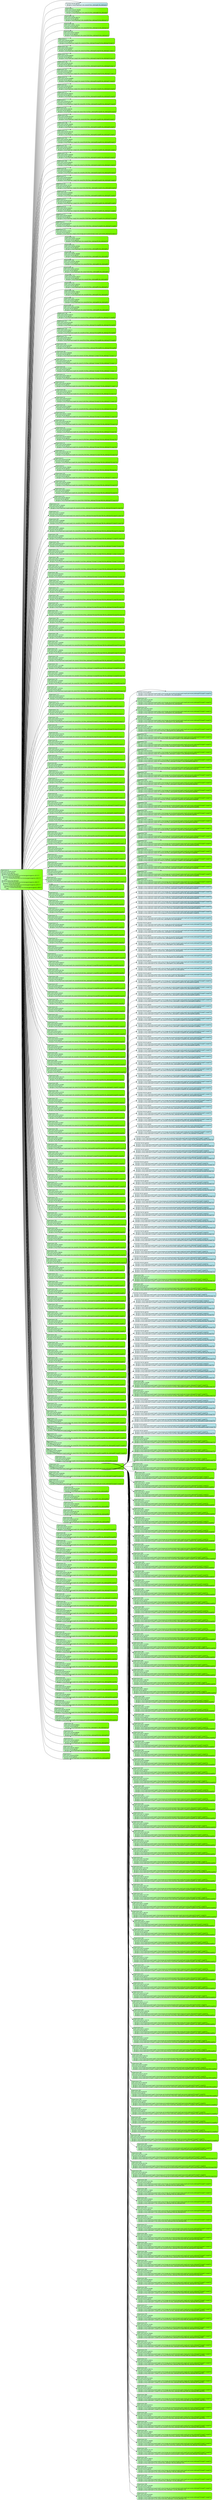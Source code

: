 digraph G {
rankdir=LR;
n139757352772128[shape=box color="grey30" penwidth=2 fillcolor="darkseagreen1:lawngreen" style="filled,rounded" gradientangle=315 fontname="Calibri Light" label="Experiment 0\lExec time 0:00:06.597351\lFunction kernel_gemm:\l  #pragma clang loop id(loop1)\l  for (...) /* //home/meinersbur/src/mctree/gemm/gemm.c:81:3 */\l      #pragma clang loop id(loop2)\l      for (...) /* //home/meinersbur/src/mctree/gemm/gemm.c:82:5 */\l          code;\l  #pragma clang loop id(loop3)\l  for (...) /* //home/meinersbur/src/mctree/gemm/gemm.c:86:3 */\l      #pragma clang loop id(loop4)\l      for (...) /* //home/meinersbur/src/mctree/gemm/gemm.c:87:5 */\l          #pragma clang loop id(loop5)\l          for (...) /* //home/meinersbur/src/mctree/gemm/gemm.c:88:8 */\l              code;\l"];

n139757352961024[shape=box color="grey30" penwidth=2 fillcolor="azure:powderblue" style="filled,rounded" gradientangle=315 fontname="Calibri Light" label="Function kernel_gemm:\l  #pragma clang loop(loop1) tile sizes(4) floor_ids(loop6) tile_ids(loop7)\l"];
n139757352772128 -> n139757352961024;

n139757352960352[shape=box color="grey30" penwidth=2 fillcolor="darkseagreen1:lawngreen" style="filled,rounded" gradientangle=315 fontname="Calibri Light" label="Experiment 1\lExec time 0:00:06.793290\lFunction kernel_gemm:\l  #pragma clang loop(loop1) tile sizes(16) floor_ids(loop8) tile_ids(loop9)\l"];
n139757352772128 -> n139757352960352;

n139757352928928[shape=box color="grey30" penwidth=2 fillcolor="darkseagreen1:lawngreen" style="filled,rounded" gradientangle=315 fontname="Calibri Light" label="Experiment 105\lExec time 0:00:06.496773\lFunction kernel_gemm:\l  #pragma clang loop(loop1) tile sizes(64) floor_ids(loop10) tile_ids(loop11)\l"];
n139757352772128 -> n139757352928928;

n139757352873264[shape=box color="grey30" penwidth=2 fillcolor="darkseagreen1:lawngreen" style="filled,rounded" gradientangle=315 fontname="Calibri Light" label="Experiment 106\lExec time 0:00:06.145370\lFunction kernel_gemm:\l  #pragma clang loop(loop1) tile sizes(256) floor_ids(loop12) tile_ids(loop13)\l"];
n139757352772128 -> n139757352873264;

n139757348402896[shape=box color="grey30" penwidth=2 fillcolor="darkseagreen1:lawngreen" style="filled,rounded" gradientangle=315 fontname="Calibri Light" label="Experiment 42\lExec time 0:00:05.944597\lFunction kernel_gemm:\l  #pragma clang loop(loop1) tile sizes(1024) floor_ids(loop14) tile_ids(loop15)\l"];
n139757352772128 -> n139757348402896;

n139757348403136[shape=box color="grey30" penwidth=2 fillcolor="darkseagreen1:lawngreen" style="filled,rounded" gradientangle=315 fontname="Calibri Light" label="Experiment 2\lExec time 0:00:06.546948\lFunction kernel_gemm:\l  #pragma clang loop(loop1,loop2) tile sizes(4,4) floor_ids(loop18,loop16) tile_ids(loop19,loop17)\l"];
n139757352772128 -> n139757348403136;

n139757348403280[shape=box color="grey30" penwidth=2 fillcolor="darkseagreen1:lawngreen" style="filled,rounded" gradientangle=315 fontname="Calibri Light" label="Experiment 169\lExec time 0:00:06.848527\lFunction kernel_gemm:\l  #pragma clang loop(loop1,loop2) tile sizes(16,4) floor_ids(loop20,loop16) tile_ids(loop21,loop17)\l"];
n139757352772128 -> n139757348403280;

n139757348403616[shape=box color="grey30" penwidth=2 fillcolor="darkseagreen1:lawngreen" style="filled,rounded" gradientangle=315 fontname="Calibri Light" label="Experiment 170\lExec time 0:00:06.648444\lFunction kernel_gemm:\l  #pragma clang loop(loop1,loop2) tile sizes(64,4) floor_ids(loop22,loop16) tile_ids(loop23,loop17)\l"];
n139757352772128 -> n139757348403616;

n139757348403856[shape=box color="grey30" penwidth=2 fillcolor="darkseagreen1:lawngreen" style="filled,rounded" gradientangle=315 fontname="Calibri Light" label="Experiment 138\lExec time 0:00:06.597281\lFunction kernel_gemm:\l  #pragma clang loop(loop1,loop2) tile sizes(256,4) floor_ids(loop24,loop16) tile_ids(loop25,loop17)\l"];
n139757352772128 -> n139757348403856;

n139757348404096[shape=box color="grey30" penwidth=2 fillcolor="darkseagreen1:lawngreen" style="filled,rounded" gradientangle=315 fontname="Calibri Light" label="Experiment 107\lExec time 0:00:06.195681\lFunction kernel_gemm:\l  #pragma clang loop(loop1,loop2) tile sizes(1024,4) floor_ids(loop26,loop16) tile_ids(loop27,loop17)\l"];
n139757352772128 -> n139757348404096;

n139757348404480[shape=box color="grey30" penwidth=2 fillcolor="darkseagreen1:lawngreen" style="filled,rounded" gradientangle=315 fontname="Calibri Light" label="Experiment 74\lExec time 0:00:05.944889\lFunction kernel_gemm:\l  #pragma clang loop(loop1,loop2) tile sizes(4,16) floor_ids(loop30,loop28) tile_ids(loop31,loop29)\l"];
n139757352772128 -> n139757348404480;

n139757348404720[shape=box color="grey30" penwidth=2 fillcolor="darkseagreen1:lawngreen" style="filled,rounded" gradientangle=315 fontname="Calibri Light" label="Experiment 43\lExec time 0:00:06.497468\lFunction kernel_gemm:\l  #pragma clang loop(loop1,loop2) tile sizes(16,16) floor_ids(loop32,loop28) tile_ids(loop33,loop29)\l"];
n139757352772128 -> n139757348404720;

n139757348404960[shape=box color="grey30" penwidth=2 fillcolor="darkseagreen1:lawngreen" style="filled,rounded" gradientangle=315 fontname="Calibri Light" label="Experiment 19\lExec time 0:00:06.396874\lFunction kernel_gemm:\l  #pragma clang loop(loop1,loop2) tile sizes(64,16) floor_ids(loop34,loop28) tile_ids(loop35,loop29)\l"];
n139757352772128 -> n139757348404960;

n139757348405200[shape=box color="grey30" penwidth=2 fillcolor="darkseagreen1:lawngreen" style="filled,rounded" gradientangle=315 fontname="Calibri Light" label="Experiment 3\lExec time 0:00:06.597728\lFunction kernel_gemm:\l  #pragma clang loop(loop1,loop2) tile sizes(256,16) floor_ids(loop36,loop28) tile_ids(loop37,loop29)\l"];
n139757352772128 -> n139757348405200;

n139757326885120[shape=box color="grey30" penwidth=2 fillcolor="darkseagreen1:lawngreen" style="filled,rounded" gradientangle=315 fontname="Calibri Light" label="Experiment 201\lExec time 0:00:06.446706\lFunction kernel_gemm:\l  #pragma clang loop(loop1,loop2) tile sizes(1024,16) floor_ids(loop38,loop28) tile_ids(loop39,loop29)\l"];
n139757352772128 -> n139757326885120;

n139757326885504[shape=box color="grey30" penwidth=2 fillcolor="darkseagreen1:lawngreen" style="filled,rounded" gradientangle=315 fontname="Calibri Light" label="Experiment 202\lExec time 0:00:06.497259\lFunction kernel_gemm:\l  #pragma clang loop(loop1,loop2) tile sizes(4,64) floor_ids(loop42,loop40) tile_ids(loop43,loop41)\l"];
n139757352772128 -> n139757326885504;

n139757326885744[shape=box color="grey30" penwidth=2 fillcolor="darkseagreen1:lawngreen" style="filled,rounded" gradientangle=315 fontname="Calibri Light" label="Experiment 186\lExec time 0:00:06.748280\lFunction kernel_gemm:\l  #pragma clang loop(loop1,loop2) tile sizes(16,64) floor_ids(loop44,loop40) tile_ids(loop45,loop41)\l"];
n139757352772128 -> n139757326885744;

n139757326885984[shape=box color="grey30" penwidth=2 fillcolor="darkseagreen1:lawngreen" style="filled,rounded" gradientangle=315 fontname="Calibri Light" label="Experiment 171\lExec time 0:00:06.949144\lFunction kernel_gemm:\l  #pragma clang loop(loop1,loop2) tile sizes(64,64) floor_ids(loop46,loop40) tile_ids(loop47,loop41)\l"];
n139757352772128 -> n139757326885984;

n139757326886224[shape=box color="grey30" penwidth=2 fillcolor="darkseagreen1:lawngreen" style="filled,rounded" gradientangle=315 fontname="Calibri Light" label="Experiment 154\lExec time 0:00:06.748505\lFunction kernel_gemm:\l  #pragma clang loop(loop1,loop2) tile sizes(256,64) floor_ids(loop48,loop40) tile_ids(loop49,loop41)\l"];
n139757352772128 -> n139757326886224;

n139757326886464[shape=box color="grey30" penwidth=2 fillcolor="darkseagreen1:lawngreen" style="filled,rounded" gradientangle=315 fontname="Calibri Light" label="Experiment 139\lExec time 0:00:06.195563\lFunction kernel_gemm:\l  #pragma clang loop(loop1,loop2) tile sizes(1024,64) floor_ids(loop50,loop40) tile_ids(loop51,loop41)\l"];
n139757352772128 -> n139757326886464;

n139757326886848[shape=box color="grey30" penwidth=2 fillcolor="darkseagreen1:lawngreen" style="filled,rounded" gradientangle=315 fontname="Calibri Light" label="Experiment 123\lExec time 0:00:07.049458\lFunction kernel_gemm:\l  #pragma clang loop(loop1,loop2) tile sizes(4,256) floor_ids(loop54,loop52) tile_ids(loop55,loop53)\l"];
n139757352772128 -> n139757326886848;

n139757326887088[shape=box color="grey30" penwidth=2 fillcolor="darkseagreen1:lawngreen" style="filled,rounded" gradientangle=315 fontname="Calibri Light" label="Experiment 108\lExec time 0:00:05.944595\lFunction kernel_gemm:\l  #pragma clang loop(loop1,loop2) tile sizes(16,256) floor_ids(loop56,loop52) tile_ids(loop57,loop53)\l"];
n139757352772128 -> n139757326887088;

n139757326887328[shape=box color="grey30" penwidth=2 fillcolor="darkseagreen1:lawngreen" style="filled,rounded" gradientangle=315 fontname="Calibri Light" label="Experiment 90\lExec time 0:00:06.597591\lFunction kernel_gemm:\l  #pragma clang loop(loop1,loop2) tile sizes(64,256) floor_ids(loop58,loop52) tile_ids(loop59,loop53)\l"];
n139757352772128 -> n139757326887328;

n139757326887568[shape=box color="grey30" penwidth=2 fillcolor="darkseagreen1:lawngreen" style="filled,rounded" gradientangle=315 fontname="Calibri Light" label="Experiment 75\lExec time 0:00:06.095939\lFunction kernel_gemm:\l  #pragma clang loop(loop1,loop2) tile sizes(256,256) floor_ids(loop60,loop52) tile_ids(loop61,loop53)\l"];
n139757352772128 -> n139757326887568;

n139757326887808[shape=box color="grey30" penwidth=2 fillcolor="darkseagreen1:lawngreen" style="filled,rounded" gradientangle=315 fontname="Calibri Light" label="Experiment 59\lExec time 0:00:06.747787\lFunction kernel_gemm:\l  #pragma clang loop(loop1,loop2) tile sizes(1024,256) floor_ids(loop62,loop52) tile_ids(loop63,loop53)\l"];
n139757352772128 -> n139757326887808;

n139757326888192[shape=box color="grey30" penwidth=2 fillcolor="darkseagreen1:lawngreen" style="filled,rounded" gradientangle=315 fontname="Calibri Light" label="Experiment 44\lExec time 0:00:05.994980\lFunction kernel_gemm:\l  #pragma clang loop(loop1,loop2) tile sizes(4,1024) floor_ids(loop66,loop64) tile_ids(loop67,loop65)\l"];
n139757352772128 -> n139757326888192;

n139757326888432[shape=box color="grey30" penwidth=2 fillcolor="darkseagreen1:lawngreen" style="filled,rounded" gradientangle=315 fontname="Calibri Light" label="Experiment 27\lExec time 0:00:06.547281\lFunction kernel_gemm:\l  #pragma clang loop(loop1,loop2) tile sizes(16,1024) floor_ids(loop68,loop64) tile_ids(loop69,loop65)\l"];
n139757352772128 -> n139757326888432;

n139757326888672[shape=box color="grey30" penwidth=2 fillcolor="darkseagreen1:lawngreen" style="filled,rounded" gradientangle=315 fontname="Calibri Light" label="Experiment 20\lExec time 0:00:05.944353\lFunction kernel_gemm:\l  #pragma clang loop(loop1,loop2) tile sizes(64,1024) floor_ids(loop70,loop64) tile_ids(loop71,loop65)\l"];
n139757352772128 -> n139757326888672;

n139757326888912[shape=box color="grey30" penwidth=2 fillcolor="darkseagreen1:lawngreen" style="filled,rounded" gradientangle=315 fontname="Calibri Light" label="Experiment 12\lExec time 0:00:06.648256\lFunction kernel_gemm:\l  #pragma clang loop(loop1,loop2) tile sizes(256,1024) floor_ids(loop72,loop64) tile_ids(loop73,loop65)\l"];
n139757352772128 -> n139757326888912;

n139757326917888[shape=box color="grey30" penwidth=2 fillcolor="darkseagreen1:lawngreen" style="filled,rounded" gradientangle=315 fontname="Calibri Light" label="Experiment 4\lExec time 0:00:06.647915\lFunction kernel_gemm:\l  #pragma clang loop(loop1,loop2) tile sizes(1024,1024) floor_ids(loop74,loop64) tile_ids(loop75,loop65)\l"];
n139757352772128 -> n139757326917888;

n139757326918128[shape=box color="grey30" penwidth=2 fillcolor="darkseagreen1:lawngreen" style="filled,rounded" gradientangle=315 fontname="Calibri Light" label="Experiment 217\lExec time 0:00:06.747813\lFunction kernel_gemm:\l  #pragma clang loop(loop1,loop2) interchange permutation(loop2,loop1) permuted_ids(loop76,loop77)\l"];
n139757352772128 -> n139757326918128;

n139757326918512[shape=box color="grey30" penwidth=2 fillcolor="darkseagreen1:lawngreen" style="filled,rounded" gradientangle=315 fontname="Calibri Light" label="Experiment 218\lExec time 0:00:07.353187\lFunction kernel_gemm:\l  #pragma clang loop(loop2) tile sizes(4) floor_ids(loop78) tile_ids(loop79)\l"];
n139757352772128 -> n139757326918512;

n139757326918848[shape=box color="grey30" penwidth=2 fillcolor="darkseagreen1:lawngreen" style="filled,rounded" gradientangle=315 fontname="Calibri Light" label="Experiment 210\lExec time 0:00:06.497820\lFunction kernel_gemm:\l  #pragma clang loop(loop2) tile sizes(16) floor_ids(loop80) tile_ids(loop81)\l"];
n139757352772128 -> n139757326918848;

n139757326919184[shape=box color="grey30" penwidth=2 fillcolor="darkseagreen1:lawngreen" style="filled,rounded" gradientangle=315 fontname="Calibri Light" label="Experiment 203\lExec time 0:00:06.396680\lFunction kernel_gemm:\l  #pragma clang loop(loop2) tile sizes(64) floor_ids(loop82) tile_ids(loop83)\l"];
n139757352772128 -> n139757326919184;

n139757326919520[shape=box color="grey30" penwidth=2 fillcolor="darkseagreen1:lawngreen" style="filled,rounded" gradientangle=315 fontname="Calibri Light" label="Experiment 194\lExec time 0:00:06.146205\lFunction kernel_gemm:\l  #pragma clang loop(loop2) tile sizes(256) floor_ids(loop84) tile_ids(loop85)\l"];
n139757352772128 -> n139757326919520;

n139757326919856[shape=box color="grey30" penwidth=2 fillcolor="darkseagreen1:lawngreen" style="filled,rounded" gradientangle=315 fontname="Calibri Light" label="Experiment 187\lExec time 0:00:06.497541\lFunction kernel_gemm:\l  #pragma clang loop(loop2) tile sizes(1024) floor_ids(loop86) tile_ids(loop87)\l"];
n139757352772128 -> n139757326919856;

n139757326920096[shape=box color="grey30" penwidth=2 fillcolor="darkseagreen1:lawngreen" style="filled,rounded" gradientangle=315 fontname="Calibri Light" label="Experiment 179\lExec time 0:00:06.145512\lFunction kernel_gemm:\l  #pragma clang loop(loop3) tile sizes(4) floor_ids(loop88) tile_ids(loop89)\l"];
n139757352772128 -> n139757326920096;

n139757326920384[shape=box color="grey30" penwidth=2 fillcolor="darkseagreen1:lawngreen" style="filled,rounded" gradientangle=315 fontname="Calibri Light" label="Experiment 172\lExec time 0:00:07.604725\lFunction kernel_gemm:\l  #pragma clang loop(loop3) tile sizes(16) floor_ids(loop90) tile_ids(loop91)\l"];
n139757352772128 -> n139757326920384;

n139757326920672[shape=box color="grey30" penwidth=2 fillcolor="darkseagreen1:lawngreen" style="filled,rounded" gradientangle=315 fontname="Calibri Light" label="Experiment 162\lExec time 0:00:06.748673\lFunction kernel_gemm:\l  #pragma clang loop(loop3) tile sizes(64) floor_ids(loop92) tile_ids(loop93)\l"];
n139757352772128 -> n139757326920672;

n139757326920960[shape=box color="grey30" penwidth=2 fillcolor="darkseagreen1:lawngreen" style="filled,rounded" gradientangle=315 fontname="Calibri Light" label="Experiment 155\lExec time 0:00:07.450761\lFunction kernel_gemm:\l  #pragma clang loop(loop3) tile sizes(256) floor_ids(loop94) tile_ids(loop95)\l"];
n139757352772128 -> n139757326920960;

n139757326921248[shape=box color="grey30" penwidth=2 fillcolor="darkseagreen1:lawngreen" style="filled,rounded" gradientangle=315 fontname="Calibri Light" label="Experiment 147\lExec time 0:00:06.697988\lFunction kernel_gemm:\l  #pragma clang loop(loop3) tile sizes(1024) floor_ids(loop96) tile_ids(loop97)\l"];
n139757352772128 -> n139757326921248;

n139757326921680[shape=box color="grey30" penwidth=2 fillcolor="darkseagreen1:lawngreen" style="filled,rounded" gradientangle=315 fontname="Calibri Light" label="Experiment 140\lExec time 0:00:03.934573\lFunction kernel_gemm:\l  #pragma clang loop(loop3,loop4) tile sizes(4,4) floor_ids(loop100,loop98) tile_ids(loop101,loop99)\l"];
n139757352772128 -> n139757326921680;

n139757326950656[shape=box color="grey30" penwidth=2 fillcolor="darkseagreen1:lawngreen" style="filled,rounded" gradientangle=315 fontname="Calibri Light" label="Experiment 131\lExec time 0:00:03.231590\lFunction kernel_gemm:\l  #pragma clang loop(loop3,loop4) tile sizes(16,4) floor_ids(loop102,loop98) tile_ids(loop103,loop99)\l"];
n139757352772128 -> n139757326950656;

n139757326950896[shape=box color="grey30" penwidth=2 fillcolor="darkseagreen1:lawngreen" style="filled,rounded" gradientangle=315 fontname="Calibri Light" label="Experiment 124\lExec time 0:00:03.482311\lFunction kernel_gemm:\l  #pragma clang loop(loop3,loop4) tile sizes(64,4) floor_ids(loop104,loop98) tile_ids(loop105,loop99)\l"];
n139757352772128 -> n139757326950896;

n139757326951136[shape=box color="grey30" penwidth=2 fillcolor="darkseagreen1:lawngreen" style="filled,rounded" gradientangle=315 fontname="Calibri Light" label="Experiment 116\lExec time 0:00:03.481797\lFunction kernel_gemm:\l  #pragma clang loop(loop3,loop4) tile sizes(256,4) floor_ids(loop106,loop98) tile_ids(loop107,loop99)\l"];
n139757352772128 -> n139757326951136;

n139757326951376[shape=box color="grey30" penwidth=2 fillcolor="darkseagreen1:lawngreen" style="filled,rounded" gradientangle=315 fontname="Calibri Light" label="Experiment 109\lExec time 0:00:03.431644\lFunction kernel_gemm:\l  #pragma clang loop(loop3,loop4) tile sizes(1024,4) floor_ids(loop108,loop98) tile_ids(loop109,loop99)\l"];
n139757352772128 -> n139757326951376;

n139757326951760[shape=box color="grey30" penwidth=2 fillcolor="darkseagreen1:lawngreen" style="filled,rounded" gradientangle=315 fontname="Calibri Light" label="Experiment 98\lExec time 0:00:03.884608\lFunction kernel_gemm:\l  #pragma clang loop(loop3,loop4) tile sizes(4,16) floor_ids(loop112,loop110) tile_ids(loop113,loop111)\l"];
n139757352772128 -> n139757326951760;

n139757326952000[shape=box color="grey30" penwidth=2 fillcolor="darkseagreen1:lawngreen" style="filled,rounded" gradientangle=315 fontname="Calibri Light" label="Experiment 91\lExec time 0:00:03.181199\lFunction kernel_gemm:\l  #pragma clang loop(loop3,loop4) tile sizes(16,16) floor_ids(loop114,loop110) tile_ids(loop115,loop111)\l"];
n139757352772128 -> n139757326952000;

n139757326952240[shape=box color="grey30" penwidth=2 fillcolor="darkseagreen1:lawngreen" style="filled,rounded" gradientangle=315 fontname="Calibri Light" label="Experiment 83\lExec time 0:00:03.131028\lFunction kernel_gemm:\l  #pragma clang loop(loop3,loop4) tile sizes(64,16) floor_ids(loop116,loop110) tile_ids(loop117,loop111)\l"];
n139757352772128 -> n139757326952240;

n139757326952480[shape=box color="grey30" penwidth=2 fillcolor="darkseagreen1:lawngreen" style="filled,rounded" gradientangle=315 fontname="Calibri Light" label="Experiment 76\lExec time 0:00:03.080125\lFunction kernel_gemm:\l  #pragma clang loop(loop3,loop4) tile sizes(256,16) floor_ids(loop118,loop110) tile_ids(loop119,loop111)\l"];
n139757352772128 -> n139757326952480;

n139757326952720[shape=box color="grey30" penwidth=2 fillcolor="darkseagreen1:lawngreen" style="filled,rounded" gradientangle=315 fontname="Calibri Light" label="Experiment 67\lExec time 0:00:03.080594\lFunction kernel_gemm:\l  #pragma clang loop(loop3,loop4) tile sizes(1024,16) floor_ids(loop120,loop110) tile_ids(loop121,loop111)\l"];
n139757352772128 -> n139757326952720;

n139757326953104[shape=box color="grey30" penwidth=2 fillcolor="darkseagreen1:lawngreen" style="filled,rounded" gradientangle=315 fontname="Calibri Light" label="Experiment 60\lExec time 0:00:05.143133\lFunction kernel_gemm:\l  #pragma clang loop(loop3,loop4) tile sizes(4,64) floor_ids(loop124,loop122) tile_ids(loop125,loop123)\l"];
n139757352772128 -> n139757326953104;

n139757326953344[shape=box color="grey30" penwidth=2 fillcolor="darkseagreen1:lawngreen" style="filled,rounded" gradientangle=315 fontname="Calibri Light" label="Experiment 52\lExec time 0:00:04.037071\lFunction kernel_gemm:\l  #pragma clang loop(loop3,loop4) tile sizes(16,64) floor_ids(loop126,loop122) tile_ids(loop127,loop123)\l"];
n139757352772128 -> n139757326953344;

n139757326953584[shape=box color="grey30" penwidth=2 fillcolor="darkseagreen1:lawngreen" style="filled,rounded" gradientangle=315 fontname="Calibri Light" label="Experiment 45\lExec time 0:00:03.784467\lFunction kernel_gemm:\l  #pragma clang loop(loop3,loop4) tile sizes(64,64) floor_ids(loop128,loop122) tile_ids(loop129,loop123)\l"];
n139757352772128 -> n139757326953584;

n139757326953824[shape=box color="grey30" penwidth=2 fillcolor="darkseagreen1:lawngreen" style="filled,rounded" gradientangle=315 fontname="Calibri Light" label="Experiment 35\lExec time 0:00:03.733696\lFunction kernel_gemm:\l  #pragma clang loop(loop3,loop4) tile sizes(256,64) floor_ids(loop130,loop122) tile_ids(loop131,loop123)\l"];
n139757352772128 -> n139757326953824;

n139757326954064[shape=box color="grey30" penwidth=2 fillcolor="darkseagreen1:lawngreen" style="filled,rounded" gradientangle=315 fontname="Calibri Light" label="Experiment 28\lExec time 0:00:03.682792\lFunction kernel_gemm:\l  #pragma clang loop(loop3,loop4) tile sizes(1024,64) floor_ids(loop132,loop122) tile_ids(loop133,loop123)\l"];
n139757352772128 -> n139757326954064;

n139757326954448[shape=box color="grey30" penwidth=2 fillcolor="darkseagreen1:lawngreen" style="filled,rounded" gradientangle=315 fontname="Calibri Light" label="Experiment 24\lExec time 0:00:05.897840\lFunction kernel_gemm:\l  #pragma clang loop(loop3,loop4) tile sizes(4,256) floor_ids(loop136,loop134) tile_ids(loop137,loop135)\l"];
n139757352772128 -> n139757326954448;

n139757326983424[shape=box color="grey30" penwidth=2 fillcolor="darkseagreen1:lawngreen" style="filled,rounded" gradientangle=315 fontname="Calibri Light" label="Experiment 21\lExec time 0:00:04.990594\lFunction kernel_gemm:\l  #pragma clang loop(loop3,loop4) tile sizes(16,256) floor_ids(loop138,loop134) tile_ids(loop139,loop135)\l"];
n139757352772128 -> n139757326983424;

n139757326983664[shape=box color="grey30" penwidth=2 fillcolor="darkseagreen1:lawngreen" style="filled,rounded" gradientangle=315 fontname="Calibri Light" label="Experiment 16\lExec time 0:00:04.589504\lFunction kernel_gemm:\l  #pragma clang loop(loop3,loop4) tile sizes(64,256) floor_ids(loop140,loop134) tile_ids(loop141,loop135)\l"];
n139757352772128 -> n139757326983664;

n139757326983904[shape=box color="grey30" penwidth=2 fillcolor="darkseagreen1:lawngreen" style="filled,rounded" gradientangle=315 fontname="Calibri Light" label="Experiment 13\lExec time 0:00:04.487170\lFunction kernel_gemm:\l  #pragma clang loop(loop3,loop4) tile sizes(256,256) floor_ids(loop142,loop134) tile_ids(loop143,loop135)\l"];
n139757352772128 -> n139757326983904;

n139757326984144[shape=box color="grey30" penwidth=2 fillcolor="darkseagreen1:lawngreen" style="filled,rounded" gradientangle=315 fontname="Calibri Light" label="Experiment 9\lExec time 0:00:04.437249\lFunction kernel_gemm:\l  #pragma clang loop(loop3,loop4) tile sizes(1024,256) floor_ids(loop144,loop134) tile_ids(loop145,loop135)\l"];
n139757352772128 -> n139757326984144;

n139757326984528[shape=box color="grey30" penwidth=2 fillcolor="darkseagreen1:lawngreen" style="filled,rounded" gradientangle=315 fontname="Calibri Light" label="Experiment 5\lExec time 0:00:05.798099\lFunction kernel_gemm:\l  #pragma clang loop(loop3,loop4) tile sizes(4,1024) floor_ids(loop148,loop146) tile_ids(loop149,loop147)\l"];
n139757352772128 -> n139757326984528;

n139757326984768[shape=box color="grey30" penwidth=2 fillcolor="darkseagreen1:lawngreen" style="filled,rounded" gradientangle=315 fontname="Calibri Light" label="Experiment 225\lExec time 0:00:04.942780\lFunction kernel_gemm:\l  #pragma clang loop(loop3,loop4) tile sizes(16,1024) floor_ids(loop150,loop146) tile_ids(loop151,loop147)\l"];
n139757352772128 -> n139757326984768;

n139757326985008[shape=box color="grey30" penwidth=2 fillcolor="darkseagreen1:lawngreen" style="filled,rounded" gradientangle=315 fontname="Calibri Light" label="Experiment 226\lExec time 0:00:04.539365\lFunction kernel_gemm:\l  #pragma clang loop(loop3,loop4) tile sizes(64,1024) floor_ids(loop152,loop146) tile_ids(loop153,loop147)\l"];
n139757352772128 -> n139757326985008;

n139757326985248[shape=box color="grey30" penwidth=2 fillcolor="darkseagreen1:lawngreen" style="filled,rounded" gradientangle=315 fontname="Calibri Light" label="Experiment 222\lExec time 0:00:04.486961\lFunction kernel_gemm:\l  #pragma clang loop(loop3,loop4) tile sizes(256,1024) floor_ids(loop154,loop146) tile_ids(loop155,loop147)\l"];
n139757352772128 -> n139757326985248;

n139757326985488[shape=box color="grey30" penwidth=2 fillcolor="darkseagreen1:lawngreen" style="filled,rounded" gradientangle=315 fontname="Calibri Light" label="Experiment 219\lExec time 0:00:04.386220\lFunction kernel_gemm:\l  #pragma clang loop(loop3,loop4) tile sizes(1024,1024) floor_ids(loop156,loop146) tile_ids(loop157,loop147)\l"];
n139757352772128 -> n139757326985488;

n139757326986016[shape=box color="grey30" penwidth=2 fillcolor="darkseagreen1:lawngreen" style="filled,rounded" gradientangle=315 fontname="Calibri Light" label="Experiment 214\lExec time 0:00:14.784439\lFunction kernel_gemm:\l  #pragma clang loop(loop3,loop4,loop5) tile sizes(4,4,4) floor_ids(loop162,loop160,loop158) tile_ids(loop163,loop161,loop159)\l"];
n139757352772128 -> n139757326986016;

n139757326986256[shape=box color="grey30" penwidth=2 fillcolor="darkseagreen1:lawngreen" style="filled,rounded" gradientangle=315 fontname="Calibri Light" label="Experiment 211\lExec time 0:00:15.335997\lFunction kernel_gemm:\l  #pragma clang loop(loop3,loop4,loop5) tile sizes(16,4,4) floor_ids(loop164,loop160,loop158) tile_ids(loop165,loop161,loop159)\l"];
n139757352772128 -> n139757326986256;

n139757326986496[shape=box color="grey30" penwidth=2 fillcolor="darkseagreen1:lawngreen" style="filled,rounded" gradientangle=315 fontname="Calibri Light" label="Experiment 207\lExec time 0:00:15.489088\lFunction kernel_gemm:\l  #pragma clang loop(loop3,loop4,loop5) tile sizes(64,4,4) floor_ids(loop166,loop160,loop158) tile_ids(loop167,loop161,loop159)\l"];
n139757352772128 -> n139757326986496;

n139757326986736[shape=box color="grey30" penwidth=2 fillcolor="darkseagreen1:lawngreen" style="filled,rounded" gradientangle=315 fontname="Calibri Light" label="Experiment 204\lExec time 0:00:15.488583\lFunction kernel_gemm:\l  #pragma clang loop(loop3,loop4,loop5) tile sizes(256,4,4) floor_ids(loop168,loop160,loop158) tile_ids(loop169,loop161,loop159)\l"];
n139757352772128 -> n139757326986736;

n139757326986976[shape=box color="grey30" penwidth=2 fillcolor="darkseagreen1:lawngreen" style="filled,rounded" gradientangle=315 fontname="Calibri Light" label="Experiment 198\lExec time 0:00:15.639402\lFunction kernel_gemm:\l  #pragma clang loop(loop3,loop4,loop5) tile sizes(1024,4,4) floor_ids(loop170,loop160,loop158) tile_ids(loop171,loop161,loop159)\l"];
n139757352772128 -> n139757326986976;

n139757327016000[shape=box color="grey30" penwidth=2 fillcolor="darkseagreen1:lawngreen" style="filled,rounded" gradientangle=315 fontname="Calibri Light" label="Experiment 195\lExec time 0:00:09.913473\lFunction kernel_gemm:\l  #pragma clang loop(loop3,loop4,loop5) tile sizes(4,16,4) floor_ids(loop174,loop172,loop158) tile_ids(loop175,loop173,loop159)\l"];
n139757352772128 -> n139757327016000;

n139757327016240[shape=box color="grey30" penwidth=2 fillcolor="darkseagreen1:lawngreen" style="filled,rounded" gradientangle=315 fontname="Calibri Light" label="Experiment 191\lExec time 0:00:09.912856\lFunction kernel_gemm:\l  #pragma clang loop(loop3,loop4,loop5) tile sizes(16,16,4) floor_ids(loop176,loop172,loop158) tile_ids(loop177,loop173,loop159)\l"];
n139757352772128 -> n139757327016240;

n139757327016480[shape=box color="grey30" penwidth=2 fillcolor="darkseagreen1:lawngreen" style="filled,rounded" gradientangle=315 fontname="Calibri Light" label="Experiment 188\lExec time 0:00:10.766550\lFunction kernel_gemm:\l  #pragma clang loop(loop3,loop4,loop5) tile sizes(64,16,4) floor_ids(loop178,loop172,loop158) tile_ids(loop179,loop173,loop159)\l"];
n139757352772128 -> n139757327016480;

n139757327016720[shape=box color="grey30" penwidth=2 fillcolor="darkseagreen1:lawngreen" style="filled,rounded" gradientangle=315 fontname="Calibri Light" label="Experiment 183\lExec time 0:00:10.113292\lFunction kernel_gemm:\l  #pragma clang loop(loop3,loop4,loop5) tile sizes(256,16,4) floor_ids(loop180,loop172,loop158) tile_ids(loop181,loop173,loop159)\l"];
n139757352772128 -> n139757327016720;

n139757327016960[shape=box color="grey30" penwidth=2 fillcolor="darkseagreen1:lawngreen" style="filled,rounded" gradientangle=315 fontname="Calibri Light" label="Experiment 180\lExec time 0:00:09.862603\lFunction kernel_gemm:\l  #pragma clang loop(loop3,loop4,loop5) tile sizes(1024,16,4) floor_ids(loop182,loop172,loop158) tile_ids(loop183,loop173,loop159)\l"];
n139757352772128 -> n139757327016960;

n139757327017248[shape=box color="grey30" penwidth=2 fillcolor="darkseagreen1:lawngreen" style="filled,rounded" gradientangle=315 fontname="Calibri Light" label="Experiment 176\lExec time 0:00:13.682739\lFunction kernel_gemm:\l  #pragma clang loop(loop3,loop4,loop5) tile sizes(4,64,4) floor_ids(loop186,loop184,loop158) tile_ids(loop187,loop185,loop159)\l"];
n139757352772128 -> n139757327017248;

n139757327017488[shape=box color="grey30" penwidth=2 fillcolor="darkseagreen1:lawngreen" style="filled,rounded" gradientangle=315 fontname="Calibri Light" label="Experiment 173\lExec time 0:00:11.570617\lFunction kernel_gemm:\l  #pragma clang loop(loop3,loop4,loop5) tile sizes(16,64,4) floor_ids(loop188,loop184,loop158) tile_ids(loop189,loop185,loop159)\l"];
n139757352772128 -> n139757327017488;

n139757327017728[shape=box color="grey30" penwidth=2 fillcolor="darkseagreen1:lawngreen" style="filled,rounded" gradientangle=315 fontname="Calibri Light" label="Experiment 166\lExec time 0:00:10.816763\lFunction kernel_gemm:\l  #pragma clang loop(loop3,loop4,loop5) tile sizes(64,64,4) floor_ids(loop190,loop184,loop158) tile_ids(loop191,loop185,loop159)\l"];
n139757352772128 -> n139757327017728;

n139757327017968[shape=box color="grey30" penwidth=2 fillcolor="darkseagreen1:lawngreen" style="filled,rounded" gradientangle=315 fontname="Calibri Light" label="Experiment 163\lExec time 0:00:10.766413\lFunction kernel_gemm:\l  #pragma clang loop(loop3,loop4,loop5) tile sizes(256,64,4) floor_ids(loop192,loop184,loop158) tile_ids(loop193,loop185,loop159)\l"];
n139757352772128 -> n139757327017968;

n139757327018208[shape=box color="grey30" penwidth=2 fillcolor="darkseagreen1:lawngreen" style="filled,rounded" gradientangle=315 fontname="Calibri Light" label="Experiment 159\lExec time 0:00:10.716312\lFunction kernel_gemm:\l  #pragma clang loop(loop3,loop4,loop5) tile sizes(1024,64,4) floor_ids(loop194,loop184,loop158) tile_ids(loop195,loop185,loop159)\l"];
n139757352772128 -> n139757327018208;

n139757327018496[shape=box color="grey30" penwidth=2 fillcolor="darkseagreen1:lawngreen" style="filled,rounded" gradientangle=315 fontname="Calibri Light" label="Experiment 156\lExec time 0:00:12.435090\lFunction kernel_gemm:\l  #pragma clang loop(loop3,loop4,loop5) tile sizes(4,256,4) floor_ids(loop198,loop196,loop158) tile_ids(loop199,loop197,loop159)\l"];
n139757352772128 -> n139757327018496;

n139757327018736[shape=box color="grey30" penwidth=2 fillcolor="darkseagreen1:lawngreen" style="filled,rounded" gradientangle=315 fontname="Calibri Light" label="Experiment 151\lExec time 0:00:11.376940\lFunction kernel_gemm:\l  #pragma clang loop(loop3,loop4,loop5) tile sizes(16,256,4) floor_ids(loop200,loop196,loop158) tile_ids(loop201,loop197,loop159)\l"];
n139757352772128 -> n139757327018736;

n139757327018976[shape=box color="grey30" penwidth=2 fillcolor="darkseagreen1:lawngreen" style="filled,rounded" gradientangle=315 fontname="Calibri Light" label="Experiment 148\lExec time 0:00:11.017551\lFunction kernel_gemm:\l  #pragma clang loop(loop3,loop4,loop5) tile sizes(64,256,4) floor_ids(loop202,loop196,loop158) tile_ids(loop203,loop197,loop159)\l"];
n139757352772128 -> n139757327018976;

n139757327019216[shape=box color="grey30" penwidth=2 fillcolor="darkseagreen1:lawngreen" style="filled,rounded" gradientangle=315 fontname="Calibri Light" label="Experiment 144\lExec time 0:00:11.020990\lFunction kernel_gemm:\l  #pragma clang loop(loop3,loop4,loop5) tile sizes(256,256,4) floor_ids(loop204,loop196,loop158) tile_ids(loop205,loop197,loop159)\l"];
n139757352772128 -> n139757327019216;

n139757327019456[shape=box color="grey30" penwidth=2 fillcolor="darkseagreen1:lawngreen" style="filled,rounded" gradientangle=315 fontname="Calibri Light" label="Experiment 141\lExec time 0:00:11.268356\lFunction kernel_gemm:\l  #pragma clang loop(loop3,loop4,loop5) tile sizes(1024,256,4) floor_ids(loop206,loop196,loop158) tile_ids(loop207,loop197,loop159)\l"];
n139757352772128 -> n139757327019456;

n139757327019744[shape=box color="grey30" penwidth=2 fillcolor="darkseagreen1:lawngreen" style="filled,rounded" gradientangle=315 fontname="Calibri Light" label="Experiment 135\lExec time 0:00:11.822937\lFunction kernel_gemm:\l  #pragma clang loop(loop3,loop4,loop5) tile sizes(4,1024,4) floor_ids(loop210,loop208,loop158) tile_ids(loop211,loop209,loop159)\l"];
n139757352772128 -> n139757327019744;

n139757327019984[shape=box color="grey30" penwidth=2 fillcolor="darkseagreen1:lawngreen" style="filled,rounded" gradientangle=315 fontname="Calibri Light" label="Experiment 132\lExec time 0:00:11.521968\lFunction kernel_gemm:\l  #pragma clang loop(loop3,loop4,loop5) tile sizes(16,1024,4) floor_ids(loop212,loop208,loop158) tile_ids(loop213,loop209,loop159)\l"];
n139757352772128 -> n139757327019984;

n139757327040768[shape=box color="grey30" penwidth=2 fillcolor="darkseagreen1:lawngreen" style="filled,rounded" gradientangle=315 fontname="Calibri Light" label="Experiment 128\lExec time 0:00:11.469858\lFunction kernel_gemm:\l  #pragma clang loop(loop3,loop4,loop5) tile sizes(64,1024,4) floor_ids(loop214,loop208,loop158) tile_ids(loop215,loop209,loop159)\l"];
n139757352772128 -> n139757327040768;

n139757327041008[shape=box color="grey30" penwidth=2 fillcolor="darkseagreen1:lawngreen" style="filled,rounded" gradientangle=315 fontname="Calibri Light" label="Experiment 125\lExec time 0:00:11.570262\lFunction kernel_gemm:\l  #pragma clang loop(loop3,loop4,loop5) tile sizes(256,1024,4) floor_ids(loop216,loop208,loop158) tile_ids(loop217,loop209,loop159)\l"];
n139757352772128 -> n139757327041008;

n139757327041248[shape=box color="grey30" penwidth=2 fillcolor="darkseagreen1:lawngreen" style="filled,rounded" gradientangle=315 fontname="Calibri Light" label="Experiment 120\lExec time 0:00:11.570743\lFunction kernel_gemm:\l  #pragma clang loop(loop3,loop4,loop5) tile sizes(1024,1024,4) floor_ids(loop218,loop208,loop158) tile_ids(loop219,loop209,loop159)\l"];
n139757352772128 -> n139757327041248;

n139757327041728[shape=box color="grey30" penwidth=2 fillcolor="darkseagreen1:lawngreen" style="filled,rounded" gradientangle=315 fontname="Calibri Light" label="Experiment 117\lExec time 0:00:03.281312\lFunction kernel_gemm:\l  #pragma clang loop(loop3,loop4,loop5) tile sizes(4,4,16) floor_ids(loop224,loop222,loop220) tile_ids(loop225,loop223,loop221)\l"];
n139757352772128 -> n139757327041728;

n139757327041968[shape=box color="grey30" penwidth=2 fillcolor="darkseagreen1:lawngreen" style="filled,rounded" gradientangle=315 fontname="Calibri Light" label="Experiment 113\lExec time 0:00:03.181324\lFunction kernel_gemm:\l  #pragma clang loop(loop3,loop4,loop5) tile sizes(16,4,16) floor_ids(loop226,loop222,loop220) tile_ids(loop227,loop223,loop221)\l"];
n139757352772128 -> n139757327041968;

n139757327042208[shape=box color="grey30" penwidth=2 fillcolor="darkseagreen1:lawngreen" style="filled,rounded" gradientangle=315 fontname="Calibri Light" label="Experiment 110\lExec time 0:00:03.331767\lFunction kernel_gemm:\l  #pragma clang loop(loop3,loop4,loop5) tile sizes(64,4,16) floor_ids(loop228,loop222,loop220) tile_ids(loop229,loop223,loop221)\l"];
n139757352772128 -> n139757327042208;

n139757327042448[shape=box color="grey30" penwidth=2 fillcolor="darkseagreen1:lawngreen" style="filled,rounded" gradientangle=315 fontname="Calibri Light" label="Experiment 102\lExec time 0:00:03.632764\lFunction kernel_gemm:\l  #pragma clang loop(loop3,loop4,loop5) tile sizes(256,4,16) floor_ids(loop230,loop222,loop220) tile_ids(loop231,loop223,loop221)\l"];
n139757352772128 -> n139757327042448;

n139757327042688[shape=box color="grey30" penwidth=2 fillcolor="darkseagreen1:lawngreen" style="filled,rounded" gradientangle=315 fontname="Calibri Light" label="Experiment 99\lExec time 0:00:03.632536\lFunction kernel_gemm:\l  #pragma clang loop(loop3,loop4,loop5) tile sizes(1024,4,16) floor_ids(loop232,loop222,loop220) tile_ids(loop233,loop223,loop221)\l"];
n139757352772128 -> n139757327042688;

n139757327042976[shape=box color="grey30" penwidth=2 fillcolor="darkseagreen1:lawngreen" style="filled,rounded" gradientangle=315 fontname="Calibri Light" label="Experiment 95\lExec time 0:00:03.934735\lFunction kernel_gemm:\l  #pragma clang loop(loop3,loop4,loop5) tile sizes(4,16,16) floor_ids(loop236,loop234,loop220) tile_ids(loop237,loop235,loop221)\l"];
n139757352772128 -> n139757327042976;

n139757327043216[shape=box color="grey30" penwidth=2 fillcolor="darkseagreen1:lawngreen" style="filled,rounded" gradientangle=315 fontname="Calibri Light" label="Experiment 92\lExec time 0:00:04.387444\lFunction kernel_gemm:\l  #pragma clang loop(loop3,loop4,loop5) tile sizes(16,16,16) floor_ids(loop238,loop234,loop220) tile_ids(loop239,loop235,loop221)\l"];
n139757352772128 -> n139757327043216;

n139757327043456[shape=box color="grey30" penwidth=2 fillcolor="darkseagreen1:lawngreen" style="filled,rounded" gradientangle=315 fontname="Calibri Light" label="Experiment 87\lExec time 0:00:03.733797\lFunction kernel_gemm:\l  #pragma clang loop(loop3,loop4,loop5) tile sizes(64,16,16) floor_ids(loop240,loop234,loop220) tile_ids(loop241,loop235,loop221)\l"];
n139757352772128 -> n139757327043456;

n139757327043696[shape=box color="grey30" penwidth=2 fillcolor="darkseagreen1:lawngreen" style="filled,rounded" gradientangle=315 fontname="Calibri Light" label="Experiment 84\lExec time 0:00:03.682778\lFunction kernel_gemm:\l  #pragma clang loop(loop3,loop4,loop5) tile sizes(256,16,16) floor_ids(loop242,loop234,loop220) tile_ids(loop243,loop235,loop221)\l"];
n139757352772128 -> n139757327043696;

n139757327043936[shape=box color="grey30" penwidth=2 fillcolor="darkseagreen1:lawngreen" style="filled,rounded" gradientangle=315 fontname="Calibri Light" label="Experiment 80\lExec time 0:00:03.682866\lFunction kernel_gemm:\l  #pragma clang loop(loop3,loop4,loop5) tile sizes(1024,16,16) floor_ids(loop244,loop234,loop220) tile_ids(loop245,loop235,loop221)\l"];
n139757352772128 -> n139757327043936;

n139757327044224[shape=box color="grey30" penwidth=2 fillcolor="darkseagreen1:lawngreen" style="filled,rounded" gradientangle=315 fontname="Calibri Light" label="Experiment 77\lExec time 0:00:04.286719\lFunction kernel_gemm:\l  #pragma clang loop(loop3,loop4,loop5) tile sizes(4,64,16) floor_ids(loop248,loop246,loop220) tile_ids(loop249,loop247,loop221)\l"];
n139757352772128 -> n139757327044224;

n139757327044464[shape=box color="grey30" penwidth=2 fillcolor="darkseagreen1:lawngreen" style="filled,rounded" gradientangle=315 fontname="Calibri Light" label="Experiment 71\lExec time 0:00:04.437140\lFunction kernel_gemm:\l  #pragma clang loop(loop3,loop4,loop5) tile sizes(16,64,16) floor_ids(loop250,loop246,loop220) tile_ids(loop251,loop247,loop221)\l"];
n139757352772128 -> n139757327044464;

n139757327065248[shape=box color="grey30" penwidth=2 fillcolor="darkseagreen1:lawngreen" style="filled,rounded" gradientangle=315 fontname="Calibri Light" label="Experiment 68\lExec time 0:00:03.783814\lFunction kernel_gemm:\l  #pragma clang loop(loop3,loop4,loop5) tile sizes(64,64,16) floor_ids(loop252,loop246,loop220) tile_ids(loop253,loop247,loop221)\l"];
n139757352772128 -> n139757327065248;

n139757327065488[shape=box color="grey30" penwidth=2 fillcolor="darkseagreen1:lawngreen" style="filled,rounded" gradientangle=315 fontname="Calibri Light" label="Experiment 64\lExec time 0:00:03.783522\lFunction kernel_gemm:\l  #pragma clang loop(loop3,loop4,loop5) tile sizes(256,64,16) floor_ids(loop254,loop246,loop220) tile_ids(loop255,loop247,loop221)\l"];
n139757352772128 -> n139757327065488;

n139757327065728[shape=box color="grey30" penwidth=2 fillcolor="darkseagreen1:lawngreen" style="filled,rounded" gradientangle=315 fontname="Calibri Light" label="Experiment 61\lExec time 0:00:03.733286\lFunction kernel_gemm:\l  #pragma clang loop(loop3,loop4,loop5) tile sizes(1024,64,16) floor_ids(loop256,loop246,loop220) tile_ids(loop257,loop247,loop221)\l"];
n139757352772128 -> n139757327065728;

n139757327066016[shape=box color="grey30" penwidth=2 fillcolor="darkseagreen1:lawngreen" style="filled,rounded" gradientangle=315 fontname="Calibri Light" label="Experiment 56\lExec time 0:00:04.940584\lFunction kernel_gemm:\l  #pragma clang loop(loop3,loop4,loop5) tile sizes(4,256,16) floor_ids(loop260,loop258,loop220) tile_ids(loop261,loop259,loop221)\l"];
n139757352772128 -> n139757327066016;

n139757327066256[shape=box color="grey30" penwidth=2 fillcolor="darkseagreen1:lawngreen" style="filled,rounded" gradientangle=315 fontname="Calibri Light" label="Experiment 53\lExec time 0:00:04.387706\lFunction kernel_gemm:\l  #pragma clang loop(loop3,loop4,loop5) tile sizes(16,256,16) floor_ids(loop262,loop258,loop220) tile_ids(loop263,loop259,loop221)\l"];
n139757352772128 -> n139757327066256;

n139757327066496[shape=box color="grey30" penwidth=2 fillcolor="darkseagreen1:lawngreen" style="filled,rounded" gradientangle=315 fontname="Calibri Light" label="Experiment 49\lExec time 0:00:03.733248\lFunction kernel_gemm:\l  #pragma clang loop(loop3,loop4,loop5) tile sizes(64,256,16) floor_ids(loop264,loop258,loop220) tile_ids(loop265,loop259,loop221)\l"];
n139757352772128 -> n139757327066496;

n139757327066736[shape=box color="grey30" penwidth=2 fillcolor="darkseagreen1:lawngreen" style="filled,rounded" gradientangle=315 fontname="Calibri Light" label="Experiment 46\lExec time 0:00:03.683103\lFunction kernel_gemm:\l  #pragma clang loop(loop3,loop4,loop5) tile sizes(256,256,16) floor_ids(loop266,loop258,loop220) tile_ids(loop267,loop259,loop221)\l"];
n139757352772128 -> n139757327066736;

n139757327066976[shape=box color="grey30" penwidth=2 fillcolor="darkseagreen1:lawngreen" style="filled,rounded" gradientangle=315 fontname="Calibri Light" label="Experiment 39\lExec time 0:00:03.632623\lFunction kernel_gemm:\l  #pragma clang loop(loop3,loop4,loop5) tile sizes(1024,256,16) floor_ids(loop268,loop258,loop220) tile_ids(loop269,loop259,loop221)\l"];
n139757352772128 -> n139757327066976;

n139757327067264[shape=box color="grey30" penwidth=2 fillcolor="darkseagreen1:lawngreen" style="filled,rounded" gradientangle=315 fontname="Calibri Light" label="Experiment 36\lExec time 0:00:04.992146\lFunction kernel_gemm:\l  #pragma clang loop(loop3,loop4,loop5) tile sizes(4,1024,16) floor_ids(loop272,loop270,loop220) tile_ids(loop273,loop271,loop221)\l"];
n139757352772128 -> n139757327067264;

n139757327067504[shape=box color="grey30" penwidth=2 fillcolor="darkseagreen1:lawngreen" style="filled,rounded" gradientangle=315 fontname="Calibri Light" label="Experiment 32\lExec time 0:00:03.985894\lFunction kernel_gemm:\l  #pragma clang loop(loop3,loop4,loop5) tile sizes(16,1024,16) floor_ids(loop274,loop270,loop220) tile_ids(loop275,loop271,loop221)\l"];
n139757352772128 -> n139757327067504;

n139757327067744[shape=box color="grey30" penwidth=2 fillcolor="darkseagreen1:lawngreen" style="filled,rounded" gradientangle=315 fontname="Calibri Light" label="Experiment 29\lExec time 0:00:03.934675\lFunction kernel_gemm:\l  #pragma clang loop(loop3,loop4,loop5) tile sizes(64,1024,16) floor_ids(loop276,loop270,loop220) tile_ids(loop277,loop271,loop221)\l"];
n139757352772128 -> n139757327067744;

n139757327067984[shape=box color="grey30" penwidth=2 fillcolor="darkseagreen1:lawngreen" style="filled,rounded" gradientangle=315 fontname="Calibri Light" label="Experiment 26\lExec time 0:00:03.934083\lFunction kernel_gemm:\l  #pragma clang loop(loop3,loop4,loop5) tile sizes(256,1024,16) floor_ids(loop278,loop270,loop220) tile_ids(loop279,loop271,loop221)\l"];
n139757352772128 -> n139757327067984;

n139757327068224[shape=box color="grey30" penwidth=2 fillcolor="darkseagreen1:lawngreen" style="filled,rounded" gradientangle=315 fontname="Calibri Light" label="Experiment 25\lExec time 0:00:03.984021\lFunction kernel_gemm:\l  #pragma clang loop(loop3,loop4,loop5) tile sizes(1024,1024,16) floor_ids(loop280,loop270,loop220) tile_ids(loop281,loop271,loop221)\l"];
n139757352772128 -> n139757327068224;

n139757327068704[shape=box color="grey30" penwidth=2 fillcolor="darkseagreen1:lawngreen" style="filled,rounded" gradientangle=315 fontname="Calibri Light" label="Experiment 23\lExec time 0:00:02.778820\lFunction kernel_gemm:\l  #pragma clang loop(loop3,loop4,loop5) tile sizes(4,4,64) floor_ids(loop286,loop284,loop282) tile_ids(loop287,loop285,loop283)\l"];
n139757352772128 -> n139757327068704;

n139757327068944[shape=box color="grey30" penwidth=2 fillcolor="darkseagreen1:lawngreen" style="filled,rounded" gradientangle=315 fontname="Calibri Light" label="Experiment 22\lExec time 0:00:02.728638\lFunction kernel_gemm:\l  #pragma clang loop(loop3,loop4,loop5) tile sizes(16,4,64) floor_ids(loop288,loop284,loop282) tile_ids(loop289,loop285,loop283)\l"];
n139757352772128 -> n139757327068944;

n139757327106112[shape=box color="grey30" penwidth=2 fillcolor="darkseagreen1:lawngreen" style="filled,rounded" gradientangle=315 fontname="Calibri Light" label="Experiment 18\lExec time 0:00:03.280957\lFunction kernel_gemm:\l  #pragma clang loop(loop3,loop4,loop5) tile sizes(64,4,64) floor_ids(loop290,loop284,loop282) tile_ids(loop291,loop285,loop283)\l"];
n139757352772128 -> n139757327106112;

n139757327106352[shape=box color="grey30" penwidth=2 fillcolor="darkseagreen1:lawngreen" style="filled,rounded" gradientangle=315 fontname="Calibri Light" label="Experiment 17\lExec time 0:00:03.330986\lFunction kernel_gemm:\l  #pragma clang loop(loop3,loop4,loop5) tile sizes(256,4,64) floor_ids(loop292,loop284,loop282) tile_ids(loop293,loop285,loop283)\l"];
n139757352772128 -> n139757327106352;

n139757327106592[shape=box color="grey30" penwidth=2 fillcolor="darkseagreen1:lawngreen" style="filled,rounded" gradientangle=315 fontname="Calibri Light" label="Experiment 15\lExec time 0:00:03.281097\lFunction kernel_gemm:\l  #pragma clang loop(loop3,loop4,loop5) tile sizes(1024,4,64) floor_ids(loop294,loop284,loop282) tile_ids(loop295,loop285,loop283)\l"];
n139757352772128 -> n139757327106592;

n139757327106880[shape=box color="grey30" penwidth=2 fillcolor="darkseagreen1:lawngreen" style="filled,rounded" gradientangle=315 fontname="Calibri Light" label="Experiment 14\lExec time 0:00:03.382302\lFunction kernel_gemm:\l  #pragma clang loop(loop3,loop4,loop5) tile sizes(4,16,64) floor_ids(loop298,loop296,loop282) tile_ids(loop299,loop297,loop283)\l"];
n139757352772128 -> n139757327106880;

n139757327107120[shape=box color="grey30" penwidth=2 fillcolor="darkseagreen1:lawngreen" style="filled,rounded" gradientangle=315 fontname="Calibri Light" label="Experiment 11\lExec time 0:00:03.081247\lFunction kernel_gemm:\l  #pragma clang loop(loop3,loop4,loop5) tile sizes(16,16,64) floor_ids(loop300,loop296,loop282) tile_ids(loop301,loop297,loop283)\l"];
n139757352772128 -> n139757327107120;

n139757327107360[shape=box color="grey30" penwidth=2 fillcolor="darkseagreen1:lawngreen" style="filled,rounded" gradientangle=315 fontname="Calibri Light" label="Experiment 10\lExec time 0:00:03.030251\lFunction kernel_gemm:\l  #pragma clang loop(loop3,loop4,loop5) tile sizes(64,16,64) floor_ids(loop302,loop296,loop282) tile_ids(loop303,loop297,loop283)\l"];
n139757352772128 -> n139757327107360;

n139757327107600[shape=box color="grey30" penwidth=2 fillcolor="darkseagreen1:lawngreen" style="filled,rounded" gradientangle=315 fontname="Calibri Light" label="Experiment 8\lExec time 0:00:03.030008\lFunction kernel_gemm:\l  #pragma clang loop(loop3,loop4,loop5) tile sizes(256,16,64) floor_ids(loop304,loop296,loop282) tile_ids(loop305,loop297,loop283)\l"];
n139757352772128 -> n139757327107600;

n139757327107840[shape=box color="grey30" penwidth=2 fillcolor="darkseagreen1:lawngreen" style="filled,rounded" gradientangle=315 fontname="Calibri Light" label="Experiment 6\lExec time 0:00:03.030100\lFunction kernel_gemm:\l  #pragma clang loop(loop3,loop4,loop5) tile sizes(1024,16,64) floor_ids(loop306,loop296,loop282) tile_ids(loop307,loop297,loop283)\l"];
n139757352772128 -> n139757327107840;

n139757327108128[shape=box color="grey30" penwidth=2 fillcolor="darkseagreen1:lawngreen" style="filled,rounded" gradientangle=315 fontname="Calibri Light" label="Experiment 229\lExec time 0:00:03.684672\lFunction kernel_gemm:\l  #pragma clang loop(loop3,loop4,loop5) tile sizes(4,64,64) floor_ids(loop310,loop308,loop282) tile_ids(loop311,loop309,loop283)\l"];
n139757352772128 -> n139757327108128;

n139757327108368[shape=box color="grey30" penwidth=2 fillcolor="darkseagreen1:lawngreen" style="filled,rounded" gradientangle=315 fontname="Calibri Light" label="Experiment 230\lExec time 0:00:03.081290\lFunction kernel_gemm:\l  #pragma clang loop(loop3,loop4,loop5) tile sizes(16,64,64) floor_ids(loop312,loop308,loop282) tile_ids(loop313,loop309,loop283)\l"];
n139757352772128 -> n139757327108368;

n139757327108608[shape=box color="grey30" penwidth=2 fillcolor="darkseagreen1:lawngreen" style="filled,rounded" gradientangle=315 fontname="Calibri Light" label="Experiment 228\lExec time 0:00:02.879625\lFunction kernel_gemm:\l  #pragma clang loop(loop3,loop4,loop5) tile sizes(64,64,64) floor_ids(loop314,loop308,loop282) tile_ids(loop315,loop309,loop283)\l"];
n139757352772128 -> n139757327108608;

n139757327108848[shape=box color="grey30" penwidth=2 fillcolor="darkseagreen1:lawngreen" style="filled,rounded" gradientangle=315 fontname="Calibri Light" label="Experiment 227\lExec time 0:00:02.879365\lFunction kernel_gemm:\l  #pragma clang loop(loop3,loop4,loop5) tile sizes(256,64,64) floor_ids(loop316,loop308,loop282) tile_ids(loop317,loop309,loop283)\l"];
n139757352772128 -> n139757327108848;

n139757327109088[shape=box color="grey30" penwidth=2 fillcolor="darkseagreen1:lawngreen" style="filled,rounded" gradientangle=315 fontname="Calibri Light" label="Experiment 224\lExec time 0:00:02.929547\lFunction kernel_gemm:\l  #pragma clang loop(loop3,loop4,loop5) tile sizes(1024,64,64) floor_ids(loop318,loop308,loop282) tile_ids(loop319,loop309,loop283)\l"];
n139757352772128 -> n139757327109088;

n139757327109376[shape=box color="grey30" penwidth=2 fillcolor="darkseagreen1:lawngreen" style="filled,rounded" gradientangle=315 fontname="Calibri Light" label="Experiment 223\lExec time 0:00:04.538174\lFunction kernel_gemm:\l  #pragma clang loop(loop3,loop4,loop5) tile sizes(4,256,64) floor_ids(loop322,loop320,loop282) tile_ids(loop323,loop321,loop283)\l"];
n139757352772128 -> n139757327109376;

n139757327109616[shape=box color="grey30" penwidth=2 fillcolor="darkseagreen1:lawngreen" style="filled,rounded" gradientangle=315 fontname="Calibri Light" label="Experiment 221\lExec time 0:00:03.282555\lFunction kernel_gemm:\l  #pragma clang loop(loop3,loop4,loop5) tile sizes(16,256,64) floor_ids(loop324,loop320,loop282) tile_ids(loop325,loop321,loop283)\l"];
n139757352772128 -> n139757327109616;

n139757327109856[shape=box color="grey30" penwidth=2 fillcolor="darkseagreen1:lawngreen" style="filled,rounded" gradientangle=315 fontname="Calibri Light" label="Experiment 220\lExec time 0:00:02.880294\lFunction kernel_gemm:\l  #pragma clang loop(loop3,loop4,loop5) tile sizes(64,256,64) floor_ids(loop326,loop320,loop282) tile_ids(loop327,loop321,loop283)\l"];
n139757352772128 -> n139757327109856;

n139757327110096[shape=box color="grey30" penwidth=2 fillcolor="darkseagreen1:lawngreen" style="filled,rounded" gradientangle=315 fontname="Calibri Light" label="Experiment 216\lExec time 0:00:02.828642\lFunction kernel_gemm:\l  #pragma clang loop(loop3,loop4,loop5) tile sizes(256,256,64) floor_ids(loop328,loop320,loop282) tile_ids(loop329,loop321,loop283)\l"];
n139757352772128 -> n139757327110096;

n139757326610688[shape=box color="grey30" penwidth=2 fillcolor="darkseagreen1:lawngreen" style="filled,rounded" gradientangle=315 fontname="Calibri Light" label="Experiment 215\lExec time 0:00:02.828711\lFunction kernel_gemm:\l  #pragma clang loop(loop3,loop4,loop5) tile sizes(1024,256,64) floor_ids(loop330,loop320,loop282) tile_ids(loop331,loop321,loop283)\l"];
n139757352772128 -> n139757326610688;

n139757326610976[shape=box color="grey30" penwidth=2 fillcolor="darkseagreen1:lawngreen" style="filled,rounded" gradientangle=315 fontname="Calibri Light" label="Experiment 213\lExec time 0:00:04.940888\lFunction kernel_gemm:\l  #pragma clang loop(loop3,loop4,loop5) tile sizes(4,1024,64) floor_ids(loop334,loop332,loop282) tile_ids(loop335,loop333,loop283)\l"];
n139757352772128 -> n139757326610976;

n139757326611216[shape=box color="grey30" penwidth=2 fillcolor="darkseagreen1:lawngreen" style="filled,rounded" gradientangle=315 fontname="Calibri Light" label="Experiment 212\lExec time 0:00:03.231844\lFunction kernel_gemm:\l  #pragma clang loop(loop3,loop4,loop5) tile sizes(16,1024,64) floor_ids(loop336,loop332,loop282) tile_ids(loop337,loop333,loop283)\l"];
n139757352772128 -> n139757326611216;

n139757326611456[shape=box color="grey30" penwidth=2 fillcolor="darkseagreen1:lawngreen" style="filled,rounded" gradientangle=315 fontname="Calibri Light" label="Experiment 209\lExec time 0:00:02.980060\lFunction kernel_gemm:\l  #pragma clang loop(loop3,loop4,loop5) tile sizes(64,1024,64) floor_ids(loop338,loop332,loop282) tile_ids(loop339,loop333,loop283)\l"];
n139757352772128 -> n139757326611456;

n139757326611696[shape=box color="grey30" penwidth=2 fillcolor="darkseagreen1:lawngreen" style="filled,rounded" gradientangle=315 fontname="Calibri Light" label="Experiment 208\lExec time 0:00:02.879039\lFunction kernel_gemm:\l  #pragma clang loop(loop3,loop4,loop5) tile sizes(256,1024,64) floor_ids(loop340,loop332,loop282) tile_ids(loop341,loop333,loop283)\l"];
n139757352772128 -> n139757326611696;

n139757326611936[shape=box color="grey30" penwidth=2 fillcolor="darkseagreen1:lawngreen" style="filled,rounded" gradientangle=315 fontname="Calibri Light" label="Experiment 206\lExec time 0:00:02.979984\lFunction kernel_gemm:\l  #pragma clang loop(loop3,loop4,loop5) tile sizes(1024,1024,64) floor_ids(loop342,loop332,loop282) tile_ids(loop343,loop333,loop283)\l"];
n139757352772128 -> n139757326611936;

n139757326612416[shape=box color="grey30" penwidth=2 fillcolor="darkseagreen1:lawngreen" style="filled,rounded" gradientangle=315 fontname="Calibri Light" label="Experiment 205\lExec time 0:00:03.081273\lFunction kernel_gemm:\l  #pragma clang loop(loop3,loop4,loop5) tile sizes(4,4,256) floor_ids(loop348,loop346,loop344) tile_ids(loop349,loop347,loop345)\l"];
n139757352772128 -> n139757326612416;

n139757326612656[shape=box color="grey30" penwidth=2 fillcolor="darkseagreen1:lawngreen" style="filled,rounded" gradientangle=315 fontname="Calibri Light" label="Experiment 200\lExec time 0:00:02.327969\lFunction kernel_gemm:\l  #pragma clang loop(loop3,loop4,loop5) tile sizes(16,4,256) floor_ids(loop350,loop346,loop344) tile_ids(loop351,loop347,loop345)\l"];
n139757352772128 -> n139757326612656;

n139757326612896[shape=box color="grey30" penwidth=2 fillcolor="darkseagreen1:lawngreen" style="filled,rounded" gradientangle=315 fontname="Calibri Light" label="Experiment 199\lExec time 0:00:02.427678\lFunction kernel_gemm:\l  #pragma clang loop(loop3,loop4,loop5) tile sizes(64,4,256) floor_ids(loop352,loop346,loop344) tile_ids(loop353,loop347,loop345)\l"];
n139757352772128 -> n139757326612896;

n139757326613136[shape=box color="grey30" penwidth=2 fillcolor="darkseagreen1:lawngreen" style="filled,rounded" gradientangle=315 fontname="Calibri Light" label="Experiment 197\lExec time 0:00:02.628116\lFunction kernel_gemm:\l  #pragma clang loop(loop3,loop4,loop5) tile sizes(256,4,256) floor_ids(loop354,loop346,loop344) tile_ids(loop355,loop347,loop345)\l"];
n139757352772128 -> n139757326613136;

n139757326613376[shape=box color="grey30" penwidth=2 fillcolor="darkseagreen1:lawngreen" style="filled,rounded" gradientangle=315 fontname="Calibri Light" label="Experiment 196\lExec time 0:00:02.728900\lFunction kernel_gemm:\l  #pragma clang loop(loop3,loop4,loop5) tile sizes(1024,4,256) floor_ids(loop356,loop346,loop344) tile_ids(loop357,loop347,loop345)\l"];
n139757352772128 -> n139757326613376;

n139757326613664[shape=box color="grey30" penwidth=2 fillcolor="darkseagreen1:lawngreen" style="filled,rounded" gradientangle=315 fontname="Calibri Light" label="Experiment 193\lExec time 0:00:03.030541\lFunction kernel_gemm:\l  #pragma clang loop(loop3,loop4,loop5) tile sizes(4,16,256) floor_ids(loop360,loop358,loop344) tile_ids(loop361,loop359,loop345)\l"];
n139757352772128 -> n139757326613664;

n139757326613904[shape=box color="grey30" penwidth=2 fillcolor="darkseagreen1:lawngreen" style="filled,rounded" gradientangle=315 fontname="Calibri Light" label="Experiment 192\lExec time 0:00:02.527807\lFunction kernel_gemm:\l  #pragma clang loop(loop3,loop4,loop5) tile sizes(16,16,256) floor_ids(loop362,loop358,loop344) tile_ids(loop363,loop359,loop345)\l"];
n139757352772128 -> n139757326613904;

n139757326614144[shape=box color="grey30" penwidth=2 fillcolor="darkseagreen1:lawngreen" style="filled,rounded" gradientangle=315 fontname="Calibri Light" label="Experiment 190\lExec time 0:00:02.478378\lFunction kernel_gemm:\l  #pragma clang loop(loop3,loop4,loop5) tile sizes(64,16,256) floor_ids(loop364,loop358,loop344) tile_ids(loop365,loop359,loop345)\l"];
n139757352772128 -> n139757326614144;

n139757326614384[shape=box color="grey30" penwidth=2 fillcolor="darkseagreen1:lawngreen" style="filled,rounded" gradientangle=315 fontname="Calibri Light" label="Experiment 189\lExec time 0:00:02.529847\lFunction kernel_gemm:\l  #pragma clang loop(loop3,loop4,loop5) tile sizes(256,16,256) floor_ids(loop366,loop358,loop344) tile_ids(loop367,loop359,loop345)\l"];
n139757352772128 -> n139757326614384;

n139757326643360[shape=box color="grey30" penwidth=2 fillcolor="darkseagreen1:lawngreen" style="filled,rounded" gradientangle=315 fontname="Calibri Light" label="Experiment 185\lExec time 0:00:02.527406\lFunction kernel_gemm:\l  #pragma clang loop(loop3,loop4,loop5) tile sizes(1024,16,256) floor_ids(loop368,loop358,loop344) tile_ids(loop369,loop359,loop345)\l"];
n139757352772128 -> n139757326643360;

n139757326643648[shape=box color="grey30" penwidth=2 fillcolor="darkseagreen1:lawngreen" style="filled,rounded" gradientangle=315 fontname="Calibri Light" label="Experiment 184\lExec time 0:00:03.383131\lFunction kernel_gemm:\l  #pragma clang loop(loop3,loop4,loop5) tile sizes(4,64,256) floor_ids(loop372,loop370,loop344) tile_ids(loop373,loop371,loop345)\l"];
n139757352772128 -> n139757326643648;

n139757326643888[shape=box color="grey30" penwidth=2 fillcolor="darkseagreen1:lawngreen" style="filled,rounded" gradientangle=315 fontname="Calibri Light" label="Experiment 182\lExec time 0:00:02.729982\lFunction kernel_gemm:\l  #pragma clang loop(loop3,loop4,loop5) tile sizes(16,64,256) floor_ids(loop374,loop370,loop344) tile_ids(loop375,loop371,loop345)\l"];
n139757352772128 -> n139757326643888;

n139757326644128[shape=box color="grey30" penwidth=2 fillcolor="darkseagreen1:lawngreen" style="filled,rounded" gradientangle=315 fontname="Calibri Light" label="Experiment 181\lExec time 0:00:02.578068\lFunction kernel_gemm:\l  #pragma clang loop(loop3,loop4,loop5) tile sizes(64,64,256) floor_ids(loop376,loop370,loop344) tile_ids(loop377,loop371,loop345)\l"];
n139757352772128 -> n139757326644128;

n139757326644368[shape=box color="grey30" penwidth=2 fillcolor="darkseagreen1:lawngreen" style="filled,rounded" gradientangle=315 fontname="Calibri Light" label="Experiment 178\lExec time 0:00:02.528168\lFunction kernel_gemm:\l  #pragma clang loop(loop3,loop4,loop5) tile sizes(256,64,256) floor_ids(loop378,loop370,loop344) tile_ids(loop379,loop371,loop345)\l"];
n139757352772128 -> n139757326644368;

n139757326644608[shape=box color="grey30" penwidth=2 fillcolor="darkseagreen1:lawngreen" style="filled,rounded" gradientangle=315 fontname="Calibri Light" label="Experiment 177\lExec time 0:00:02.527966\lFunction kernel_gemm:\l  #pragma clang loop(loop3,loop4,loop5) tile sizes(1024,64,256) floor_ids(loop380,loop370,loop344) tile_ids(loop381,loop371,loop345)\l"];
n139757352772128 -> n139757326644608;

n139757326644896[shape=box color="grey30" penwidth=2 fillcolor="darkseagreen1:lawngreen" style="filled,rounded" gradientangle=315 fontname="Calibri Light" label="Experiment 175\lExec time 0:00:04.188157\lFunction kernel_gemm:\l  #pragma clang loop(loop3,loop4,loop5) tile sizes(4,256,256) floor_ids(loop384,loop382,loop344) tile_ids(loop385,loop383,loop345)\l"];
n139757352772128 -> n139757326644896;

n139757326645136[shape=box color="grey30" penwidth=2 fillcolor="darkseagreen1:lawngreen" style="filled,rounded" gradientangle=315 fontname="Calibri Light" label="Experiment 174\lExec time 0:00:02.931241\lFunction kernel_gemm:\l  #pragma clang loop(loop3,loop4,loop5) tile sizes(16,256,256) floor_ids(loop386,loop382,loop344) tile_ids(loop387,loop383,loop345)\l"];
n139757352772128 -> n139757326645136;

n139757326645376[shape=box color="grey30" penwidth=2 fillcolor="darkseagreen1:lawngreen" style="filled,rounded" gradientangle=315 fontname="Calibri Light" label="Experiment 168\lExec time 0:00:02.628759\lFunction kernel_gemm:\l  #pragma clang loop(loop3,loop4,loop5) tile sizes(64,256,256) floor_ids(loop388,loop382,loop344) tile_ids(loop389,loop383,loop345)\l"];
n139757352772128 -> n139757326645376;

n139757326645616[shape=box color="grey30" penwidth=2 fillcolor="darkseagreen1:lawngreen" style="filled,rounded" gradientangle=315 fontname="Calibri Light" label="Experiment 167\lExec time 0:00:02.528530\lFunction kernel_gemm:\l  #pragma clang loop(loop3,loop4,loop5) tile sizes(256,256,256) floor_ids(loop390,loop382,loop344) tile_ids(loop391,loop383,loop345)\l"];
n139757352772128 -> n139757326645616;

n139757326645856[shape=box color="grey30" penwidth=2 fillcolor="darkseagreen1:lawngreen" style="filled,rounded" gradientangle=315 fontname="Calibri Light" label="Experiment 165\lExec time 0:00:02.477576\lFunction kernel_gemm:\l  #pragma clang loop(loop3,loop4,loop5) tile sizes(1024,256,256) floor_ids(loop392,loop382,loop344) tile_ids(loop393,loop383,loop345)\l"];
n139757352772128 -> n139757326645856;

n139757326646144[shape=box color="grey30" penwidth=2 fillcolor="darkseagreen1:lawngreen" style="filled,rounded" gradientangle=315 fontname="Calibri Light" label="Experiment 164\lExec time 0:00:06.852526\lFunction kernel_gemm:\l  #pragma clang loop(loop3,loop4,loop5) tile sizes(4,1024,256) floor_ids(loop396,loop394,loop344) tile_ids(loop397,loop395,loop345)\l"];
n139757352772128 -> n139757326646144;

n139757326646384[shape=box color="grey30" penwidth=2 fillcolor="darkseagreen1:lawngreen" style="filled,rounded" gradientangle=315 fontname="Calibri Light" label="Experiment 161\lExec time 0:00:05.193380\lFunction kernel_gemm:\l  #pragma clang loop(loop3,loop4,loop5) tile sizes(16,1024,256) floor_ids(loop398,loop394,loop344) tile_ids(loop399,loop395,loop345)\l"];
n139757352772128 -> n139757326646384;

n139757326646624[shape=box color="grey30" penwidth=2 fillcolor="darkseagreen1:lawngreen" style="filled,rounded" gradientangle=315 fontname="Calibri Light" label="Experiment 160\lExec time 0:00:04.740005\lFunction kernel_gemm:\l  #pragma clang loop(loop3,loop4,loop5) tile sizes(64,1024,256) floor_ids(loop400,loop394,loop344) tile_ids(loop401,loop395,loop345)\l"];
n139757352772128 -> n139757326646624;

n139757326646864[shape=box color="grey30" penwidth=2 fillcolor="darkseagreen1:lawngreen" style="filled,rounded" gradientangle=315 fontname="Calibri Light" label="Experiment 158\lExec time 0:00:04.788044\lFunction kernel_gemm:\l  #pragma clang loop(loop3,loop4,loop5) tile sizes(256,1024,256) floor_ids(loop402,loop394,loop344) tile_ids(loop403,loop395,loop345)\l"];
n139757352772128 -> n139757326646864;

n139757326647104[shape=box color="grey30" penwidth=2 fillcolor="darkseagreen1:lawngreen" style="filled,rounded" gradientangle=315 fontname="Calibri Light" label="Experiment 157\lExec time 0:00:04.788974\lFunction kernel_gemm:\l  #pragma clang loop(loop3,loop4,loop5) tile sizes(1024,1024,256) floor_ids(loop404,loop394,loop344) tile_ids(loop405,loop395,loop345)\l"];
n139757352772128 -> n139757326647104;

n139757326668128[shape=box color="grey30" penwidth=2 fillcolor="darkseagreen1:lawngreen" style="filled,rounded" gradientangle=315 fontname="Calibri Light" label="Experiment 153\lExec time 0:00:03.783678\lFunction kernel_gemm:\l  #pragma clang loop(loop3,loop4,loop5) tile sizes(4,4,1024) floor_ids(loop410,loop408,loop406) tile_ids(loop411,loop409,loop407)\l"];
n139757352772128 -> n139757326668128;

n139757326668368[shape=box color="grey30" penwidth=2 fillcolor="darkseagreen1:lawngreen" style="filled,rounded" gradientangle=315 fontname="Calibri Light" label="Experiment 152\lExec time 0:00:02.779273\lFunction kernel_gemm:\l  #pragma clang loop(loop3,loop4,loop5) tile sizes(16,4,1024) floor_ids(loop412,loop408,loop406) tile_ids(loop413,loop409,loop407)\l"];
n139757352772128 -> n139757326668368;

n139757326668608[shape=box color="grey30" penwidth=2 fillcolor="darkseagreen1:lawngreen" style="filled,rounded" gradientangle=315 fontname="Calibri Light" label="Experiment 150\lExec time 0:00:02.930207\lFunction kernel_gemm:\l  #pragma clang loop(loop3,loop4,loop5) tile sizes(64,4,1024) floor_ids(loop414,loop408,loop406) tile_ids(loop415,loop409,loop407)\l"];
n139757352772128 -> n139757326668608;

n139757326668848[shape=box color="grey30" penwidth=2 fillcolor="darkseagreen1:lawngreen" style="filled,rounded" gradientangle=315 fontname="Calibri Light" label="Experiment 149\lExec time 0:00:03.029545\lFunction kernel_gemm:\l  #pragma clang loop(loop3,loop4,loop5) tile sizes(256,4,1024) floor_ids(loop416,loop408,loop406) tile_ids(loop417,loop409,loop407)\l"];
n139757352772128 -> n139757326668848;

n139757326669088[shape=box color="grey30" penwidth=2 fillcolor="darkseagreen1:lawngreen" style="filled,rounded" gradientangle=315 fontname="Calibri Light" label="Experiment 146\lExec time 0:00:03.029940\lFunction kernel_gemm:\l  #pragma clang loop(loop3,loop4,loop5) tile sizes(1024,4,1024) floor_ids(loop418,loop408,loop406) tile_ids(loop419,loop409,loop407)\l"];
n139757352772128 -> n139757326669088;

n139757326669376[shape=box color="grey30" penwidth=2 fillcolor="darkseagreen1:lawngreen" style="filled,rounded" gradientangle=315 fontname="Calibri Light" label="Experiment 145\lExec time 0:00:03.482409\lFunction kernel_gemm:\l  #pragma clang loop(loop3,loop4,loop5) tile sizes(4,16,1024) floor_ids(loop422,loop420,loop406) tile_ids(loop423,loop421,loop407)\l"];
n139757352772128 -> n139757326669376;

n139757326669616[shape=box color="grey30" penwidth=2 fillcolor="darkseagreen1:lawngreen" style="filled,rounded" gradientangle=315 fontname="Calibri Light" label="Experiment 143\lExec time 0:00:02.779937\lFunction kernel_gemm:\l  #pragma clang loop(loop3,loop4,loop5) tile sizes(16,16,1024) floor_ids(loop424,loop420,loop406) tile_ids(loop425,loop421,loop407)\l"];
n139757352772128 -> n139757326669616;

n139757326669856[shape=box color="grey30" penwidth=2 fillcolor="darkseagreen1:lawngreen" style="filled,rounded" gradientangle=315 fontname="Calibri Light" label="Experiment 142\lExec time 0:00:02.681506\lFunction kernel_gemm:\l  #pragma clang loop(loop3,loop4,loop5) tile sizes(64,16,1024) floor_ids(loop426,loop420,loop406) tile_ids(loop427,loop421,loop407)\l"];
n139757352772128 -> n139757326669856;

n139757326670096[shape=box color="grey30" penwidth=2 fillcolor="darkseagreen1:lawngreen" style="filled,rounded" gradientangle=315 fontname="Calibri Light" label="Experiment 137\lExec time 0:00:02.577790\lFunction kernel_gemm:\l  #pragma clang loop(loop3,loop4,loop5) tile sizes(256,16,1024) floor_ids(loop428,loop420,loop406) tile_ids(loop429,loop421,loop407)\l"];
n139757352772128 -> n139757326670096;

n139757326670336[shape=box color="grey30" penwidth=2 fillcolor="darkseagreen1:lawngreen" style="filled,rounded" gradientangle=315 fontname="Calibri Light" label="Experiment 136\lExec time 0:00:02.577692\lFunction kernel_gemm:\l  #pragma clang loop(loop3,loop4,loop5) tile sizes(1024,16,1024) floor_ids(loop430,loop420,loop406) tile_ids(loop431,loop421,loop407)\l"];
n139757352772128 -> n139757326670336;

n139757326670624[shape=box color="grey30" penwidth=2 fillcolor="darkseagreen1:lawngreen" style="filled,rounded" gradientangle=315 fontname="Calibri Light" label="Experiment 134\lExec time 0:00:03.635148\lFunction kernel_gemm:\l  #pragma clang loop(loop3,loop4,loop5) tile sizes(4,64,1024) floor_ids(loop434,loop432,loop406) tile_ids(loop435,loop433,loop407)\l"];
n139757352772128 -> n139757326670624;

n139757326670864[shape=box color="grey30" penwidth=2 fillcolor="darkseagreen1:lawngreen" style="filled,rounded" gradientangle=315 fontname="Calibri Light" label="Experiment 133\lExec time 0:00:02.779659\lFunction kernel_gemm:\l  #pragma clang loop(loop3,loop4,loop5) tile sizes(16,64,1024) floor_ids(loop436,loop432,loop406) tile_ids(loop437,loop433,loop407)\l"];
n139757352772128 -> n139757326670864;

n139757326671104[shape=box color="grey30" penwidth=2 fillcolor="darkseagreen1:lawngreen" style="filled,rounded" gradientangle=315 fontname="Calibri Light" label="Experiment 130\lExec time 0:00:02.578455\lFunction kernel_gemm:\l  #pragma clang loop(loop3,loop4,loop5) tile sizes(64,64,1024) floor_ids(loop438,loop432,loop406) tile_ids(loop439,loop433,loop407)\l"];
n139757352772128 -> n139757326671104;

n139757326671344[shape=box color="grey30" penwidth=2 fillcolor="darkseagreen1:lawngreen" style="filled,rounded" gradientangle=315 fontname="Calibri Light" label="Experiment 129\lExec time 0:00:02.527299\lFunction kernel_gemm:\l  #pragma clang loop(loop3,loop4,loop5) tile sizes(256,64,1024) floor_ids(loop440,loop432,loop406) tile_ids(loop441,loop433,loop407)\l"];
n139757352772128 -> n139757326671344;

n139757326671584[shape=box color="grey30" penwidth=2 fillcolor="darkseagreen1:lawngreen" style="filled,rounded" gradientangle=315 fontname="Calibri Light" label="Experiment 127\lExec time 0:00:02.477151\lFunction kernel_gemm:\l  #pragma clang loop(loop3,loop4,loop5) tile sizes(1024,64,1024) floor_ids(loop442,loop432,loop406) tile_ids(loop443,loop433,loop407)\l"];
n139757352772128 -> n139757326671584;

n139757326704704[shape=box color="grey30" penwidth=2 fillcolor="darkseagreen1:lawngreen" style="filled,rounded" gradientangle=315 fontname="Calibri Light" label="Experiment 126\lExec time 0:00:06.348422\lFunction kernel_gemm:\l  #pragma clang loop(loop3,loop4,loop5) tile sizes(4,256,1024) floor_ids(loop446,loop444,loop406) tile_ids(loop447,loop445,loop407)\l"];
n139757352772128 -> n139757326704704;

n139757326704944[shape=box color="grey30" penwidth=2 fillcolor="darkseagreen1:lawngreen" style="filled,rounded" gradientangle=315 fontname="Calibri Light" label="Experiment 122\lExec time 0:00:04.690485\lFunction kernel_gemm:\l  #pragma clang loop(loop3,loop4,loop5) tile sizes(16,256,1024) floor_ids(loop448,loop444,loop406) tile_ids(loop449,loop445,loop407)\l"];
n139757352772128 -> n139757326704944;

n139757326705184[shape=box color="grey30" penwidth=2 fillcolor="darkseagreen1:lawngreen" style="filled,rounded" gradientangle=315 fontname="Calibri Light" label="Experiment 121\lExec time 0:00:04.387028\lFunction kernel_gemm:\l  #pragma clang loop(loop3,loop4,loop5) tile sizes(64,256,1024) floor_ids(loop450,loop444,loop406) tile_ids(loop451,loop445,loop407)\l"];
n139757352772128 -> n139757326705184;

n139757326705424[shape=box color="grey30" penwidth=2 fillcolor="darkseagreen1:lawngreen" style="filled,rounded" gradientangle=315 fontname="Calibri Light" label="Experiment 119\lExec time 0:00:04.235694\lFunction kernel_gemm:\l  #pragma clang loop(loop3,loop4,loop5) tile sizes(256,256,1024) floor_ids(loop452,loop444,loop406) tile_ids(loop453,loop445,loop407)\l"];
n139757352772128 -> n139757326705424;

n139757326705664[shape=box color="grey30" penwidth=2 fillcolor="darkseagreen1:lawngreen" style="filled,rounded" gradientangle=315 fontname="Calibri Light" label="Experiment 118\lExec time 0:00:04.285839\lFunction kernel_gemm:\l  #pragma clang loop(loop3,loop4,loop5) tile sizes(1024,256,1024) floor_ids(loop454,loop444,loop406) tile_ids(loop455,loop445,loop407)\l"];
n139757352772128 -> n139757326705664;

n139757326705952[shape=box color="grey30" penwidth=2 fillcolor="darkseagreen1:lawngreen" style="filled,rounded" gradientangle=315 fontname="Calibri Light" label="Experiment 115\lExec time 0:00:06.800896\lFunction kernel_gemm:\l  #pragma clang loop(loop3,loop4,loop5) tile sizes(4,1024,1024) floor_ids(loop458,loop456,loop406) tile_ids(loop459,loop457,loop407)\l"];
n139757352772128 -> n139757326705952;

n139757326706192[shape=box color="grey30" penwidth=2 fillcolor="darkseagreen1:lawngreen" style="filled,rounded" gradientangle=315 fontname="Calibri Light" label="Experiment 114\lExec time 0:00:05.043249\lFunction kernel_gemm:\l  #pragma clang loop(loop3,loop4,loop5) tile sizes(16,1024,1024) floor_ids(loop460,loop456,loop406) tile_ids(loop461,loop457,loop407)\l"];
n139757352772128 -> n139757326706192;

n139757326706432[shape=box color="grey30" penwidth=2 fillcolor="darkseagreen1:lawngreen" style="filled,rounded" gradientangle=315 fontname="Calibri Light" label="Experiment 112\lExec time 0:00:04.639003\lFunction kernel_gemm:\l  #pragma clang loop(loop3,loop4,loop5) tile sizes(64,1024,1024) floor_ids(loop462,loop456,loop406) tile_ids(loop463,loop457,loop407)\l"];
n139757352772128 -> n139757326706432;

n139757326706672[shape=box color="grey30" penwidth=2 fillcolor="darkseagreen1:lawngreen" style="filled,rounded" gradientangle=315 fontname="Calibri Light" label="Experiment 111\lExec time 0:00:04.537181\lFunction kernel_gemm:\l  #pragma clang loop(loop3,loop4,loop5) tile sizes(256,1024,1024) floor_ids(loop464,loop456,loop406) tile_ids(loop465,loop457,loop407)\l"];
n139757352772128 -> n139757326706672;

n139757326706912[shape=box color="grey30" penwidth=2 fillcolor="darkseagreen1:lawngreen" style="filled,rounded" gradientangle=315 fontname="Calibri Light" label="Experiment 104\lExec time 0:00:04.536638\lFunction kernel_gemm:\l  #pragma clang loop(loop3,loop4,loop5) tile sizes(1024,1024,1024) floor_ids(loop466,loop456,loop406) tile_ids(loop467,loop457,loop407)\l"];
n139757352772128 -> n139757326706912;

n139757326707104[shape=box color="grey30" penwidth=2 fillcolor="darkseagreen1:lawngreen" style="filled,rounded" gradientangle=315 fontname="Calibri Light" label="Experiment 103\lExec time 0:00:05.234303\lFunction kernel_gemm:\l  #pragma clang loop(loop3,loop4) interchange permutation(loop4,loop3) permuted_ids(loop468,loop469)\l"];
n139757352772128 -> n139757326707104;

n139757326707440[shape=box color="grey30" penwidth=2 fillcolor="darkseagreen1:lawngreen" style="filled,rounded" gradientangle=315 fontname="Calibri Light" label="Experiment 101\lExec time 0:00:27.452232\lFunction kernel_gemm:\l  #pragma clang loop(loop3,loop4,loop5) interchange permutation(loop4,loop5,loop3) permuted_ids(loop470,loop471,loop472)\l"];
n139757352772128 -> n139757326707440;

n139757326505536[shape=box color="grey30" penwidth=2 fillcolor="azure:powderblue" style="filled,rounded" gradientangle=315 fontname="Calibri Light" label="Function kernel_gemm:\l  #pragma clang loop(loop3,loop4,loop5) interchange permutation(loop4,loop5,loop3) permuted_ids(loop470,loop471,loop472)\l  #pragma clang loop(loop1) tile sizes(4) floor_ids(loop561) tile_ids(loop562)\l"];
n139757326707440 -> n139757326505536;

n139757326506688[shape=box color="grey30" penwidth=2 fillcolor="darkseagreen1:lawngreen" style="filled,rounded" gradientangle=315 fontname="Calibri Light" label="Experiment 231\lExec time 0:00:25.342784\lFunction kernel_gemm:\l  #pragma clang loop(loop3,loop4,loop5) interchange permutation(loop4,loop5,loop3) permuted_ids(loop470,loop471,loop472)\l  #pragma clang loop(loop1) tile sizes(16) floor_ids(loop563) tile_ids(loop564)\l"];
n139757326707440 -> n139757326506688;

n139757326504912[shape=box color="grey30" penwidth=2 fillcolor="darkseagreen1:lawngreen" style="filled,rounded" gradientangle=315 fontname="Calibri Light" label="Experiment 232\lExec time 0:00:28.613032\lFunction kernel_gemm:\l  #pragma clang loop(loop3,loop4,loop5) interchange permutation(loop4,loop5,loop3) permuted_ids(loop470,loop471,loop472)\l  #pragma clang loop(loop1) tile sizes(64) floor_ids(loop565) tile_ids(loop566)\l"];
n139757326707440 -> n139757326504912;

n139757326504576[shape=box color="grey30" penwidth=2 fillcolor="darkseagreen1:lawngreen" style="filled,rounded" gradientangle=315 fontname="Calibri Light" label="Experiment 249\lExec time 0:00:26.047376\lFunction kernel_gemm:\l  #pragma clang loop(loop3,loop4,loop5) interchange permutation(loop4,loop5,loop3) permuted_ids(loop470,loop471,loop472)\l  #pragma clang loop(loop1) tile sizes(256) floor_ids(loop567) tile_ids(loop568)\l"];
n139757326707440 -> n139757326504576;

n139757326507936[shape=box color="grey30" penwidth=2 fillcolor="darkseagreen1:lawngreen" style="filled,rounded" gradientangle=315 fontname="Calibri Light" label="Experiment 250\lExec time 0:00:25.746705\lFunction kernel_gemm:\l  #pragma clang loop(loop3,loop4,loop5) interchange permutation(loop4,loop5,loop3) permuted_ids(loop470,loop471,loop472)\l  #pragma clang loop(loop1) tile sizes(1024) floor_ids(loop569) tile_ids(loop570)\l"];
n139757326707440 -> n139757326507936;

n139757326504384[shape=box color="grey30" penwidth=2 fillcolor="darkseagreen1:lawngreen" style="filled,rounded" gradientangle=315 fontname="Calibri Light" label="Experiment 251\lExec time 0:00:28.711423\l  #pragma clang loop(loop3,loop4,loop5) interchange permutation(loop4,loop5,loop3) permuted_ids(loop470,loop471,loop472)\l  #pragma clang loop(loop1,loop2) tile sizes(4,4) floor_ids(loop573,loop571) tile_ids(loop574,loop572)\l"];
n139757326707440 -> n139757326504384;

n139757326506544[shape=box color="grey30" penwidth=2 fillcolor="darkseagreen1:lawngreen" style="filled,rounded" gradientangle=315 fontname="Calibri Light" label="Experiment 252\lExec time 0:00:27.351640\l  #pragma clang loop(loop3,loop4,loop5) interchange permutation(loop4,loop5,loop3) permuted_ids(loop470,loop471,loop472)\l  #pragma clang loop(loop1,loop2) tile sizes(16,4) floor_ids(loop575,loop571) tile_ids(loop576,loop572)\l"];
n139757326707440 -> n139757326506544;

n139757326552128[shape=box color="grey30" penwidth=2 fillcolor="darkseagreen1:lawngreen" style="filled,rounded" gradientangle=315 fontname="Calibri Light" label="Experiment 253\lExec time 0:00:28.057051\l  #pragma clang loop(loop3,loop4,loop5) interchange permutation(loop4,loop5,loop3) permuted_ids(loop470,loop471,loop472)\l  #pragma clang loop(loop1,loop2) tile sizes(64,4) floor_ids(loop577,loop571) tile_ids(loop578,loop572)\l"];
n139757326707440 -> n139757326552128;

n139757326549680[shape=box color="grey30" penwidth=2 fillcolor="darkseagreen1:lawngreen" style="filled,rounded" gradientangle=315 fontname="Calibri Light" label="Experiment 233\lExec time 0:00:28.710407\l  #pragma clang loop(loop3,loop4,loop5) interchange permutation(loop4,loop5,loop3) permuted_ids(loop470,loop471,loop472)\l  #pragma clang loop(loop1,loop2) tile sizes(256,4) floor_ids(loop579,loop571) tile_ids(loop580,loop572)\l"];
n139757326707440 -> n139757326549680;

n139757326550640[shape=box color="grey30" penwidth=2 fillcolor="darkseagreen1:lawngreen" style="filled,rounded" gradientangle=315 fontname="Calibri Light" label="Experiment 242\lExec time 0:00:25.695776\l  #pragma clang loop(loop3,loop4,loop5) interchange permutation(loop4,loop5,loop3) permuted_ids(loop470,loop471,loop472)\l  #pragma clang loop(loop1,loop2) tile sizes(1024,4) floor_ids(loop581,loop571) tile_ids(loop582,loop572)\l"];
n139757326707440 -> n139757326550640;

n139757326549824[shape=box color="grey30" penwidth=2 fillcolor="darkseagreen1:lawngreen" style="filled,rounded" gradientangle=315 fontname="Calibri Light" label="Experiment 247\lExec time 0:00:26.651168\l  #pragma clang loop(loop3,loop4,loop5) interchange permutation(loop4,loop5,loop3) permuted_ids(loop470,loop471,loop472)\l  #pragma clang loop(loop1,loop2) tile sizes(4,16) floor_ids(loop585,loop583) tile_ids(loop586,loop584)\l"];
n139757326707440 -> n139757326549824;

n139757326496000[shape=box color="grey30" penwidth=2 fillcolor="darkseagreen1:lawngreen" style="filled,rounded" gradientangle=315 fontname="Calibri Light" label="Experiment 248\lExec time 0:00:26.149016\l  #pragma clang loop(loop3,loop4,loop5) interchange permutation(loop4,loop5,loop3) permuted_ids(loop470,loop471,loop472)\l  #pragma clang loop(loop1,loop2) tile sizes(16,16) floor_ids(loop587,loop583) tile_ids(loop588,loop584)\l"];
n139757326707440 -> n139757326496000;

n139757326497248[shape=box color="grey30" penwidth=2 fillcolor="darkseagreen1:lawngreen" style="filled,rounded" gradientangle=315 fontname="Calibri Light" label="Experiment 243\lExec time 0:00:29.366649\l  #pragma clang loop(loop3,loop4,loop5) interchange permutation(loop4,loop5,loop3) permuted_ids(loop470,loop471,loop472)\l  #pragma clang loop(loop1,loop2) tile sizes(64,16) floor_ids(loop589,loop583) tile_ids(loop590,loop584)\l"];
n139757326707440 -> n139757326497248;

n139757326340928[shape=box color="grey30" penwidth=2 fillcolor="darkseagreen1:lawngreen" style="filled,rounded" gradientangle=315 fontname="Calibri Light" label="Experiment 246\lExec time 0:00:28.311050\l  #pragma clang loop(loop3,loop4,loop5) interchange permutation(loop4,loop5,loop3) permuted_ids(loop470,loop471,loop472)\l  #pragma clang loop(loop1,loop2) tile sizes(256,16) floor_ids(loop591,loop583) tile_ids(loop592,loop584)\l"];
n139757326707440 -> n139757326340928;

n139757326343136[shape=box color="grey30" penwidth=2 fillcolor="darkseagreen1:lawngreen" style="filled,rounded" gradientangle=315 fontname="Calibri Light" label="Experiment 244\lExec time 0:00:26.900852\l  #pragma clang loop(loop3,loop4,loop5) interchange permutation(loop4,loop5,loop3) permuted_ids(loop470,loop471,loop472)\l  #pragma clang loop(loop1,loop2) tile sizes(1024,16) floor_ids(loop593,loop583) tile_ids(loop594,loop584)\l"];
n139757326707440 -> n139757326343136;

n139757326343808[shape=box color="grey30" penwidth=2 fillcolor="darkseagreen1:lawngreen" style="filled,rounded" gradientangle=315 fontname="Calibri Light" label="Experiment 245\lExec time 0:00:26.499259\l  #pragma clang loop(loop3,loop4,loop5) interchange permutation(loop4,loop5,loop3) permuted_ids(loop470,loop471,loop472)\l  #pragma clang loop(loop1,loop2) tile sizes(4,64) floor_ids(loop597,loop595) tile_ids(loop598,loop596)\l"];
n139757326707440 -> n139757326343808;

n139757326341456[shape=box color="grey30" penwidth=2 fillcolor="darkseagreen1:lawngreen" style="filled,rounded" gradientangle=315 fontname="Calibri Light" label="Experiment 234\lExec time 0:00:27.360778\l  #pragma clang loop(loop3,loop4,loop5) interchange permutation(loop4,loop5,loop3) permuted_ids(loop470,loop471,loop472)\l  #pragma clang loop(loop1,loop2) tile sizes(16,64) floor_ids(loop599,loop595) tile_ids(loop600,loop596)\l"];
n139757326707440 -> n139757326341456;

n139757326343040[shape=box color="grey30" penwidth=2 fillcolor="darkseagreen1:lawngreen" style="filled,rounded" gradientangle=315 fontname="Calibri Light" label="Experiment 239\lExec time 0:00:27.704612\l  #pragma clang loop(loop3,loop4,loop5) interchange permutation(loop4,loop5,loop3) permuted_ids(loop470,loop471,loop472)\l  #pragma clang loop(loop1,loop2) tile sizes(64,64) floor_ids(loop601,loop595) tile_ids(loop602,loop596)\l"];
n139757326707440 -> n139757326343040;

n139757326333120[shape=box color="grey30" penwidth=2 fillcolor="darkseagreen1:lawngreen" style="filled,rounded" gradientangle=315 fontname="Calibri Light" label="Experiment 240\lExec time 0:00:27.405265\l  #pragma clang loop(loop3,loop4,loop5) interchange permutation(loop4,loop5,loop3) permuted_ids(loop470,loop471,loop472)\l  #pragma clang loop(loop1,loop2) tile sizes(256,64) floor_ids(loop603,loop595) tile_ids(loop604,loop596)\l"];
n139757326707440 -> n139757326333120;

n139757326332640[shape=box color="grey30" penwidth=2 fillcolor="darkseagreen1:lawngreen" style="filled,rounded" gradientangle=315 fontname="Calibri Light" label="Experiment 241\lExec time 0:00:26.500085\l  #pragma clang loop(loop3,loop4,loop5) interchange permutation(loop4,loop5,loop3) permuted_ids(loop470,loop471,loop472)\l  #pragma clang loop(loop1,loop2) tile sizes(1024,64) floor_ids(loop605,loop595) tile_ids(loop606,loop596)\l"];
n139757326707440 -> n139757326332640;

n139757326334752[shape=box color="grey30" penwidth=2 fillcolor="darkseagreen1:lawngreen" style="filled,rounded" gradientangle=315 fontname="Calibri Light" label="Experiment 235\lExec time 0:00:30.532273\l  #pragma clang loop(loop3,loop4,loop5) interchange permutation(loop4,loop5,loop3) permuted_ids(loop470,loop471,loop472)\l  #pragma clang loop(loop1,loop2) tile sizes(4,256) floor_ids(loop609,loop607) tile_ids(loop610,loop608)\l"];
n139757326707440 -> n139757326334752;

n139757326335328[shape=box color="grey30" penwidth=2 fillcolor="darkseagreen1:lawngreen" style="filled,rounded" gradientangle=315 fontname="Calibri Light" label="Experiment 238\lExec time 0:00:25.947374\l  #pragma clang loop(loop3,loop4,loop5) interchange permutation(loop4,loop5,loop3) permuted_ids(loop470,loop471,loop472)\l  #pragma clang loop(loop1,loop2) tile sizes(16,256) floor_ids(loop611,loop607) tile_ids(loop612,loop608)\l"];
n139757326707440 -> n139757326335328;

n139757326334320[shape=box color="grey30" penwidth=2 fillcolor="darkseagreen1:lawngreen" style="filled,rounded" gradientangle=315 fontname="Calibri Light" label="Experiment 236\lExec time 0:00:26.597025\l  #pragma clang loop(loop3,loop4,loop5) interchange permutation(loop4,loop5,loop3) permuted_ids(loop470,loop471,loop472)\l  #pragma clang loop(loop1,loop2) tile sizes(64,256) floor_ids(loop613,loop607) tile_ids(loop614,loop608)\l"];
n139757326707440 -> n139757326334320;

n139757326333888[shape=box color="grey30" penwidth=2 fillcolor="darkseagreen1:lawngreen" style="filled,rounded" gradientangle=315 fontname="Calibri Light" label="Experiment 237\lExec time 0:00:25.494805\l  #pragma clang loop(loop3,loop4,loop5) interchange permutation(loop4,loop5,loop3) permuted_ids(loop470,loop471,loop472)\l  #pragma clang loop(loop1,loop2) tile sizes(256,256) floor_ids(loop615,loop607) tile_ids(loop616,loop608)\l"];
n139757326707440 -> n139757326333888;

n139757326334896[shape=box color="grey30" penwidth=2 fillcolor="darkseagreen1:lawngreen" style="filled,rounded" gradientangle=315 fontname="Calibri Light" label="Experiment 333\lExec time 0:00:33.436734\l  #pragma clang loop(loop3,loop4,loop5) interchange permutation(loop4,loop5,loop3) permuted_ids(loop470,loop471,loop472)\l  #pragma clang loop(loop1,loop2) tile sizes(1024,256) floor_ids(loop617,loop607) tile_ids(loop618,loop608)\l"];
n139757326707440 -> n139757326334896;

n139757326331968[shape=box color="grey30" penwidth=2 fillcolor="azure:powderblue" style="filled,rounded" gradientangle=315 fontname="Calibri Light" label="  #pragma clang loop(loop3,loop4,loop5) interchange permutation(loop4,loop5,loop3) permuted_ids(loop470,loop471,loop472)\l  #pragma clang loop(loop1,loop2) tile sizes(4,1024) floor_ids(loop621,loop619) tile_ids(loop622,loop620)\l"];
n139757326707440 -> n139757326331968;

n139757326332736[shape=box color="grey30" penwidth=2 fillcolor="azure:powderblue" style="filled,rounded" gradientangle=315 fontname="Calibri Light" label="  #pragma clang loop(loop3,loop4,loop5) interchange permutation(loop4,loop5,loop3) permuted_ids(loop470,loop471,loop472)\l  #pragma clang loop(loop1,loop2) tile sizes(16,1024) floor_ids(loop623,loop619) tile_ids(loop624,loop620)\l"];
n139757326707440 -> n139757326332736;

n139757326330992[shape=box color="grey30" penwidth=2 fillcolor="azure:powderblue" style="filled,rounded" gradientangle=315 fontname="Calibri Light" label="  #pragma clang loop(loop3,loop4,loop5) interchange permutation(loop4,loop5,loop3) permuted_ids(loop470,loop471,loop472)\l  #pragma clang loop(loop1,loop2) tile sizes(64,1024) floor_ids(loop625,loop619) tile_ids(loop626,loop620)\l"];
n139757326707440 -> n139757326330992;

n139757326331328[shape=box color="grey30" penwidth=2 fillcolor="azure:powderblue" style="filled,rounded" gradientangle=315 fontname="Calibri Light" label="  #pragma clang loop(loop3,loop4,loop5) interchange permutation(loop4,loop5,loop3) permuted_ids(loop470,loop471,loop472)\l  #pragma clang loop(loop1,loop2) tile sizes(256,1024) floor_ids(loop627,loop619) tile_ids(loop628,loop620)\l"];
n139757326707440 -> n139757326331328;

n139757326329120[shape=box color="grey30" penwidth=2 fillcolor="azure:powderblue" style="filled,rounded" gradientangle=315 fontname="Calibri Light" label="  #pragma clang loop(loop3,loop4,loop5) interchange permutation(loop4,loop5,loop3) permuted_ids(loop470,loop471,loop472)\l  #pragma clang loop(loop1,loop2) tile sizes(1024,1024) floor_ids(loop629,loop619) tile_ids(loop630,loop620)\l"];
n139757326707440 -> n139757326329120;

n139757326331568[shape=box color="grey30" penwidth=2 fillcolor="azure:powderblue" style="filled,rounded" gradientangle=315 fontname="Calibri Light" label="  #pragma clang loop(loop3,loop4,loop5) interchange permutation(loop4,loop5,loop3) permuted_ids(loop470,loop471,loop472)\l  #pragma clang loop(loop1,loop2) interchange permutation(loop2,loop1) permuted_ids(loop631,loop632)\l"];
n139757326707440 -> n139757326331568;

n139757326329072[shape=box color="grey30" penwidth=2 fillcolor="azure:powderblue" style="filled,rounded" gradientangle=315 fontname="Calibri Light" label="Function kernel_gemm:\l  #pragma clang loop(loop3,loop4,loop5) interchange permutation(loop4,loop5,loop3) permuted_ids(loop470,loop471,loop472)\l  #pragma clang loop(loop2) tile sizes(4) floor_ids(loop633) tile_ids(loop634)\l"];
n139757326707440 -> n139757326329072;

n139757326841024[shape=box color="grey30" penwidth=2 fillcolor="azure:powderblue" style="filled,rounded" gradientangle=315 fontname="Calibri Light" label="Function kernel_gemm:\l  #pragma clang loop(loop3,loop4,loop5) interchange permutation(loop4,loop5,loop3) permuted_ids(loop470,loop471,loop472)\l  #pragma clang loop(loop2) tile sizes(16) floor_ids(loop635) tile_ids(loop636)\l"];
n139757326707440 -> n139757326841024;

n139757326841264[shape=box color="grey30" penwidth=2 fillcolor="azure:powderblue" style="filled,rounded" gradientangle=315 fontname="Calibri Light" label="Function kernel_gemm:\l  #pragma clang loop(loop3,loop4,loop5) interchange permutation(loop4,loop5,loop3) permuted_ids(loop470,loop471,loop472)\l  #pragma clang loop(loop2) tile sizes(64) floor_ids(loop637) tile_ids(loop638)\l"];
n139757326707440 -> n139757326841264;

n139757326841408[shape=box color="grey30" penwidth=2 fillcolor="azure:powderblue" style="filled,rounded" gradientangle=315 fontname="Calibri Light" label="Function kernel_gemm:\l  #pragma clang loop(loop3,loop4,loop5) interchange permutation(loop4,loop5,loop3) permuted_ids(loop470,loop471,loop472)\l  #pragma clang loop(loop2) tile sizes(256) floor_ids(loop639) tile_ids(loop640)\l"];
n139757326707440 -> n139757326841408;

n139757326842896[shape=box color="grey30" penwidth=2 fillcolor="azure:powderblue" style="filled,rounded" gradientangle=315 fontname="Calibri Light" label="Function kernel_gemm:\l  #pragma clang loop(loop3,loop4,loop5) interchange permutation(loop4,loop5,loop3) permuted_ids(loop470,loop471,loop472)\l  #pragma clang loop(loop2) tile sizes(1024) floor_ids(loop641) tile_ids(loop642)\l"];
n139757326707440 -> n139757326842896;

n139757326841744[shape=box color="grey30" penwidth=2 fillcolor="azure:powderblue" style="filled,rounded" gradientangle=315 fontname="Calibri Light" label="Function kernel_gemm:\l  #pragma clang loop(loop3,loop4,loop5) interchange permutation(loop4,loop5,loop3) permuted_ids(loop470,loop471,loop472)\l  #pragma clang loop(loop470) tile sizes(4) floor_ids(loop643) tile_ids(loop644)\l"];
n139757326707440 -> n139757326841744;

n139757326842464[shape=box color="grey30" penwidth=2 fillcolor="azure:powderblue" style="filled,rounded" gradientangle=315 fontname="Calibri Light" label="Function kernel_gemm:\l  #pragma clang loop(loop3,loop4,loop5) interchange permutation(loop4,loop5,loop3) permuted_ids(loop470,loop471,loop472)\l  #pragma clang loop(loop470) tile sizes(16) floor_ids(loop645) tile_ids(loop646)\l"];
n139757326707440 -> n139757326842464;

n139757326842512[shape=box color="grey30" penwidth=2 fillcolor="azure:powderblue" style="filled,rounded" gradientangle=315 fontname="Calibri Light" label="Function kernel_gemm:\l  #pragma clang loop(loop3,loop4,loop5) interchange permutation(loop4,loop5,loop3) permuted_ids(loop470,loop471,loop472)\l  #pragma clang loop(loop470) tile sizes(64) floor_ids(loop647) tile_ids(loop648)\l"];
n139757326707440 -> n139757326842512;

n139757326843472[shape=box color="grey30" penwidth=2 fillcolor="azure:powderblue" style="filled,rounded" gradientangle=315 fontname="Calibri Light" label="Function kernel_gemm:\l  #pragma clang loop(loop3,loop4,loop5) interchange permutation(loop4,loop5,loop3) permuted_ids(loop470,loop471,loop472)\l  #pragma clang loop(loop470) tile sizes(256) floor_ids(loop649) tile_ids(loop650)\l"];
n139757326707440 -> n139757326843472;

n139757326470400[shape=box color="grey30" penwidth=2 fillcolor="azure:powderblue" style="filled,rounded" gradientangle=315 fontname="Calibri Light" label="Function kernel_gemm:\l  #pragma clang loop(loop3,loop4,loop5) interchange permutation(loop4,loop5,loop3) permuted_ids(loop470,loop471,loop472)\l  #pragma clang loop(loop470) tile sizes(1024) floor_ids(loop651) tile_ids(loop652)\l"];
n139757326707440 -> n139757326470400;

n139757326730048[shape=box color="grey30" penwidth=2 fillcolor="azure:powderblue" style="filled,rounded" gradientangle=315 fontname="Calibri Light" label="Function kernel_gemm:\l  #pragma clang loop(loop3,loop4,loop5) interchange permutation(loop4,loop5,loop3) permuted_ids(loop470,loop471,loop472)\l  #pragma clang loop(loop470,loop471) tile sizes(4,4) floor_ids(loop655,loop653) tile_ids(loop656,loop654)\l"];
n139757326707440 -> n139757326730048;

n139757326731296[shape=box color="grey30" penwidth=2 fillcolor="azure:powderblue" style="filled,rounded" gradientangle=315 fontname="Calibri Light" label="Function kernel_gemm:\l  #pragma clang loop(loop3,loop4,loop5) interchange permutation(loop4,loop5,loop3) permuted_ids(loop470,loop471,loop472)\l  #pragma clang loop(loop470,loop471) tile sizes(16,4) floor_ids(loop657,loop653) tile_ids(loop658,loop654)\l"];
n139757326707440 -> n139757326731296;

n139757326732832[shape=box color="grey30" penwidth=2 fillcolor="azure:powderblue" style="filled,rounded" gradientangle=315 fontname="Calibri Light" label="Function kernel_gemm:\l  #pragma clang loop(loop3,loop4,loop5) interchange permutation(loop4,loop5,loop3) permuted_ids(loop470,loop471,loop472)\l  #pragma clang loop(loop470,loop471) tile sizes(64,4) floor_ids(loop659,loop653) tile_ids(loop660,loop654)\l"];
n139757326707440 -> n139757326732832;

n139757326729328[shape=box color="grey30" penwidth=2 fillcolor="azure:powderblue" style="filled,rounded" gradientangle=315 fontname="Calibri Light" label="Function kernel_gemm:\l  #pragma clang loop(loop3,loop4,loop5) interchange permutation(loop4,loop5,loop3) permuted_ids(loop470,loop471,loop472)\l  #pragma clang loop(loop470,loop471) tile sizes(256,4) floor_ids(loop661,loop653) tile_ids(loop662,loop654)\l"];
n139757326707440 -> n139757326729328;

n139757326732304[shape=box color="grey30" penwidth=2 fillcolor="azure:powderblue" style="filled,rounded" gradientangle=315 fontname="Calibri Light" label="Function kernel_gemm:\l  #pragma clang loop(loop3,loop4,loop5) interchange permutation(loop4,loop5,loop3) permuted_ids(loop470,loop471,loop472)\l  #pragma clang loop(loop470,loop471) tile sizes(1024,4) floor_ids(loop663,loop653) tile_ids(loop664,loop654)\l"];
n139757326707440 -> n139757326732304;

n139757326730384[shape=box color="grey30" penwidth=2 fillcolor="azure:powderblue" style="filled,rounded" gradientangle=315 fontname="Calibri Light" label="Function kernel_gemm:\l  #pragma clang loop(loop3,loop4,loop5) interchange permutation(loop4,loop5,loop3) permuted_ids(loop470,loop471,loop472)\l  #pragma clang loop(loop470,loop471) tile sizes(4,16) floor_ids(loop667,loop665) tile_ids(loop668,loop666)\l"];
n139757326707440 -> n139757326730384;

n139757326730816[shape=box color="grey30" penwidth=2 fillcolor="azure:powderblue" style="filled,rounded" gradientangle=315 fontname="Calibri Light" label="Function kernel_gemm:\l  #pragma clang loop(loop3,loop4,loop5) interchange permutation(loop4,loop5,loop3) permuted_ids(loop470,loop471,loop472)\l  #pragma clang loop(loop470,loop471) tile sizes(16,16) floor_ids(loop669,loop665) tile_ids(loop670,loop666)\l"];
n139757326707440 -> n139757326730816;

n139757326810560[shape=box color="grey30" penwidth=2 fillcolor="azure:powderblue" style="filled,rounded" gradientangle=315 fontname="Calibri Light" label="Function kernel_gemm:\l  #pragma clang loop(loop3,loop4,loop5) interchange permutation(loop4,loop5,loop3) permuted_ids(loop470,loop471,loop472)\l  #pragma clang loop(loop470,loop471) tile sizes(64,16) floor_ids(loop671,loop665) tile_ids(loop672,loop666)\l"];
n139757326707440 -> n139757326810560;

n139757326462496[shape=box color="grey30" penwidth=2 fillcolor="azure:powderblue" style="filled,rounded" gradientangle=315 fontname="Calibri Light" label="Function kernel_gemm:\l  #pragma clang loop(loop3,loop4,loop5) interchange permutation(loop4,loop5,loop3) permuted_ids(loop470,loop471,loop472)\l  #pragma clang loop(loop470,loop471) tile sizes(256,16) floor_ids(loop673,loop665) tile_ids(loop674,loop666)\l"];
n139757326707440 -> n139757326462496;

n139757326461824[shape=box color="grey30" penwidth=2 fillcolor="azure:powderblue" style="filled,rounded" gradientangle=315 fontname="Calibri Light" label="Function kernel_gemm:\l  #pragma clang loop(loop3,loop4,loop5) interchange permutation(loop4,loop5,loop3) permuted_ids(loop470,loop471,loop472)\l  #pragma clang loop(loop470,loop471) tile sizes(1024,16) floor_ids(loop675,loop665) tile_ids(loop676,loop666)\l"];
n139757326707440 -> n139757326461824;

n139757326518112[shape=box color="grey30" penwidth=2 fillcolor="azure:powderblue" style="filled,rounded" gradientangle=315 fontname="Calibri Light" label="Function kernel_gemm:\l  #pragma clang loop(loop3,loop4,loop5) interchange permutation(loop4,loop5,loop3) permuted_ids(loop470,loop471,loop472)\l  #pragma clang loop(loop470,loop471) tile sizes(4,64) floor_ids(loop679,loop677) tile_ids(loop680,loop678)\l"];
n139757326707440 -> n139757326518112;

n139757326354896[shape=box color="grey30" penwidth=2 fillcolor="azure:powderblue" style="filled,rounded" gradientangle=315 fontname="Calibri Light" label="Function kernel_gemm:\l  #pragma clang loop(loop3,loop4,loop5) interchange permutation(loop4,loop5,loop3) permuted_ids(loop470,loop471,loop472)\l  #pragma clang loop(loop470,loop471) tile sizes(16,64) floor_ids(loop681,loop677) tile_ids(loop682,loop678)\l"];
n139757326707440 -> n139757326354896;

n139757326353744[shape=box color="grey30" penwidth=2 fillcolor="azure:powderblue" style="filled,rounded" gradientangle=315 fontname="Calibri Light" label="Function kernel_gemm:\l  #pragma clang loop(loop3,loop4,loop5) interchange permutation(loop4,loop5,loop3) permuted_ids(loop470,loop471,loop472)\l  #pragma clang loop(loop470,loop471) tile sizes(64,64) floor_ids(loop683,loop677) tile_ids(loop684,loop678)\l"];
n139757326707440 -> n139757326353744;

n139757326355376[shape=box color="grey30" penwidth=2 fillcolor="azure:powderblue" style="filled,rounded" gradientangle=315 fontname="Calibri Light" label="Function kernel_gemm:\l  #pragma clang loop(loop3,loop4,loop5) interchange permutation(loop4,loop5,loop3) permuted_ids(loop470,loop471,loop472)\l  #pragma clang loop(loop470,loop471) tile sizes(256,64) floor_ids(loop685,loop677) tile_ids(loop686,loop678)\l"];
n139757326707440 -> n139757326355376;

n139757326354128[shape=box color="grey30" penwidth=2 fillcolor="azure:powderblue" style="filled,rounded" gradientangle=315 fontname="Calibri Light" label="Function kernel_gemm:\l  #pragma clang loop(loop3,loop4,loop5) interchange permutation(loop4,loop5,loop3) permuted_ids(loop470,loop471,loop472)\l  #pragma clang loop(loop470,loop471) tile sizes(1024,64) floor_ids(loop687,loop677) tile_ids(loop688,loop678)\l"];
n139757326707440 -> n139757326354128;

n139757307134256[shape=box color="grey30" penwidth=2 fillcolor="azure:powderblue" style="filled,rounded" gradientangle=315 fontname="Calibri Light" label="Function kernel_gemm:\l  #pragma clang loop(loop3,loop4,loop5) interchange permutation(loop4,loop5,loop3) permuted_ids(loop470,loop471,loop472)\l  #pragma clang loop(loop470,loop471) tile sizes(4,256) floor_ids(loop691,loop689) tile_ids(loop692,loop690)\l"];
n139757326707440 -> n139757307134256;

n139757307134352[shape=box color="grey30" penwidth=2 fillcolor="azure:powderblue" style="filled,rounded" gradientangle=315 fontname="Calibri Light" label="Function kernel_gemm:\l  #pragma clang loop(loop3,loop4,loop5) interchange permutation(loop4,loop5,loop3) permuted_ids(loop470,loop471,loop472)\l  #pragma clang loop(loop470,loop471) tile sizes(16,256) floor_ids(loop693,loop689) tile_ids(loop694,loop690)\l"];
n139757326707440 -> n139757307134352;

n139757307135264[shape=box color="grey30" penwidth=2 fillcolor="azure:powderblue" style="filled,rounded" gradientangle=315 fontname="Calibri Light" label="Function kernel_gemm:\l  #pragma clang loop(loop3,loop4,loop5) interchange permutation(loop4,loop5,loop3) permuted_ids(loop470,loop471,loop472)\l  #pragma clang loop(loop470,loop471) tile sizes(64,256) floor_ids(loop695,loop689) tile_ids(loop696,loop690)\l"];
n139757326707440 -> n139757307135264;

n139757307136608[shape=box color="grey30" penwidth=2 fillcolor="azure:powderblue" style="filled,rounded" gradientangle=315 fontname="Calibri Light" label="Function kernel_gemm:\l  #pragma clang loop(loop3,loop4,loop5) interchange permutation(loop4,loop5,loop3) permuted_ids(loop470,loop471,loop472)\l  #pragma clang loop(loop470,loop471) tile sizes(256,256) floor_ids(loop697,loop689) tile_ids(loop698,loop690)\l"];
n139757326707440 -> n139757307136608;

n139757307136416[shape=box color="grey30" penwidth=2 fillcolor="azure:powderblue" style="filled,rounded" gradientangle=315 fontname="Calibri Light" label="Function kernel_gemm:\l  #pragma clang loop(loop3,loop4,loop5) interchange permutation(loop4,loop5,loop3) permuted_ids(loop470,loop471,loop472)\l  #pragma clang loop(loop470,loop471) tile sizes(1024,256) floor_ids(loop699,loop689) tile_ids(loop700,loop690)\l"];
n139757326707440 -> n139757307136416;

n139757307136848[shape=box color="grey30" penwidth=2 fillcolor="azure:powderblue" style="filled,rounded" gradientangle=315 fontname="Calibri Light" label="Function kernel_gemm:\l  #pragma clang loop(loop3,loop4,loop5) interchange permutation(loop4,loop5,loop3) permuted_ids(loop470,loop471,loop472)\l  #pragma clang loop(loop470,loop471) tile sizes(4,1024) floor_ids(loop703,loop701) tile_ids(loop704,loop702)\l"];
n139757326707440 -> n139757307136848;

n139757307135216[shape=box color="grey30" penwidth=2 fillcolor="azure:powderblue" style="filled,rounded" gradientangle=315 fontname="Calibri Light" label="Function kernel_gemm:\l  #pragma clang loop(loop3,loop4,loop5) interchange permutation(loop4,loop5,loop3) permuted_ids(loop470,loop471,loop472)\l  #pragma clang loop(loop470,loop471) tile sizes(16,1024) floor_ids(loop705,loop701) tile_ids(loop706,loop702)\l"];
n139757326707440 -> n139757307135216;

n139757307134880[shape=box color="grey30" penwidth=2 fillcolor="azure:powderblue" style="filled,rounded" gradientangle=315 fontname="Calibri Light" label="Function kernel_gemm:\l  #pragma clang loop(loop3,loop4,loop5) interchange permutation(loop4,loop5,loop3) permuted_ids(loop470,loop471,loop472)\l  #pragma clang loop(loop470,loop471) tile sizes(64,1024) floor_ids(loop707,loop701) tile_ids(loop708,loop702)\l"];
n139757326707440 -> n139757307134880;

n139757307134400[shape=box color="grey30" penwidth=2 fillcolor="azure:powderblue" style="filled,rounded" gradientangle=315 fontname="Calibri Light" label="Function kernel_gemm:\l  #pragma clang loop(loop3,loop4,loop5) interchange permutation(loop4,loop5,loop3) permuted_ids(loop470,loop471,loop472)\l  #pragma clang loop(loop470,loop471) tile sizes(256,1024) floor_ids(loop709,loop701) tile_ids(loop710,loop702)\l"];
n139757326707440 -> n139757307134400;

n139757307134112[shape=box color="grey30" penwidth=2 fillcolor="azure:powderblue" style="filled,rounded" gradientangle=315 fontname="Calibri Light" label="Function kernel_gemm:\l  #pragma clang loop(loop3,loop4,loop5) interchange permutation(loop4,loop5,loop3) permuted_ids(loop470,loop471,loop472)\l  #pragma clang loop(loop470,loop471) tile sizes(1024,1024) floor_ids(loop711,loop701) tile_ids(loop712,loop702)\l"];
n139757326707440 -> n139757307134112;

n139757307137184[shape=box color="grey30" penwidth=2 fillcolor="azure:powderblue" style="filled,rounded" gradientangle=315 fontname="Calibri Light" label="Function kernel_gemm:\l  #pragma clang loop(loop3,loop4,loop5) interchange permutation(loop4,loop5,loop3) permuted_ids(loop470,loop471,loop472)\l  #pragma clang loop(loop470,loop471,loop472) tile sizes(4,4,4) floor_ids(loop717,loop715,loop713) tile_ids(loop718,loop716,loop714)\l"];
n139757326707440 -> n139757307137184;

n139757307137424[shape=box color="grey30" penwidth=2 fillcolor="azure:powderblue" style="filled,rounded" gradientangle=315 fontname="Calibri Light" label="Function kernel_gemm:\l  #pragma clang loop(loop3,loop4,loop5) interchange permutation(loop4,loop5,loop3) permuted_ids(loop470,loop471,loop472)\l  #pragma clang loop(loop470,loop471,loop472) tile sizes(16,4,4) floor_ids(loop719,loop715,loop713) tile_ids(loop720,loop716,loop714)\l"];
n139757326707440 -> n139757307137424;

n139757307137664[shape=box color="grey30" penwidth=2 fillcolor="azure:powderblue" style="filled,rounded" gradientangle=315 fontname="Calibri Light" label="Function kernel_gemm:\l  #pragma clang loop(loop3,loop4,loop5) interchange permutation(loop4,loop5,loop3) permuted_ids(loop470,loop471,loop472)\l  #pragma clang loop(loop470,loop471,loop472) tile sizes(64,4,4) floor_ids(loop721,loop715,loop713) tile_ids(loop722,loop716,loop714)\l"];
n139757326707440 -> n139757307137664;

n139757307137904[shape=box color="grey30" penwidth=2 fillcolor="azure:powderblue" style="filled,rounded" gradientangle=315 fontname="Calibri Light" label="Function kernel_gemm:\l  #pragma clang loop(loop3,loop4,loop5) interchange permutation(loop4,loop5,loop3) permuted_ids(loop470,loop471,loop472)\l  #pragma clang loop(loop470,loop471,loop472) tile sizes(256,4,4) floor_ids(loop723,loop715,loop713) tile_ids(loop724,loop716,loop714)\l"];
n139757326707440 -> n139757307137904;

n139757307191456[shape=box color="grey30" penwidth=2 fillcolor="azure:powderblue" style="filled,rounded" gradientangle=315 fontname="Calibri Light" label="Function kernel_gemm:\l  #pragma clang loop(loop3,loop4,loop5) interchange permutation(loop4,loop5,loop3) permuted_ids(loop470,loop471,loop472)\l  #pragma clang loop(loop470,loop471,loop472) tile sizes(1024,4,4) floor_ids(loop725,loop715,loop713) tile_ids(loop726,loop716,loop714)\l"];
n139757326707440 -> n139757307191456;

n139757307191744[shape=box color="grey30" penwidth=2 fillcolor="azure:powderblue" style="filled,rounded" gradientangle=315 fontname="Calibri Light" label="Function kernel_gemm:\l  #pragma clang loop(loop3,loop4,loop5) interchange permutation(loop4,loop5,loop3) permuted_ids(loop470,loop471,loop472)\l  #pragma clang loop(loop470,loop471,loop472) tile sizes(4,16,4) floor_ids(loop729,loop727,loop713) tile_ids(loop730,loop728,loop714)\l"];
n139757326707440 -> n139757307191744;

n139757307191984[shape=box color="grey30" penwidth=2 fillcolor="azure:powderblue" style="filled,rounded" gradientangle=315 fontname="Calibri Light" label="Function kernel_gemm:\l  #pragma clang loop(loop3,loop4,loop5) interchange permutation(loop4,loop5,loop3) permuted_ids(loop470,loop471,loop472)\l  #pragma clang loop(loop470,loop471,loop472) tile sizes(16,16,4) floor_ids(loop731,loop727,loop713) tile_ids(loop732,loop728,loop714)\l"];
n139757326707440 -> n139757307191984;

n139757307192224[shape=box color="grey30" penwidth=2 fillcolor="azure:powderblue" style="filled,rounded" gradientangle=315 fontname="Calibri Light" label="Function kernel_gemm:\l  #pragma clang loop(loop3,loop4,loop5) interchange permutation(loop4,loop5,loop3) permuted_ids(loop470,loop471,loop472)\l  #pragma clang loop(loop470,loop471,loop472) tile sizes(64,16,4) floor_ids(loop733,loop727,loop713) tile_ids(loop734,loop728,loop714)\l"];
n139757326707440 -> n139757307192224;

n139757307192464[shape=box color="grey30" penwidth=2 fillcolor="azure:powderblue" style="filled,rounded" gradientangle=315 fontname="Calibri Light" label="Function kernel_gemm:\l  #pragma clang loop(loop3,loop4,loop5) interchange permutation(loop4,loop5,loop3) permuted_ids(loop470,loop471,loop472)\l  #pragma clang loop(loop470,loop471,loop472) tile sizes(256,16,4) floor_ids(loop735,loop727,loop713) tile_ids(loop736,loop728,loop714)\l"];
n139757326707440 -> n139757307192464;

n139757307192704[shape=box color="grey30" penwidth=2 fillcolor="azure:powderblue" style="filled,rounded" gradientangle=315 fontname="Calibri Light" label="Function kernel_gemm:\l  #pragma clang loop(loop3,loop4,loop5) interchange permutation(loop4,loop5,loop3) permuted_ids(loop470,loop471,loop472)\l  #pragma clang loop(loop470,loop471,loop472) tile sizes(1024,16,4) floor_ids(loop737,loop727,loop713) tile_ids(loop738,loop728,loop714)\l"];
n139757326707440 -> n139757307192704;

n139757307192992[shape=box color="grey30" penwidth=2 fillcolor="azure:powderblue" style="filled,rounded" gradientangle=315 fontname="Calibri Light" label="Function kernel_gemm:\l  #pragma clang loop(loop3,loop4,loop5) interchange permutation(loop4,loop5,loop3) permuted_ids(loop470,loop471,loop472)\l  #pragma clang loop(loop470,loop471,loop472) tile sizes(4,64,4) floor_ids(loop741,loop739,loop713) tile_ids(loop742,loop740,loop714)\l"];
n139757326707440 -> n139757307192992;

n139757307193232[shape=box color="grey30" penwidth=2 fillcolor="azure:powderblue" style="filled,rounded" gradientangle=315 fontname="Calibri Light" label="Function kernel_gemm:\l  #pragma clang loop(loop3,loop4,loop5) interchange permutation(loop4,loop5,loop3) permuted_ids(loop470,loop471,loop472)\l  #pragma clang loop(loop470,loop471,loop472) tile sizes(16,64,4) floor_ids(loop743,loop739,loop713) tile_ids(loop744,loop740,loop714)\l"];
n139757326707440 -> n139757307193232;

n139757307193472[shape=box color="grey30" penwidth=2 fillcolor="azure:powderblue" style="filled,rounded" gradientangle=315 fontname="Calibri Light" label="Function kernel_gemm:\l  #pragma clang loop(loop3,loop4,loop5) interchange permutation(loop4,loop5,loop3) permuted_ids(loop470,loop471,loop472)\l  #pragma clang loop(loop470,loop471,loop472) tile sizes(64,64,4) floor_ids(loop745,loop739,loop713) tile_ids(loop746,loop740,loop714)\l"];
n139757326707440 -> n139757307193472;

n139757307193712[shape=box color="grey30" penwidth=2 fillcolor="azure:powderblue" style="filled,rounded" gradientangle=315 fontname="Calibri Light" label="Function kernel_gemm:\l  #pragma clang loop(loop3,loop4,loop5) interchange permutation(loop4,loop5,loop3) permuted_ids(loop470,loop471,loop472)\l  #pragma clang loop(loop470,loop471,loop472) tile sizes(256,64,4) floor_ids(loop747,loop739,loop713) tile_ids(loop748,loop740,loop714)\l"];
n139757326707440 -> n139757307193712;

n139757307193952[shape=box color="grey30" penwidth=2 fillcolor="azure:powderblue" style="filled,rounded" gradientangle=315 fontname="Calibri Light" label="Function kernel_gemm:\l  #pragma clang loop(loop3,loop4,loop5) interchange permutation(loop4,loop5,loop3) permuted_ids(loop470,loop471,loop472)\l  #pragma clang loop(loop470,loop471,loop472) tile sizes(1024,64,4) floor_ids(loop749,loop739,loop713) tile_ids(loop750,loop740,loop714)\l"];
n139757326707440 -> n139757307193952;

n139757307194240[shape=box color="grey30" penwidth=2 fillcolor="azure:powderblue" style="filled,rounded" gradientangle=315 fontname="Calibri Light" label="Function kernel_gemm:\l  #pragma clang loop(loop3,loop4,loop5) interchange permutation(loop4,loop5,loop3) permuted_ids(loop470,loop471,loop472)\l  #pragma clang loop(loop470,loop471,loop472) tile sizes(4,256,4) floor_ids(loop753,loop751,loop713) tile_ids(loop754,loop752,loop714)\l"];
n139757326707440 -> n139757307194240;

n139757307194480[shape=box color="grey30" penwidth=2 fillcolor="azure:powderblue" style="filled,rounded" gradientangle=315 fontname="Calibri Light" label="Function kernel_gemm:\l  #pragma clang loop(loop3,loop4,loop5) interchange permutation(loop4,loop5,loop3) permuted_ids(loop470,loop471,loop472)\l  #pragma clang loop(loop470,loop471,loop472) tile sizes(16,256,4) floor_ids(loop755,loop751,loop713) tile_ids(loop756,loop752,loop714)\l"];
n139757326707440 -> n139757307194480;

n139757307194720[shape=box color="grey30" penwidth=2 fillcolor="azure:powderblue" style="filled,rounded" gradientangle=315 fontname="Calibri Light" label="Function kernel_gemm:\l  #pragma clang loop(loop3,loop4,loop5) interchange permutation(loop4,loop5,loop3) permuted_ids(loop470,loop471,loop472)\l  #pragma clang loop(loop470,loop471,loop472) tile sizes(64,256,4) floor_ids(loop757,loop751,loop713) tile_ids(loop758,loop752,loop714)\l"];
n139757326707440 -> n139757307194720;

n139757307194960[shape=box color="grey30" penwidth=2 fillcolor="azure:powderblue" style="filled,rounded" gradientangle=315 fontname="Calibri Light" label="Function kernel_gemm:\l  #pragma clang loop(loop3,loop4,loop5) interchange permutation(loop4,loop5,loop3) permuted_ids(loop470,loop471,loop472)\l  #pragma clang loop(loop470,loop471,loop472) tile sizes(256,256,4) floor_ids(loop759,loop751,loop713) tile_ids(loop760,loop752,loop714)\l"];
n139757326707440 -> n139757307194960;

n139757307195200[shape=box color="grey30" penwidth=2 fillcolor="azure:powderblue" style="filled,rounded" gradientangle=315 fontname="Calibri Light" label="Function kernel_gemm:\l  #pragma clang loop(loop3,loop4,loop5) interchange permutation(loop4,loop5,loop3) permuted_ids(loop470,loop471,loop472)\l  #pragma clang loop(loop470,loop471,loop472) tile sizes(1024,256,4) floor_ids(loop761,loop751,loop713) tile_ids(loop762,loop752,loop714)\l"];
n139757326707440 -> n139757307195200;

n139757307224224[shape=box color="grey30" penwidth=2 fillcolor="azure:powderblue" style="filled,rounded" gradientangle=315 fontname="Calibri Light" label="Function kernel_gemm:\l  #pragma clang loop(loop3,loop4,loop5) interchange permutation(loop4,loop5,loop3) permuted_ids(loop470,loop471,loop472)\l  #pragma clang loop(loop470,loop471,loop472) tile sizes(4,1024,4) floor_ids(loop765,loop763,loop713) tile_ids(loop766,loop764,loop714)\l"];
n139757326707440 -> n139757307224224;

n139757307224464[shape=box color="grey30" penwidth=2 fillcolor="azure:powderblue" style="filled,rounded" gradientangle=315 fontname="Calibri Light" label="Function kernel_gemm:\l  #pragma clang loop(loop3,loop4,loop5) interchange permutation(loop4,loop5,loop3) permuted_ids(loop470,loop471,loop472)\l  #pragma clang loop(loop470,loop471,loop472) tile sizes(16,1024,4) floor_ids(loop767,loop763,loop713) tile_ids(loop768,loop764,loop714)\l"];
n139757326707440 -> n139757307224464;

n139757307224704[shape=box color="grey30" penwidth=2 fillcolor="darkseagreen1:lawngreen" style="filled,rounded" gradientangle=315 fontname="Calibri Light" label="Experiment 334\lExec time 0:00:02.427277\lFunction kernel_gemm:\l  #pragma clang loop(loop3,loop4,loop5) interchange permutation(loop4,loop5,loop3) permuted_ids(loop470,loop471,loop472)\l  #pragma clang loop(loop470,loop471,loop472) tile sizes(64,1024,4) floor_ids(loop769,loop763,loop713) tile_ids(loop770,loop764,loop714)\l"];
n139757326707440 -> n139757307224704;

n139757307224944[shape=box color="grey30" penwidth=2 fillcolor="darkseagreen1:lawngreen" style="filled,rounded" gradientangle=315 fontname="Calibri Light" label="Experiment 367\lExec time 0:00:02.477327\lFunction kernel_gemm:\l  #pragma clang loop(loop3,loop4,loop5) interchange permutation(loop4,loop5,loop3) permuted_ids(loop470,loop471,loop472)\l  #pragma clang loop(loop470,loop471,loop472) tile sizes(256,1024,4) floor_ids(loop771,loop763,loop713) tile_ids(loop772,loop764,loop714)\l"];
n139757326707440 -> n139757307224944;

n139757307225184[shape=box color="grey30" penwidth=2 fillcolor="azure:powderblue" style="filled,rounded" gradientangle=315 fontname="Calibri Light" label="Function kernel_gemm:\l  #pragma clang loop(loop3,loop4,loop5) interchange permutation(loop4,loop5,loop3) permuted_ids(loop470,loop471,loop472)\l  #pragma clang loop(loop470,loop471,loop472) tile sizes(1024,1024,4) floor_ids(loop773,loop763,loop713) tile_ids(loop774,loop764,loop714)\l"];
n139757326707440 -> n139757307225184;

n139757307225664[shape=box color="grey30" penwidth=2 fillcolor="azure:powderblue" style="filled,rounded" gradientangle=315 fontname="Calibri Light" label="Function kernel_gemm:\l  #pragma clang loop(loop3,loop4,loop5) interchange permutation(loop4,loop5,loop3) permuted_ids(loop470,loop471,loop472)\l  #pragma clang loop(loop470,loop471,loop472) tile sizes(4,4,16) floor_ids(loop779,loop777,loop775) tile_ids(loop780,loop778,loop776)\l"];
n139757326707440 -> n139757307225664;

n139757307225904[shape=box color="grey30" penwidth=2 fillcolor="azure:powderblue" style="filled,rounded" gradientangle=315 fontname="Calibri Light" label="Function kernel_gemm:\l  #pragma clang loop(loop3,loop4,loop5) interchange permutation(loop4,loop5,loop3) permuted_ids(loop470,loop471,loop472)\l  #pragma clang loop(loop470,loop471,loop472) tile sizes(16,4,16) floor_ids(loop781,loop777,loop775) tile_ids(loop782,loop778,loop776)\l"];
n139757326707440 -> n139757307225904;

n139757307226144[shape=box color="grey30" penwidth=2 fillcolor="azure:powderblue" style="filled,rounded" gradientangle=315 fontname="Calibri Light" label="Function kernel_gemm:\l  #pragma clang loop(loop3,loop4,loop5) interchange permutation(loop4,loop5,loop3) permuted_ids(loop470,loop471,loop472)\l  #pragma clang loop(loop470,loop471,loop472) tile sizes(64,4,16) floor_ids(loop783,loop777,loop775) tile_ids(loop784,loop778,loop776)\l"];
n139757326707440 -> n139757307226144;

n139757307226384[shape=box color="grey30" penwidth=2 fillcolor="azure:powderblue" style="filled,rounded" gradientangle=315 fontname="Calibri Light" label="Function kernel_gemm:\l  #pragma clang loop(loop3,loop4,loop5) interchange permutation(loop4,loop5,loop3) permuted_ids(loop470,loop471,loop472)\l  #pragma clang loop(loop470,loop471,loop472) tile sizes(256,4,16) floor_ids(loop785,loop777,loop775) tile_ids(loop786,loop778,loop776)\l"];
n139757326707440 -> n139757307226384;

n139757307226624[shape=box color="grey30" penwidth=2 fillcolor="azure:powderblue" style="filled,rounded" gradientangle=315 fontname="Calibri Light" label="Function kernel_gemm:\l  #pragma clang loop(loop3,loop4,loop5) interchange permutation(loop4,loop5,loop3) permuted_ids(loop470,loop471,loop472)\l  #pragma clang loop(loop470,loop471,loop472) tile sizes(1024,4,16) floor_ids(loop787,loop777,loop775) tile_ids(loop788,loop778,loop776)\l"];
n139757326707440 -> n139757307226624;

n139757307226912[shape=box color="grey30" penwidth=2 fillcolor="azure:powderblue" style="filled,rounded" gradientangle=315 fontname="Calibri Light" label="Function kernel_gemm:\l  #pragma clang loop(loop3,loop4,loop5) interchange permutation(loop4,loop5,loop3) permuted_ids(loop470,loop471,loop472)\l  #pragma clang loop(loop470,loop471,loop472) tile sizes(4,16,16) floor_ids(loop791,loop789,loop775) tile_ids(loop792,loop790,loop776)\l"];
n139757326707440 -> n139757307226912;

n139757307227152[shape=box color="grey30" penwidth=2 fillcolor="azure:powderblue" style="filled,rounded" gradientangle=315 fontname="Calibri Light" label="Function kernel_gemm:\l  #pragma clang loop(loop3,loop4,loop5) interchange permutation(loop4,loop5,loop3) permuted_ids(loop470,loop471,loop472)\l  #pragma clang loop(loop470,loop471,loop472) tile sizes(16,16,16) floor_ids(loop793,loop789,loop775) tile_ids(loop794,loop790,loop776)\l"];
n139757326707440 -> n139757307227152;

n139757307227392[shape=box color="grey30" penwidth=2 fillcolor="azure:powderblue" style="filled,rounded" gradientangle=315 fontname="Calibri Light" label="Function kernel_gemm:\l  #pragma clang loop(loop3,loop4,loop5) interchange permutation(loop4,loop5,loop3) permuted_ids(loop470,loop471,loop472)\l  #pragma clang loop(loop470,loop471,loop472) tile sizes(64,16,16) floor_ids(loop795,loop789,loop775) tile_ids(loop796,loop790,loop776)\l"];
n139757326707440 -> n139757307227392;

n139757307227632[shape=box color="grey30" penwidth=2 fillcolor="azure:powderblue" style="filled,rounded" gradientangle=315 fontname="Calibri Light" label="Function kernel_gemm:\l  #pragma clang loop(loop3,loop4,loop5) interchange permutation(loop4,loop5,loop3) permuted_ids(loop470,loop471,loop472)\l  #pragma clang loop(loop470,loop471,loop472) tile sizes(256,16,16) floor_ids(loop797,loop789,loop775) tile_ids(loop798,loop790,loop776)\l"];
n139757326707440 -> n139757307227632;

n139757307227872[shape=box color="grey30" penwidth=2 fillcolor="azure:powderblue" style="filled,rounded" gradientangle=315 fontname="Calibri Light" label="Function kernel_gemm:\l  #pragma clang loop(loop3,loop4,loop5) interchange permutation(loop4,loop5,loop3) permuted_ids(loop470,loop471,loop472)\l  #pragma clang loop(loop470,loop471,loop472) tile sizes(1024,16,16) floor_ids(loop799,loop789,loop775) tile_ids(loop800,loop790,loop776)\l"];
n139757326707440 -> n139757307227872;

n139757307252800[shape=box color="grey30" penwidth=2 fillcolor="azure:powderblue" style="filled,rounded" gradientangle=315 fontname="Calibri Light" label="Function kernel_gemm:\l  #pragma clang loop(loop3,loop4,loop5) interchange permutation(loop4,loop5,loop3) permuted_ids(loop470,loop471,loop472)\l  #pragma clang loop(loop470,loop471,loop472) tile sizes(4,64,16) floor_ids(loop803,loop801,loop775) tile_ids(loop804,loop802,loop776)\l"];
n139757326707440 -> n139757307252800;

n139757307253040[shape=box color="grey30" penwidth=2 fillcolor="azure:powderblue" style="filled,rounded" gradientangle=315 fontname="Calibri Light" label="Function kernel_gemm:\l  #pragma clang loop(loop3,loop4,loop5) interchange permutation(loop4,loop5,loop3) permuted_ids(loop470,loop471,loop472)\l  #pragma clang loop(loop470,loop471,loop472) tile sizes(16,64,16) floor_ids(loop805,loop801,loop775) tile_ids(loop806,loop802,loop776)\l"];
n139757326707440 -> n139757307253040;

n139757307253280[shape=box color="grey30" penwidth=2 fillcolor="azure:powderblue" style="filled,rounded" gradientangle=315 fontname="Calibri Light" label="Function kernel_gemm:\l  #pragma clang loop(loop3,loop4,loop5) interchange permutation(loop4,loop5,loop3) permuted_ids(loop470,loop471,loop472)\l  #pragma clang loop(loop470,loop471,loop472) tile sizes(64,64,16) floor_ids(loop807,loop801,loop775) tile_ids(loop808,loop802,loop776)\l"];
n139757326707440 -> n139757307253280;

n139757307253520[shape=box color="grey30" penwidth=2 fillcolor="darkseagreen1:lawngreen" style="filled,rounded" gradientangle=315 fontname="Calibri Light" label="Experiment 368\lExec time 0:00:01.724396\lFunction kernel_gemm:\l  #pragma clang loop(loop3,loop4,loop5) interchange permutation(loop4,loop5,loop3) permuted_ids(loop470,loop471,loop472)\l  #pragma clang loop(loop470,loop471,loop472) tile sizes(256,64,16) floor_ids(loop809,loop801,loop775) tile_ids(loop810,loop802,loop776)\l"];
n139757326707440 -> n139757307253520;

n139757307253760[shape=box color="grey30" penwidth=2 fillcolor="darkseagreen1:lawngreen" style="filled,rounded" gradientangle=315 fontname="Calibri Light" label="Experiment 377\lExec time 0:00:01.724010\lFunction kernel_gemm:\l  #pragma clang loop(loop3,loop4,loop5) interchange permutation(loop4,loop5,loop3) permuted_ids(loop470,loop471,loop472)\l  #pragma clang loop(loop470,loop471,loop472) tile sizes(1024,64,16) floor_ids(loop811,loop801,loop775) tile_ids(loop812,loop802,loop776)\l"];
n139757326707440 -> n139757307253760;

n139757307254048[shape=box color="grey30" penwidth=2 fillcolor="azure:powderblue" style="filled,rounded" gradientangle=315 fontname="Calibri Light" label="Function kernel_gemm:\l  #pragma clang loop(loop3,loop4,loop5) interchange permutation(loop4,loop5,loop3) permuted_ids(loop470,loop471,loop472)\l  #pragma clang loop(loop470,loop471,loop472) tile sizes(4,256,16) floor_ids(loop815,loop813,loop775) tile_ids(loop816,loop814,loop776)\l"];
n139757326707440 -> n139757307254048;

n139757307254288[shape=box color="grey30" penwidth=2 fillcolor="azure:powderblue" style="filled,rounded" gradientangle=315 fontname="Calibri Light" label="Function kernel_gemm:\l  #pragma clang loop(loop3,loop4,loop5) interchange permutation(loop4,loop5,loop3) permuted_ids(loop470,loop471,loop472)\l  #pragma clang loop(loop470,loop471,loop472) tile sizes(16,256,16) floor_ids(loop817,loop813,loop775) tile_ids(loop818,loop814,loop776)\l"];
n139757326707440 -> n139757307254288;

n139757307254528[shape=box color="grey30" penwidth=2 fillcolor="azure:powderblue" style="filled,rounded" gradientangle=315 fontname="Calibri Light" label="Function kernel_gemm:\l  #pragma clang loop(loop3,loop4,loop5) interchange permutation(loop4,loop5,loop3) permuted_ids(loop470,loop471,loop472)\l  #pragma clang loop(loop470,loop471,loop472) tile sizes(64,256,16) floor_ids(loop819,loop813,loop775) tile_ids(loop820,loop814,loop776)\l"];
n139757326707440 -> n139757307254528;

n139757307254768[shape=box color="grey30" penwidth=2 fillcolor="azure:powderblue" style="filled,rounded" gradientangle=315 fontname="Calibri Light" label="Function kernel_gemm:\l  #pragma clang loop(loop3,loop4,loop5) interchange permutation(loop4,loop5,loop3) permuted_ids(loop470,loop471,loop472)\l  #pragma clang loop(loop470,loop471,loop472) tile sizes(256,256,16) floor_ids(loop821,loop813,loop775) tile_ids(loop822,loop814,loop776)\l"];
n139757326707440 -> n139757307254768;

n139757307255008[shape=box color="grey30" penwidth=2 fillcolor="azure:powderblue" style="filled,rounded" gradientangle=315 fontname="Calibri Light" label="Function kernel_gemm:\l  #pragma clang loop(loop3,loop4,loop5) interchange permutation(loop4,loop5,loop3) permuted_ids(loop470,loop471,loop472)\l  #pragma clang loop(loop470,loop471,loop472) tile sizes(1024,256,16) floor_ids(loop823,loop813,loop775) tile_ids(loop824,loop814,loop776)\l"];
n139757326707440 -> n139757307255008;

n139757307255296[shape=box color="grey30" penwidth=2 fillcolor="azure:powderblue" style="filled,rounded" gradientangle=315 fontname="Calibri Light" label="Function kernel_gemm:\l  #pragma clang loop(loop3,loop4,loop5) interchange permutation(loop4,loop5,loop3) permuted_ids(loop470,loop471,loop472)\l  #pragma clang loop(loop470,loop471,loop472) tile sizes(4,1024,16) floor_ids(loop827,loop825,loop775) tile_ids(loop828,loop826,loop776)\l"];
n139757326707440 -> n139757307255296;

n139757307255536[shape=box color="grey30" penwidth=2 fillcolor="darkseagreen1:lawngreen" style="filled,rounded" gradientangle=315 fontname="Calibri Light" label="Experiment 369\lExec time 0:00:02.477804\lFunction kernel_gemm:\l  #pragma clang loop(loop3,loop4,loop5) interchange permutation(loop4,loop5,loop3) permuted_ids(loop470,loop471,loop472)\l  #pragma clang loop(loop470,loop471,loop472) tile sizes(16,1024,16) floor_ids(loop829,loop825,loop775) tile_ids(loop830,loop826,loop776)\l"];
n139757326707440 -> n139757307255536;

n139757307255776[shape=box color="grey30" penwidth=2 fillcolor="darkseagreen1:lawngreen" style="filled,rounded" gradientangle=315 fontname="Calibri Light" label="Experiment 374\lExec time 0:00:02.327010\lFunction kernel_gemm:\l  #pragma clang loop(loop3,loop4,loop5) interchange permutation(loop4,loop5,loop3) permuted_ids(loop470,loop471,loop472)\l  #pragma clang loop(loop470,loop471,loop472) tile sizes(64,1024,16) floor_ids(loop831,loop825,loop775) tile_ids(loop832,loop826,loop776)\l"];
n139757326707440 -> n139757307255776;

n139757307256016[shape=box color="grey30" penwidth=2 fillcolor="darkseagreen1:lawngreen" style="filled,rounded" gradientangle=315 fontname="Calibri Light" label="Experiment 375\lExec time 0:00:02.327311\lFunction kernel_gemm:\l  #pragma clang loop(loop3,loop4,loop5) interchange permutation(loop4,loop5,loop3) permuted_ids(loop470,loop471,loop472)\l  #pragma clang loop(loop470,loop471,loop472) tile sizes(256,1024,16) floor_ids(loop833,loop825,loop775) tile_ids(loop834,loop826,loop776)\l"];
n139757326707440 -> n139757307256016;

n139757307256256[shape=box color="grey30" penwidth=2 fillcolor="darkseagreen1:lawngreen" style="filled,rounded" gradientangle=315 fontname="Calibri Light" label="Experiment 376\lExec time 0:00:02.326680\lFunction kernel_gemm:\l  #pragma clang loop(loop3,loop4,loop5) interchange permutation(loop4,loop5,loop3) permuted_ids(loop470,loop471,loop472)\l  #pragma clang loop(loop470,loop471,loop472) tile sizes(1024,1024,16) floor_ids(loop835,loop825,loop775) tile_ids(loop836,loop826,loop776)\l"];
n139757326707440 -> n139757307256256;

n139757307256736[shape=box color="grey30" penwidth=2 fillcolor="darkseagreen1:lawngreen" style="filled,rounded" gradientangle=315 fontname="Calibri Light" label="Experiment 370\lExec time 0:00:22.624185\lFunction kernel_gemm:\l  #pragma clang loop(loop3,loop4,loop5) interchange permutation(loop4,loop5,loop3) permuted_ids(loop470,loop471,loop472)\l  #pragma clang loop(loop470,loop471,loop472) tile sizes(4,4,64) floor_ids(loop841,loop839,loop837) tile_ids(loop842,loop840,loop838)\l"];
n139757326707440 -> n139757307256736;

n139757307285712[shape=box color="grey30" penwidth=2 fillcolor="darkseagreen1:lawngreen" style="filled,rounded" gradientangle=315 fontname="Calibri Light" label="Experiment 373\lExec time 0:00:21.165964\lFunction kernel_gemm:\l  #pragma clang loop(loop3,loop4,loop5) interchange permutation(loop4,loop5,loop3) permuted_ids(loop470,loop471,loop472)\l  #pragma clang loop(loop470,loop471,loop472) tile sizes(16,4,64) floor_ids(loop843,loop839,loop837) tile_ids(loop844,loop840,loop838)\l"];
n139757326707440 -> n139757307285712;

n139757307285952[shape=box color="grey30" penwidth=2 fillcolor="darkseagreen1:lawngreen" style="filled,rounded" gradientangle=315 fontname="Calibri Light" label="Experiment 371\lExec time 0:00:21.266341\lFunction kernel_gemm:\l  #pragma clang loop(loop3,loop4,loop5) interchange permutation(loop4,loop5,loop3) permuted_ids(loop470,loop471,loop472)\l  #pragma clang loop(loop470,loop471,loop472) tile sizes(64,4,64) floor_ids(loop845,loop839,loop837) tile_ids(loop846,loop840,loop838)\l"];
n139757326707440 -> n139757307285952;

n139757307286192[shape=box color="grey30" penwidth=2 fillcolor="darkseagreen1:lawngreen" style="filled,rounded" gradientangle=315 fontname="Calibri Light" label="Experiment 372\lExec time 0:00:21.315753\lFunction kernel_gemm:\l  #pragma clang loop(loop3,loop4,loop5) interchange permutation(loop4,loop5,loop3) permuted_ids(loop470,loop471,loop472)\l  #pragma clang loop(loop470,loop471,loop472) tile sizes(256,4,64) floor_ids(loop847,loop839,loop837) tile_ids(loop848,loop840,loop838)\l"];
n139757326707440 -> n139757307286192;

n139757307286432[shape=box color="grey30" penwidth=2 fillcolor="darkseagreen1:lawngreen" style="filled,rounded" gradientangle=315 fontname="Calibri Light" label="Experiment 335\lExec time 0:00:21.266424\lFunction kernel_gemm:\l  #pragma clang loop(loop3,loop4,loop5) interchange permutation(loop4,loop5,loop3) permuted_ids(loop470,loop471,loop472)\l  #pragma clang loop(loop470,loop471,loop472) tile sizes(1024,4,64) floor_ids(loop849,loop839,loop837) tile_ids(loop850,loop840,loop838)\l"];
n139757326707440 -> n139757307286432;

n139757307286720[shape=box color="grey30" penwidth=2 fillcolor="darkseagreen1:lawngreen" style="filled,rounded" gradientangle=315 fontname="Calibri Light" label="Experiment 352\lExec time 0:00:22.623194\lFunction kernel_gemm:\l  #pragma clang loop(loop3,loop4,loop5) interchange permutation(loop4,loop5,loop3) permuted_ids(loop470,loop471,loop472)\l  #pragma clang loop(loop470,loop471,loop472) tile sizes(4,16,64) floor_ids(loop853,loop851,loop837) tile_ids(loop854,loop852,loop838)\l"];
n139757326707440 -> n139757307286720;

n139757307286960[shape=box color="grey30" penwidth=2 fillcolor="darkseagreen1:lawngreen" style="filled,rounded" gradientangle=315 fontname="Calibri Light" label="Experiment 361\lExec time 0:00:22.636968\lFunction kernel_gemm:\l  #pragma clang loop(loop3,loop4,loop5) interchange permutation(loop4,loop5,loop3) permuted_ids(loop470,loop471,loop472)\l  #pragma clang loop(loop470,loop471,loop472) tile sizes(16,16,64) floor_ids(loop855,loop851,loop837) tile_ids(loop856,loop852,loop838)\l"];
n139757326707440 -> n139757307286960;

n139757307287200[shape=box color="grey30" penwidth=2 fillcolor="darkseagreen1:lawngreen" style="filled,rounded" gradientangle=315 fontname="Calibri Light" label="Experiment 366\lExec time 0:00:22.270576\lFunction kernel_gemm:\l  #pragma clang loop(loop3,loop4,loop5) interchange permutation(loop4,loop5,loop3) permuted_ids(loop470,loop471,loop472)\l  #pragma clang loop(loop470,loop471,loop472) tile sizes(64,16,64) floor_ids(loop857,loop851,loop837) tile_ids(loop858,loop852,loop838)\l"];
n139757326707440 -> n139757307287200;

n139757307287440[shape=box color="grey30" penwidth=2 fillcolor="darkseagreen1:lawngreen" style="filled,rounded" gradientangle=315 fontname="Calibri Light" label="Experiment 362\lExec time 0:00:22.220028\lFunction kernel_gemm:\l  #pragma clang loop(loop3,loop4,loop5) interchange permutation(loop4,loop5,loop3) permuted_ids(loop470,loop471,loop472)\l  #pragma clang loop(loop470,loop471,loop472) tile sizes(256,16,64) floor_ids(loop859,loop851,loop837) tile_ids(loop860,loop852,loop838)\l"];
n139757326707440 -> n139757307287440;

n139757307287680[shape=box color="grey30" penwidth=2 fillcolor="darkseagreen1:lawngreen" style="filled,rounded" gradientangle=315 fontname="Calibri Light" label="Experiment 365\lExec time 0:00:21.517350\lFunction kernel_gemm:\l  #pragma clang loop(loop3,loop4,loop5) interchange permutation(loop4,loop5,loop3) permuted_ids(loop470,loop471,loop472)\l  #pragma clang loop(loop470,loop471,loop472) tile sizes(1024,16,64) floor_ids(loop861,loop851,loop837) tile_ids(loop862,loop852,loop838)\l"];
n139757326707440 -> n139757307287680;

n139757307287968[shape=box color="grey30" penwidth=2 fillcolor="darkseagreen1:lawngreen" style="filled,rounded" gradientangle=315 fontname="Calibri Light" label="Experiment 363\lExec time 0:00:22.124217\lFunction kernel_gemm:\l  #pragma clang loop(loop3,loop4,loop5) interchange permutation(loop4,loop5,loop3) permuted_ids(loop470,loop471,loop472)\l  #pragma clang loop(loop470,loop471,loop472) tile sizes(4,64,64) floor_ids(loop865,loop863,loop837) tile_ids(loop866,loop864,loop838)\l"];
n139757326707440 -> n139757307287968;

n139757307288208[shape=box color="grey30" penwidth=2 fillcolor="darkseagreen1:lawngreen" style="filled,rounded" gradientangle=315 fontname="Calibri Light" label="Experiment 364\lExec time 0:00:22.522815\lFunction kernel_gemm:\l  #pragma clang loop(loop3,loop4,loop5) interchange permutation(loop4,loop5,loop3) permuted_ids(loop470,loop471,loop472)\l  #pragma clang loop(loop470,loop471,loop472) tile sizes(16,64,64) floor_ids(loop867,loop863,loop837) tile_ids(loop868,loop864,loop838)\l"];
n139757326707440 -> n139757307288208;

n139757307288448[shape=box color="grey30" penwidth=2 fillcolor="darkseagreen1:lawngreen" style="filled,rounded" gradientangle=315 fontname="Calibri Light" label="Experiment 353\lExec time 0:00:22.220504\lFunction kernel_gemm:\l  #pragma clang loop(loop3,loop4,loop5) interchange permutation(loop4,loop5,loop3) permuted_ids(loop470,loop471,loop472)\l  #pragma clang loop(loop470,loop471,loop472) tile sizes(64,64,64) floor_ids(loop869,loop863,loop837) tile_ids(loop870,loop864,loop838)\l"];
n139757326707440 -> n139757307288448;

n139757307288688[shape=box color="grey30" penwidth=2 fillcolor="darkseagreen1:lawngreen" style="filled,rounded" gradientangle=315 fontname="Calibri Light" label="Experiment 358\lExec time 0:00:22.119606\lFunction kernel_gemm:\l  #pragma clang loop(loop3,loop4,loop5) interchange permutation(loop4,loop5,loop3) permuted_ids(loop470,loop471,loop472)\l  #pragma clang loop(loop470,loop471,loop472) tile sizes(256,64,64) floor_ids(loop871,loop863,loop837) tile_ids(loop872,loop864,loop838)\l"];
n139757326707440 -> n139757307288688;

n139757307288928[shape=box color="grey30" penwidth=2 fillcolor="darkseagreen1:lawngreen" style="filled,rounded" gradientangle=315 fontname="Calibri Light" label="Experiment 359\lExec time 0:00:21.416700\lFunction kernel_gemm:\l  #pragma clang loop(loop3,loop4,loop5) interchange permutation(loop4,loop5,loop3) permuted_ids(loop470,loop471,loop472)\l  #pragma clang loop(loop470,loop471,loop472) tile sizes(1024,64,64) floor_ids(loop873,loop863,loop837) tile_ids(loop874,loop864,loop838)\l"];
n139757326707440 -> n139757307288928;

n139757307289216[shape=box color="grey30" penwidth=2 fillcolor="darkseagreen1:lawngreen" style="filled,rounded" gradientangle=315 fontname="Calibri Light" label="Experiment 360\lExec time 0:00:22.474727\lFunction kernel_gemm:\l  #pragma clang loop(loop3,loop4,loop5) interchange permutation(loop4,loop5,loop3) permuted_ids(loop470,loop471,loop472)\l  #pragma clang loop(loop470,loop471,loop472) tile sizes(4,256,64) floor_ids(loop877,loop875,loop837) tile_ids(loop878,loop876,loop838)\l"];
n139757326707440 -> n139757307289216;

n139757307289456[shape=box color="grey30" penwidth=2 fillcolor="darkseagreen1:lawngreen" style="filled,rounded" gradientangle=315 fontname="Calibri Light" label="Experiment 354\lExec time 0:00:22.521817\lFunction kernel_gemm:\l  #pragma clang loop(loop3,loop4,loop5) interchange permutation(loop4,loop5,loop3) permuted_ids(loop470,loop471,loop472)\l  #pragma clang loop(loop470,loop471,loop472) tile sizes(16,256,64) floor_ids(loop879,loop875,loop837) tile_ids(loop880,loop876,loop838)\l"];
n139757326707440 -> n139757307289456;

n139757307314336[shape=box color="grey30" penwidth=2 fillcolor="darkseagreen1:lawngreen" style="filled,rounded" gradientangle=315 fontname="Calibri Light" label="Experiment 357\lExec time 0:00:22.168683\lFunction kernel_gemm:\l  #pragma clang loop(loop3,loop4,loop5) interchange permutation(loop4,loop5,loop3) permuted_ids(loop470,loop471,loop472)\l  #pragma clang loop(loop470,loop471,loop472) tile sizes(64,256,64) floor_ids(loop881,loop875,loop837) tile_ids(loop882,loop876,loop838)\l"];
n139757326707440 -> n139757307314336;

n139757307314576[shape=box color="grey30" penwidth=2 fillcolor="darkseagreen1:lawngreen" style="filled,rounded" gradientangle=315 fontname="Calibri Light" label="Experiment 355\lExec time 0:00:22.120230\lFunction kernel_gemm:\l  #pragma clang loop(loop3,loop4,loop5) interchange permutation(loop4,loop5,loop3) permuted_ids(loop470,loop471,loop472)\l  #pragma clang loop(loop470,loop471,loop472) tile sizes(256,256,64) floor_ids(loop883,loop875,loop837) tile_ids(loop884,loop876,loop838)\l"];
n139757326707440 -> n139757307314576;

n139757307314816[shape=box color="grey30" penwidth=2 fillcolor="darkseagreen1:lawngreen" style="filled,rounded" gradientangle=315 fontname="Calibri Light" label="Experiment 356\lExec time 0:00:21.616394\lFunction kernel_gemm:\l  #pragma clang loop(loop3,loop4,loop5) interchange permutation(loop4,loop5,loop3) permuted_ids(loop470,loop471,loop472)\l  #pragma clang loop(loop470,loop471,loop472) tile sizes(1024,256,64) floor_ids(loop885,loop875,loop837) tile_ids(loop886,loop876,loop838)\l"];
n139757326707440 -> n139757307314816;

n139757307315104[shape=box color="grey30" penwidth=2 fillcolor="darkseagreen1:lawngreen" style="filled,rounded" gradientangle=315 fontname="Calibri Light" label="Experiment 336\lExec time 0:00:22.273875\lFunction kernel_gemm:\l  #pragma clang loop(loop3,loop4,loop5) interchange permutation(loop4,loop5,loop3) permuted_ids(loop470,loop471,loop472)\l  #pragma clang loop(loop470,loop471,loop472) tile sizes(4,1024,64) floor_ids(loop889,loop887,loop837) tile_ids(loop890,loop888,loop838)\l"];
n139757326707440 -> n139757307315104;

n139757307315344[shape=box color="grey30" penwidth=2 fillcolor="darkseagreen1:lawngreen" style="filled,rounded" gradientangle=315 fontname="Calibri Light" label="Experiment 345\lExec time 0:00:21.468207\lFunction kernel_gemm:\l  #pragma clang loop(loop3,loop4,loop5) interchange permutation(loop4,loop5,loop3) permuted_ids(loop470,loop471,loop472)\l  #pragma clang loop(loop470,loop471,loop472) tile sizes(16,1024,64) floor_ids(loop891,loop887,loop837) tile_ids(loop892,loop888,loop838)\l"];
n139757326707440 -> n139757307315344;

n139757307315584[shape=box color="grey30" penwidth=2 fillcolor="darkseagreen1:lawngreen" style="filled,rounded" gradientangle=315 fontname="Calibri Light" label="Experiment 350\lExec time 0:00:21.115958\lFunction kernel_gemm:\l  #pragma clang loop(loop3,loop4,loop5) interchange permutation(loop4,loop5,loop3) permuted_ids(loop470,loop471,loop472)\l  #pragma clang loop(loop470,loop471,loop472) tile sizes(64,1024,64) floor_ids(loop893,loop887,loop837) tile_ids(loop894,loop888,loop838)\l"];
n139757326707440 -> n139757307315584;

n139757307315824[shape=box color="grey30" penwidth=2 fillcolor="darkseagreen1:lawngreen" style="filled,rounded" gradientangle=315 fontname="Calibri Light" label="Experiment 351\lExec time 0:00:21.366738\lFunction kernel_gemm:\l  #pragma clang loop(loop3,loop4,loop5) interchange permutation(loop4,loop5,loop3) permuted_ids(loop470,loop471,loop472)\l  #pragma clang loop(loop470,loop471,loop472) tile sizes(256,1024,64) floor_ids(loop895,loop887,loop837) tile_ids(loop896,loop888,loop838)\l"];
n139757326707440 -> n139757307315824;

n139757307316064[shape=box color="grey30" penwidth=2 fillcolor="darkseagreen1:lawngreen" style="filled,rounded" gradientangle=315 fontname="Calibri Light" label="Experiment 346\lExec time 0:00:21.366622\lFunction kernel_gemm:\l  #pragma clang loop(loop3,loop4,loop5) interchange permutation(loop4,loop5,loop3) permuted_ids(loop470,loop471,loop472)\l  #pragma clang loop(loop470,loop471,loop472) tile sizes(1024,1024,64) floor_ids(loop897,loop887,loop837) tile_ids(loop898,loop888,loop838)\l"];
n139757326707440 -> n139757307316064;

n139757307316544[shape=box color="grey30" penwidth=2 fillcolor="darkseagreen1:lawngreen" style="filled,rounded" gradientangle=315 fontname="Calibri Light" label="Experiment 349\lExec time 0:00:22.323024\lFunction kernel_gemm:\l  #pragma clang loop(loop3,loop4,loop5) interchange permutation(loop4,loop5,loop3) permuted_ids(loop470,loop471,loop472)\l  #pragma clang loop(loop470,loop471,loop472) tile sizes(4,4,256) floor_ids(loop903,loop901,loop899) tile_ids(loop904,loop902,loop900)\l"];
n139757326707440 -> n139757307316544;

n139757307316784[shape=box color="grey30" penwidth=2 fillcolor="darkseagreen1:lawngreen" style="filled,rounded" gradientangle=315 fontname="Calibri Light" label="Experiment 347\lExec time 0:00:21.819092\lFunction kernel_gemm:\l  #pragma clang loop(loop3,loop4,loop5) interchange permutation(loop4,loop5,loop3) permuted_ids(loop470,loop471,loop472)\l  #pragma clang loop(loop470,loop471,loop472) tile sizes(16,4,256) floor_ids(loop905,loop901,loop899) tile_ids(loop906,loop902,loop900)\l"];
n139757326707440 -> n139757307316784;

n139757307317024[shape=box color="grey30" penwidth=2 fillcolor="darkseagreen1:lawngreen" style="filled,rounded" gradientangle=315 fontname="Calibri Light" label="Experiment 348\lExec time 0:00:21.933162\lFunction kernel_gemm:\l  #pragma clang loop(loop3,loop4,loop5) interchange permutation(loop4,loop5,loop3) permuted_ids(loop470,loop471,loop472)\l  #pragma clang loop(loop470,loop471,loop472) tile sizes(64,4,256) floor_ids(loop907,loop901,loop899) tile_ids(loop908,loop902,loop900)\l"];
n139757326707440 -> n139757307317024;

n139757307317264[shape=box color="grey30" penwidth=2 fillcolor="darkseagreen1:lawngreen" style="filled,rounded" gradientangle=315 fontname="Calibri Light" label="Experiment 337\lExec time 0:00:21.868685\lFunction kernel_gemm:\l  #pragma clang loop(loop3,loop4,loop5) interchange permutation(loop4,loop5,loop3) permuted_ids(loop470,loop471,loop472)\l  #pragma clang loop(loop470,loop471,loop472) tile sizes(256,4,256) floor_ids(loop909,loop901,loop899) tile_ids(loop910,loop902,loop900)\l"];
n139757326707440 -> n139757307317264;

n139757307317504[shape=box color="grey30" penwidth=2 fillcolor="darkseagreen1:lawngreen" style="filled,rounded" gradientangle=315 fontname="Calibri Light" label="Experiment 342\lExec time 0:00:21.668251\lFunction kernel_gemm:\l  #pragma clang loop(loop3,loop4,loop5) interchange permutation(loop4,loop5,loop3) permuted_ids(loop470,loop471,loop472)\l  #pragma clang loop(loop470,loop471,loop472) tile sizes(1024,4,256) floor_ids(loop911,loop901,loop899) tile_ids(loop912,loop902,loop900)\l"];
n139757326707440 -> n139757307317504;

n139757307317792[shape=box color="grey30" penwidth=2 fillcolor="darkseagreen1:lawngreen" style="filled,rounded" gradientangle=315 fontname="Calibri Light" label="Experiment 343\lExec time 0:00:23.428809\lFunction kernel_gemm:\l  #pragma clang loop(loop3,loop4,loop5) interchange permutation(loop4,loop5,loop3) permuted_ids(loop470,loop471,loop472)\l  #pragma clang loop(loop470,loop471,loop472) tile sizes(4,16,256) floor_ids(loop915,loop913,loop899) tile_ids(loop916,loop914,loop900)\l"];
n139757326707440 -> n139757307317792;

n139757307318032[shape=box color="grey30" penwidth=2 fillcolor="darkseagreen1:lawngreen" style="filled,rounded" gradientangle=315 fontname="Calibri Light" label="Experiment 344\lExec time 0:00:20.463508\lFunction kernel_gemm:\l  #pragma clang loop(loop3,loop4,loop5) interchange permutation(loop4,loop5,loop3) permuted_ids(loop470,loop471,loop472)\l  #pragma clang loop(loop470,loop471,loop472) tile sizes(16,16,256) floor_ids(loop917,loop913,loop899) tile_ids(loop918,loop914,loop900)\l"];
n139757326707440 -> n139757307318032;

n139757307347008[shape=box color="grey30" penwidth=2 fillcolor="darkseagreen1:lawngreen" style="filled,rounded" gradientangle=315 fontname="Calibri Light" label="Experiment 338\lExec time 0:00:20.009862\lFunction kernel_gemm:\l  #pragma clang loop(loop3,loop4,loop5) interchange permutation(loop4,loop5,loop3) permuted_ids(loop470,loop471,loop472)\l  #pragma clang loop(loop470,loop471,loop472) tile sizes(64,16,256) floor_ids(loop919,loop913,loop899) tile_ids(loop920,loop914,loop900)\l"];
n139757326707440 -> n139757307347008;

n139757307347248[shape=box color="grey30" penwidth=2 fillcolor="darkseagreen1:lawngreen" style="filled,rounded" gradientangle=315 fontname="Calibri Light" label="Experiment 341\lExec time 0:00:19.859375\lFunction kernel_gemm:\l  #pragma clang loop(loop3,loop4,loop5) interchange permutation(loop4,loop5,loop3) permuted_ids(loop470,loop471,loop472)\l  #pragma clang loop(loop470,loop471,loop472) tile sizes(256,16,256) floor_ids(loop921,loop913,loop899) tile_ids(loop922,loop914,loop900)\l"];
n139757326707440 -> n139757307347248;

n139757307347488[shape=box color="grey30" penwidth=2 fillcolor="darkseagreen1:lawngreen" style="filled,rounded" gradientangle=315 fontname="Calibri Light" label="Experiment 339\lExec time 0:00:19.557018\lFunction kernel_gemm:\l  #pragma clang loop(loop3,loop4,loop5) interchange permutation(loop4,loop5,loop3) permuted_ids(loop470,loop471,loop472)\l  #pragma clang loop(loop470,loop471,loop472) tile sizes(1024,16,256) floor_ids(loop923,loop913,loop899) tile_ids(loop924,loop914,loop900)\l"];
n139757326707440 -> n139757307347488;

n139757307347776[shape=box color="grey30" penwidth=2 fillcolor="darkseagreen1:lawngreen" style="filled,rounded" gradientangle=315 fontname="Calibri Light" label="Experiment 340\lExec time 0:00:22.825619\lFunction kernel_gemm:\l  #pragma clang loop(loop3,loop4,loop5) interchange permutation(loop4,loop5,loop3) permuted_ids(loop470,loop471,loop472)\l  #pragma clang loop(loop470,loop471,loop472) tile sizes(4,64,256) floor_ids(loop927,loop925,loop899) tile_ids(loop928,loop926,loop900)\l"];
n139757326707440 -> n139757307347776;

n139757307348016[shape=box color="grey30" penwidth=2 fillcolor="darkseagreen1:lawngreen" style="filled,rounded" gradientangle=315 fontname="Calibri Light" label="Experiment 269\lExec time 0:00:20.112017\lFunction kernel_gemm:\l  #pragma clang loop(loop3,loop4,loop5) interchange permutation(loop4,loop5,loop3) permuted_ids(loop470,loop471,loop472)\l  #pragma clang loop(loop470,loop471,loop472) tile sizes(16,64,256) floor_ids(loop929,loop925,loop899) tile_ids(loop930,loop926,loop900)\l"];
n139757326707440 -> n139757307348016;

n139757307348256[shape=box color="grey30" penwidth=2 fillcolor="darkseagreen1:lawngreen" style="filled,rounded" gradientangle=315 fontname="Calibri Light" label="Experiment 302\lExec time 0:00:19.859966\lFunction kernel_gemm:\l  #pragma clang loop(loop3,loop4,loop5) interchange permutation(loop4,loop5,loop3) permuted_ids(loop470,loop471,loop472)\l  #pragma clang loop(loop470,loop471,loop472) tile sizes(64,64,256) floor_ids(loop931,loop925,loop899) tile_ids(loop932,loop926,loop900)\l"];
n139757326707440 -> n139757307348256;

n139757307348496[shape=box color="grey30" penwidth=2 fillcolor="darkseagreen1:lawngreen" style="filled,rounded" gradientangle=315 fontname="Calibri Light" label="Experiment 319\lExec time 0:00:19.758959\lFunction kernel_gemm:\l  #pragma clang loop(loop3,loop4,loop5) interchange permutation(loop4,loop5,loop3) permuted_ids(loop470,loop471,loop472)\l  #pragma clang loop(loop470,loop471,loop472) tile sizes(256,64,256) floor_ids(loop933,loop925,loop899) tile_ids(loop934,loop926,loop900)\l"];
n139757326707440 -> n139757307348496;

n139757307348736[shape=box color="grey30" penwidth=2 fillcolor="darkseagreen1:lawngreen" style="filled,rounded" gradientangle=315 fontname="Calibri Light" label="Experiment 328\lExec time 0:00:19.505826\lFunction kernel_gemm:\l  #pragma clang loop(loop3,loop4,loop5) interchange permutation(loop4,loop5,loop3) permuted_ids(loop470,loop471,loop472)\l  #pragma clang loop(loop470,loop471,loop472) tile sizes(1024,64,256) floor_ids(loop935,loop925,loop899) tile_ids(loop936,loop926,loop900)\l"];
n139757326707440 -> n139757307348736;

n139757307349024[shape=box color="grey30" penwidth=2 fillcolor="darkseagreen1:lawngreen" style="filled,rounded" gradientangle=315 fontname="Calibri Light" label="Experiment 329\lExec time 0:00:22.827200\lFunction kernel_gemm:\l  #pragma clang loop(loop3,loop4,loop5) interchange permutation(loop4,loop5,loop3) permuted_ids(loop470,loop471,loop472)\l  #pragma clang loop(loop470,loop471,loop472) tile sizes(4,256,256) floor_ids(loop939,loop937,loop899) tile_ids(loop940,loop938,loop900)\l"];
n139757326707440 -> n139757307349024;

n139757307349264[shape=box color="grey30" penwidth=2 fillcolor="darkseagreen1:lawngreen" style="filled,rounded" gradientangle=315 fontname="Calibri Light" label="Experiment 332\lExec time 0:00:20.161683\lFunction kernel_gemm:\l  #pragma clang loop(loop3,loop4,loop5) interchange permutation(loop4,loop5,loop3) permuted_ids(loop470,loop471,loop472)\l  #pragma clang loop(loop470,loop471,loop472) tile sizes(16,256,256) floor_ids(loop941,loop937,loop899) tile_ids(loop942,loop938,loop900)\l"];
n139757326707440 -> n139757307349264;

n139757307349504[shape=box color="grey30" penwidth=2 fillcolor="darkseagreen1:lawngreen" style="filled,rounded" gradientangle=315 fontname="Calibri Light" label="Experiment 330\lExec time 0:00:19.859122\lFunction kernel_gemm:\l  #pragma clang loop(loop3,loop4,loop5) interchange permutation(loop4,loop5,loop3) permuted_ids(loop470,loop471,loop472)\l  #pragma clang loop(loop470,loop471,loop472) tile sizes(64,256,256) floor_ids(loop943,loop937,loop899) tile_ids(loop944,loop938,loop900)\l"];
n139757326707440 -> n139757307349504;

n139757307349744[shape=box color="grey30" penwidth=2 fillcolor="darkseagreen1:lawngreen" style="filled,rounded" gradientangle=315 fontname="Calibri Light" label="Experiment 331\lExec time 0:00:19.657964\lFunction kernel_gemm:\l  #pragma clang loop(loop3,loop4,loop5) interchange permutation(loop4,loop5,loop3) permuted_ids(loop470,loop471,loop472)\l  #pragma clang loop(loop470,loop471,loop472) tile sizes(256,256,256) floor_ids(loop945,loop937,loop899) tile_ids(loop946,loop938,loop900)\l"];
n139757326707440 -> n139757307349744;

n139757307349984[shape=box color="grey30" penwidth=2 fillcolor="darkseagreen1:lawngreen" style="filled,rounded" gradientangle=315 fontname="Calibri Light" label="Experiment 320\lExec time 0:00:19.457740\lFunction kernel_gemm:\l  #pragma clang loop(loop3,loop4,loop5) interchange permutation(loop4,loop5,loop3) permuted_ids(loop470,loop471,loop472)\l  #pragma clang loop(loop470,loop471,loop472) tile sizes(1024,256,256) floor_ids(loop947,loop937,loop899) tile_ids(loop948,loop938,loop900)\l"];
n139757326707440 -> n139757307349984;

n139757307350272[shape=box color="grey30" penwidth=2 fillcolor="darkseagreen1:lawngreen" style="filled,rounded" gradientangle=315 fontname="Calibri Light" label="Experiment 325\lExec time 0:00:24.387925\lFunction kernel_gemm:\l  #pragma clang loop(loop3,loop4,loop5) interchange permutation(loop4,loop5,loop3) permuted_ids(loop470,loop471,loop472)\l  #pragma clang loop(loop470,loop471,loop472) tile sizes(4,1024,256) floor_ids(loop951,loop949,loop899) tile_ids(loop952,loop950,loop900)\l"];
n139757326707440 -> n139757307350272;

n139757307350512[shape=box color="grey30" penwidth=2 fillcolor="darkseagreen1:lawngreen" style="filled,rounded" gradientangle=315 fontname="Calibri Light" label="Experiment 326\lExec time 0:00:21.821135\lFunction kernel_gemm:\l  #pragma clang loop(loop3,loop4,loop5) interchange permutation(loop4,loop5,loop3) permuted_ids(loop470,loop471,loop472)\l  #pragma clang loop(loop470,loop471,loop472) tile sizes(16,1024,256) floor_ids(loop953,loop949,loop899) tile_ids(loop954,loop950,loop900)\l"];
n139757326707440 -> n139757307350512;

n139757307350752[shape=box color="grey30" penwidth=2 fillcolor="darkseagreen1:lawngreen" style="filled,rounded" gradientangle=315 fontname="Calibri Light" label="Experiment 327\lExec time 0:00:21.417134\lFunction kernel_gemm:\l  #pragma clang loop(loop3,loop4,loop5) interchange permutation(loop4,loop5,loop3) permuted_ids(loop470,loop471,loop472)\l  #pragma clang loop(loop470,loop471,loop472) tile sizes(64,1024,256) floor_ids(loop955,loop949,loop899) tile_ids(loop956,loop950,loop900)\l"];
n139757326707440 -> n139757307350752;

n139757307350992[shape=box color="grey30" penwidth=2 fillcolor="darkseagreen1:lawngreen" style="filled,rounded" gradientangle=315 fontname="Calibri Light" label="Experiment 321\lExec time 0:00:21.530480\lFunction kernel_gemm:\l  #pragma clang loop(loop3,loop4,loop5) interchange permutation(loop4,loop5,loop3) permuted_ids(loop470,loop471,loop472)\l  #pragma clang loop(loop470,loop471,loop472) tile sizes(256,1024,256) floor_ids(loop957,loop949,loop899) tile_ids(loop958,loop950,loop900)\l"];
n139757326707440 -> n139757307350992;

n139757306855680[shape=box color="grey30" penwidth=2 fillcolor="darkseagreen1:lawngreen" style="filled,rounded" gradientangle=315 fontname="Calibri Light" label="Experiment 324\lExec time 0:00:21.366759\lFunction kernel_gemm:\l  #pragma clang loop(loop3,loop4,loop5) interchange permutation(loop4,loop5,loop3) permuted_ids(loop470,loop471,loop472)\l  #pragma clang loop(loop470,loop471,loop472) tile sizes(1024,1024,256) floor_ids(loop959,loop949,loop899) tile_ids(loop960,loop950,loop900)\l"];
n139757326707440 -> n139757306855680;

n139757306856160[shape=box color="grey30" penwidth=2 fillcolor="darkseagreen1:lawngreen" style="filled,rounded" gradientangle=315 fontname="Calibri Light" label="Experiment 322\lExec time 0:00:23.178052\lFunction kernel_gemm:\l  #pragma clang loop(loop3,loop4,loop5) interchange permutation(loop4,loop5,loop3) permuted_ids(loop470,loop471,loop472)\l  #pragma clang loop(loop470,loop471,loop472) tile sizes(4,4,1024) floor_ids(loop965,loop963,loop961) tile_ids(loop966,loop964,loop962)\l"];
n139757326707440 -> n139757306856160;

n139757306856400[shape=box color="grey30" penwidth=2 fillcolor="darkseagreen1:lawngreen" style="filled,rounded" gradientangle=315 fontname="Calibri Light" label="Experiment 323\lExec time 0:00:22.522286\lFunction kernel_gemm:\l  #pragma clang loop(loop3,loop4,loop5) interchange permutation(loop4,loop5,loop3) permuted_ids(loop470,loop471,loop472)\l  #pragma clang loop(loop470,loop471,loop472) tile sizes(16,4,1024) floor_ids(loop967,loop963,loop961) tile_ids(loop968,loop964,loop962)\l"];
n139757326707440 -> n139757306856400;

n139757306856640[shape=box color="grey30" penwidth=2 fillcolor="darkseagreen1:lawngreen" style="filled,rounded" gradientangle=315 fontname="Calibri Light" label="Experiment 303\lExec time 0:00:22.924731\lFunction kernel_gemm:\l  #pragma clang loop(loop3,loop4,loop5) interchange permutation(loop4,loop5,loop3) permuted_ids(loop470,loop471,loop472)\l  #pragma clang loop(loop470,loop471,loop472) tile sizes(64,4,1024) floor_ids(loop969,loop963,loop961) tile_ids(loop970,loop964,loop962)\l"];
n139757326707440 -> n139757306856640;

n139757306856880[shape=box color="grey30" penwidth=2 fillcolor="darkseagreen1:lawngreen" style="filled,rounded" gradientangle=315 fontname="Calibri Light" label="Experiment 312\lExec time 0:00:22.823653\lFunction kernel_gemm:\l  #pragma clang loop(loop3,loop4,loop5) interchange permutation(loop4,loop5,loop3) permuted_ids(loop470,loop471,loop472)\l  #pragma clang loop(loop470,loop471,loop472) tile sizes(256,4,1024) floor_ids(loop971,loop963,loop961) tile_ids(loop972,loop964,loop962)\l"];
n139757326707440 -> n139757306856880;

n139757306857120[shape=box color="grey30" penwidth=2 fillcolor="darkseagreen1:lawngreen" style="filled,rounded" gradientangle=315 fontname="Calibri Light" label="Experiment 317\lExec time 0:00:22.773331\lFunction kernel_gemm:\l  #pragma clang loop(loop3,loop4,loop5) interchange permutation(loop4,loop5,loop3) permuted_ids(loop470,loop471,loop472)\l  #pragma clang loop(loop470,loop471,loop472) tile sizes(1024,4,1024) floor_ids(loop973,loop963,loop961) tile_ids(loop974,loop964,loop962)\l"];
n139757326707440 -> n139757306857120;

n139757306857408[shape=box color="grey30" penwidth=2 fillcolor="darkseagreen1:lawngreen" style="filled,rounded" gradientangle=315 fontname="Calibri Light" label="Experiment 318\lExec time 0:00:23.077984\lFunction kernel_gemm:\l  #pragma clang loop(loop3,loop4,loop5) interchange permutation(loop4,loop5,loop3) permuted_ids(loop470,loop471,loop472)\l  #pragma clang loop(loop470,loop471,loop472) tile sizes(4,16,1024) floor_ids(loop977,loop975,loop961) tile_ids(loop978,loop976,loop962)\l"];
n139757326707440 -> n139757306857408;

n139757306857648[shape=box color="grey30" penwidth=2 fillcolor="darkseagreen1:lawngreen" style="filled,rounded" gradientangle=315 fontname="Calibri Light" label="Experiment 313\lExec time 0:00:22.521629\lFunction kernel_gemm:\l  #pragma clang loop(loop3,loop4,loop5) interchange permutation(loop4,loop5,loop3) permuted_ids(loop470,loop471,loop472)\l  #pragma clang loop(loop470,loop471,loop472) tile sizes(16,16,1024) floor_ids(loop979,loop975,loop961) tile_ids(loop980,loop976,loop962)\l"];
n139757326707440 -> n139757306857648;

n139757306857888[shape=box color="grey30" penwidth=2 fillcolor="darkseagreen1:lawngreen" style="filled,rounded" gradientangle=315 fontname="Calibri Light" label="Experiment 316\lExec time 0:00:22.421528\lFunction kernel_gemm:\l  #pragma clang loop(loop3,loop4,loop5) interchange permutation(loop4,loop5,loop3) permuted_ids(loop470,loop471,loop472)\l  #pragma clang loop(loop470,loop471,loop472) tile sizes(64,16,1024) floor_ids(loop981,loop975,loop961) tile_ids(loop982,loop976,loop962)\l"];
n139757326707440 -> n139757306857888;

n139757306858128[shape=box color="grey30" penwidth=2 fillcolor="darkseagreen1:lawngreen" style="filled,rounded" gradientangle=315 fontname="Calibri Light" label="Experiment 314\lExec time 0:00:22.371247\lFunction kernel_gemm:\l  #pragma clang loop(loop3,loop4,loop5) interchange permutation(loop4,loop5,loop3) permuted_ids(loop470,loop471,loop472)\l  #pragma clang loop(loop470,loop471,loop472) tile sizes(256,16,1024) floor_ids(loop983,loop975,loop961) tile_ids(loop984,loop976,loop962)\l"];
n139757326707440 -> n139757306858128;

n139757306858368[shape=box color="grey30" penwidth=2 fillcolor="darkseagreen1:lawngreen" style="filled,rounded" gradientangle=315 fontname="Calibri Light" label="Experiment 315\lExec time 0:00:22.271277\lFunction kernel_gemm:\l  #pragma clang loop(loop3,loop4,loop5) interchange permutation(loop4,loop5,loop3) permuted_ids(loop470,loop471,loop472)\l  #pragma clang loop(loop470,loop471,loop472) tile sizes(1024,16,1024) floor_ids(loop985,loop975,loop961) tile_ids(loop986,loop976,loop962)\l"];
n139757326707440 -> n139757306858368;

n139757306858656[shape=box color="grey30" penwidth=2 fillcolor="darkseagreen1:lawngreen" style="filled,rounded" gradientangle=315 fontname="Calibri Light" label="Experiment 304\lExec time 0:00:23.480780\lFunction kernel_gemm:\l  #pragma clang loop(loop3,loop4,loop5) interchange permutation(loop4,loop5,loop3) permuted_ids(loop470,loop471,loop472)\l  #pragma clang loop(loop470,loop471,loop472) tile sizes(4,64,1024) floor_ids(loop989,loop987,loop961) tile_ids(loop990,loop988,loop962)\l"];
n139757326707440 -> n139757306858656;

n139757306858896[shape=box color="grey30" penwidth=2 fillcolor="darkseagreen1:lawngreen" style="filled,rounded" gradientangle=315 fontname="Calibri Light" label="Experiment 309\lExec time 0:00:22.724118\lFunction kernel_gemm:\l  #pragma clang loop(loop3,loop4,loop5) interchange permutation(loop4,loop5,loop3) permuted_ids(loop470,loop471,loop472)\l  #pragma clang loop(loop470,loop471,loop472) tile sizes(16,64,1024) floor_ids(loop991,loop987,loop961) tile_ids(loop992,loop988,loop962)\l"];
n139757326707440 -> n139757306858896;

n139757306859136[shape=box color="grey30" penwidth=2 fillcolor="darkseagreen1:lawngreen" style="filled,rounded" gradientangle=315 fontname="Calibri Light" label="Experiment 310\lExec time 0:00:22.420972\lFunction kernel_gemm:\l  #pragma clang loop(loop3,loop4,loop5) interchange permutation(loop4,loop5,loop3) permuted_ids(loop470,loop471,loop472)\l  #pragma clang loop(loop470,loop471,loop472) tile sizes(64,64,1024) floor_ids(loop993,loop987,loop961) tile_ids(loop994,loop988,loop962)\l"];
n139757326707440 -> n139757306859136;

n139757306859376[shape=box color="grey30" penwidth=2 fillcolor="darkseagreen1:lawngreen" style="filled,rounded" gradientangle=315 fontname="Calibri Light" label="Experiment 311\lExec time 0:00:22.320787\lFunction kernel_gemm:\l  #pragma clang loop(loop3,loop4,loop5) interchange permutation(loop4,loop5,loop3) permuted_ids(loop470,loop471,loop472)\l  #pragma clang loop(loop470,loop471,loop472) tile sizes(256,64,1024) floor_ids(loop995,loop987,loop961) tile_ids(loop996,loop988,loop962)\l"];
n139757326707440 -> n139757306859376;

n139757306888352[shape=box color="grey30" penwidth=2 fillcolor="darkseagreen1:lawngreen" style="filled,rounded" gradientangle=315 fontname="Calibri Light" label="Experiment 305\lExec time 0:00:22.171222\lFunction kernel_gemm:\l  #pragma clang loop(loop3,loop4,loop5) interchange permutation(loop4,loop5,loop3) permuted_ids(loop470,loop471,loop472)\l  #pragma clang loop(loop470,loop471,loop472) tile sizes(1024,64,1024) floor_ids(loop997,loop987,loop961) tile_ids(loop998,loop988,loop962)\l"];
n139757326707440 -> n139757306888352;

n139757306888640[shape=box color="grey30" penwidth=2 fillcolor="darkseagreen1:lawngreen" style="filled,rounded" gradientangle=315 fontname="Calibri Light" label="Experiment 308\lExec time 0:00:25.895725\lFunction kernel_gemm:\l  #pragma clang loop(loop3,loop4,loop5) interchange permutation(loop4,loop5,loop3) permuted_ids(loop470,loop471,loop472)\l  #pragma clang loop(loop470,loop471,loop472) tile sizes(4,256,1024) floor_ids(loop1001,loop999,loop961) tile_ids(loop1002,loop1000,loop962)\l"];
n139757326707440 -> n139757306888640;

n139757306888880[shape=box color="grey30" penwidth=2 fillcolor="darkseagreen1:lawngreen" style="filled,rounded" gradientangle=315 fontname="Calibri Light" label="Experiment 306\lExec time 0:00:24.332803\lFunction kernel_gemm:\l  #pragma clang loop(loop3,loop4,loop5) interchange permutation(loop4,loop5,loop3) permuted_ids(loop470,loop471,loop472)\l  #pragma clang loop(loop470,loop471,loop472) tile sizes(16,256,1024) floor_ids(loop1003,loop999,loop961) tile_ids(loop1004,loop1000,loop962)\l"];
n139757326707440 -> n139757306888880;

n139757306889120[shape=box color="grey30" penwidth=2 fillcolor="darkseagreen1:lawngreen" style="filled,rounded" gradientangle=315 fontname="Calibri Light" label="Experiment 307\lExec time 0:00:24.129733\lFunction kernel_gemm:\l  #pragma clang loop(loop3,loop4,loop5) interchange permutation(loop4,loop5,loop3) permuted_ids(loop470,loop471,loop472)\l  #pragma clang loop(loop470,loop471,loop472) tile sizes(64,256,1024) floor_ids(loop1005,loop999,loop961) tile_ids(loop1006,loop1000,loop962)\l"];
n139757326707440 -> n139757306889120;

n139757306889360[shape=box color="grey30" penwidth=2 fillcolor="darkseagreen1:lawngreen" style="filled,rounded" gradientangle=315 fontname="Calibri Light" label="Experiment 270\lExec time 0:00:23.999704\lFunction kernel_gemm:\l  #pragma clang loop(loop3,loop4,loop5) interchange permutation(loop4,loop5,loop3) permuted_ids(loop470,loop471,loop472)\l  #pragma clang loop(loop470,loop471,loop472) tile sizes(256,256,1024) floor_ids(loop1007,loop999,loop961) tile_ids(loop1008,loop1000,loop962)\l"];
n139757326707440 -> n139757306889360;

n139757306889600[shape=box color="grey30" penwidth=2 fillcolor="darkseagreen1:lawngreen" style="filled,rounded" gradientangle=315 fontname="Calibri Light" label="Experiment 287\lExec time 0:00:23.878218\lFunction kernel_gemm:\l  #pragma clang loop(loop3,loop4,loop5) interchange permutation(loop4,loop5,loop3) permuted_ids(loop470,loop471,loop472)\l  #pragma clang loop(loop470,loop471,loop472) tile sizes(1024,256,1024) floor_ids(loop1009,loop999,loop961) tile_ids(loop1010,loop1000,loop962)\l"];
n139757326707440 -> n139757306889600;

n139757306889888[shape=box color="grey30" penwidth=2 fillcolor="darkseagreen1:lawngreen" style="filled,rounded" gradientangle=315 fontname="Calibri Light" label="Experiment 296\lExec time 0:00:27.255951\lFunction kernel_gemm:\l  #pragma clang loop(loop3,loop4,loop5) interchange permutation(loop4,loop5,loop3) permuted_ids(loop470,loop471,loop472)\l  #pragma clang loop(loop470,loop471,loop472) tile sizes(4,1024,1024) floor_ids(loop1013,loop1011,loop961) tile_ids(loop1014,loop1012,loop962)\l"];
n139757326707440 -> n139757306889888;

n139757306890128[shape=box color="grey30" penwidth=2 fillcolor="darkseagreen1:lawngreen" style="filled,rounded" gradientangle=315 fontname="Calibri Light" label="Experiment 301\lExec time 0:00:24.335024\lFunction kernel_gemm:\l  #pragma clang loop(loop3,loop4,loop5) interchange permutation(loop4,loop5,loop3) permuted_ids(loop470,loop471,loop472)\l  #pragma clang loop(loop470,loop471,loop472) tile sizes(16,1024,1024) floor_ids(loop1015,loop1011,loop961) tile_ids(loop1016,loop1012,loop962)\l"];
n139757326707440 -> n139757306890128;

n139757306890368[shape=box color="grey30" penwidth=2 fillcolor="darkseagreen1:lawngreen" style="filled,rounded" gradientangle=315 fontname="Calibri Light" label="Experiment 297\lExec time 0:00:24.298090\lFunction kernel_gemm:\l  #pragma clang loop(loop3,loop4,loop5) interchange permutation(loop4,loop5,loop3) permuted_ids(loop470,loop471,loop472)\l  #pragma clang loop(loop470,loop471,loop472) tile sizes(64,1024,1024) floor_ids(loop1017,loop1011,loop961) tile_ids(loop1018,loop1012,loop962)\l"];
n139757326707440 -> n139757306890368;

n139757306890608[shape=box color="grey30" penwidth=2 fillcolor="darkseagreen1:lawngreen" style="filled,rounded" gradientangle=315 fontname="Calibri Light" label="Experiment 300\lExec time 0:00:23.979232\lFunction kernel_gemm:\l  #pragma clang loop(loop3,loop4,loop5) interchange permutation(loop4,loop5,loop3) permuted_ids(loop470,loop471,loop472)\l  #pragma clang loop(loop470,loop471,loop472) tile sizes(256,1024,1024) floor_ids(loop1019,loop1011,loop961) tile_ids(loop1020,loop1012,loop962)\l"];
n139757326707440 -> n139757306890608;

n139757306890848[shape=box color="grey30" penwidth=2 fillcolor="darkseagreen1:lawngreen" style="filled,rounded" gradientangle=315 fontname="Calibri Light" label="Experiment 298\lExec time 0:00:24.045675\lFunction kernel_gemm:\l  #pragma clang loop(loop3,loop4,loop5) interchange permutation(loop4,loop5,loop3) permuted_ids(loop470,loop471,loop472)\l  #pragma clang loop(loop470,loop471,loop472) tile sizes(1024,1024,1024) floor_ids(loop1021,loop1011,loop961) tile_ids(loop1022,loop1012,loop962)\l"];
n139757326707440 -> n139757306890848;

n139757306891040[shape=box color="grey30" penwidth=2 fillcolor="darkseagreen1:lawngreen" style="filled,rounded" gradientangle=315 fontname="Calibri Light" label="Experiment 299\lExec time 0:00:26.402865\lFunction kernel_gemm:\l  #pragma clang loop(loop3,loop4,loop5) interchange permutation(loop4,loop5,loop3) permuted_ids(loop470,loop471,loop472)\l  #pragma clang loop(loop470,loop471) interchange permutation(loop471,loop470) permuted_ids(loop1023,loop1024)\l"];
n139757326707440 -> n139757306891040;

n139757306891376[shape=box color="grey30" penwidth=2 fillcolor="darkseagreen1:lawngreen" style="filled,rounded" gradientangle=315 fontname="Calibri Light" label="Experiment 288\lExec time 0:00:20.111269\lFunction kernel_gemm:\l  #pragma clang loop(loop3,loop4,loop5) interchange permutation(loop4,loop5,loop3) permuted_ids(loop470,loop471,loop472)\l  #pragma clang loop(loop470,loop471,loop472) interchange permutation(loop471,loop472,loop470) permuted_ids(loop1025,loop1026,loop1027)\l"];
n139757326707440 -> n139757306891376;

n139757306891712[shape=box color="grey30" penwidth=2 fillcolor="darkseagreen1:lawngreen" style="filled,rounded" gradientangle=315 fontname="Calibri Light" label="Experiment 293\lExec time 0:00:06.397700\lFunction kernel_gemm:\l  #pragma clang loop(loop3,loop4,loop5) interchange permutation(loop4,loop5,loop3) permuted_ids(loop470,loop471,loop472)\l  #pragma clang loop(loop470,loop471,loop472) interchange permutation(loop472,loop470,loop471) permuted_ids(loop1028,loop1029,loop1030)\l"];
n139757326707440 -> n139757306891712;

n139757306892048[shape=box color="grey30" penwidth=2 fillcolor="darkseagreen1:lawngreen" style="filled,rounded" gradientangle=315 fontname="Calibri Light" label="Experiment 294\lExec time 0:00:24.081562\lFunction kernel_gemm:\l  #pragma clang loop(loop3,loop4,loop5) interchange permutation(loop4,loop5,loop3) permuted_ids(loop470,loop471,loop472)\l  #pragma clang loop(loop470,loop471,loop472) interchange permutation(loop472,loop471,loop470) permuted_ids(loop1031,loop1032,loop1033)\l"];
n139757326707440 -> n139757306892048;

n139757306917072[shape=box color="grey30" penwidth=2 fillcolor="darkseagreen1:lawngreen" style="filled,rounded" gradientangle=315 fontname="Calibri Light" label="Experiment 295\lExec time 0:00:26.951295\lFunction kernel_gemm:\l  #pragma clang loop(loop3,loop4,loop5) interchange permutation(loop4,loop5,loop3) permuted_ids(loop470,loop471,loop472)\l  #pragma clang loop(loop471) tile sizes(4) floor_ids(loop1034) tile_ids(loop1035)\l"];
n139757326707440 -> n139757306917072;

n139757306917408[shape=box color="grey30" penwidth=2 fillcolor="darkseagreen1:lawngreen" style="filled,rounded" gradientangle=315 fontname="Calibri Light" label="Experiment 289\lExec time 0:00:31.172829\lFunction kernel_gemm:\l  #pragma clang loop(loop3,loop4,loop5) interchange permutation(loop4,loop5,loop3) permuted_ids(loop470,loop471,loop472)\l  #pragma clang loop(loop471) tile sizes(16) floor_ids(loop1036) tile_ids(loop1037)\l"];
n139757326707440 -> n139757306917408;

n139757306917744[shape=box color="grey30" penwidth=2 fillcolor="darkseagreen1:lawngreen" style="filled,rounded" gradientangle=315 fontname="Calibri Light" label="Experiment 292\lExec time 0:00:25.644633\lFunction kernel_gemm:\l  #pragma clang loop(loop3,loop4,loop5) interchange permutation(loop4,loop5,loop3) permuted_ids(loop470,loop471,loop472)\l  #pragma clang loop(loop471) tile sizes(64) floor_ids(loop1038) tile_ids(loop1039)\l"];
n139757326707440 -> n139757306917744;

n139757306918080[shape=box color="grey30" penwidth=2 fillcolor="darkseagreen1:lawngreen" style="filled,rounded" gradientangle=315 fontname="Calibri Light" label="Experiment 290\lExec time 0:00:27.657333\lFunction kernel_gemm:\l  #pragma clang loop(loop3,loop4,loop5) interchange permutation(loop4,loop5,loop3) permuted_ids(loop470,loop471,loop472)\l  #pragma clang loop(loop471) tile sizes(256) floor_ids(loop1040) tile_ids(loop1041)\l"];
n139757326707440 -> n139757306918080;

n139757306918416[shape=box color="grey30" penwidth=2 fillcolor="darkseagreen1:lawngreen" style="filled,rounded" gradientangle=315 fontname="Calibri Light" label="Experiment 291\lExec time 0:00:30.117928\lFunction kernel_gemm:\l  #pragma clang loop(loop3,loop4,loop5) interchange permutation(loop4,loop5,loop3) permuted_ids(loop470,loop471,loop472)\l  #pragma clang loop(loop471) tile sizes(1024) floor_ids(loop1042) tile_ids(loop1043)\l"];
n139757326707440 -> n139757306918416;

n139757306918896[shape=box color="grey30" penwidth=2 fillcolor="darkseagreen1:lawngreen" style="filled,rounded" gradientangle=315 fontname="Calibri Light" label="Experiment 271\lExec time 0:00:28.459728\lFunction kernel_gemm:\l  #pragma clang loop(loop3,loop4,loop5) interchange permutation(loop4,loop5,loop3) permuted_ids(loop470,loop471,loop472)\l  #pragma clang loop(loop471,loop472) tile sizes(4,4) floor_ids(loop1046,loop1044) tile_ids(loop1047,loop1045)\l"];
n139757326707440 -> n139757306918896;

n139757306919184[shape=box color="grey30" penwidth=2 fillcolor="darkseagreen1:lawngreen" style="filled,rounded" gradientangle=315 fontname="Calibri Light" label="Experiment 280\lExec time 0:00:06.749049\lFunction kernel_gemm:\l  #pragma clang loop(loop3,loop4,loop5) interchange permutation(loop4,loop5,loop3) permuted_ids(loop470,loop471,loop472)\l  #pragma clang loop(loop471,loop472) tile sizes(16,4) floor_ids(loop1048,loop1044) tile_ids(loop1049,loop1045)\l"];
n139757326707440 -> n139757306919184;

n139757306919472[shape=box color="grey30" penwidth=2 fillcolor="darkseagreen1:lawngreen" style="filled,rounded" gradientangle=315 fontname="Calibri Light" label="Experiment 285\lExec time 0:00:06.699913\lFunction kernel_gemm:\l  #pragma clang loop(loop3,loop4,loop5) interchange permutation(loop4,loop5,loop3) permuted_ids(loop470,loop471,loop472)\l  #pragma clang loop(loop471,loop472) tile sizes(64,4) floor_ids(loop1050,loop1044) tile_ids(loop1051,loop1045)\l"];
n139757326707440 -> n139757306919472;

n139757306919760[shape=box color="grey30" penwidth=2 fillcolor="darkseagreen1:lawngreen" style="filled,rounded" gradientangle=315 fontname="Calibri Light" label="Experiment 286\lExec time 0:00:05.643886\lFunction kernel_gemm:\l  #pragma clang loop(loop3,loop4,loop5) interchange permutation(loop4,loop5,loop3) permuted_ids(loop470,loop471,loop472)\l  #pragma clang loop(loop471,loop472) tile sizes(256,4) floor_ids(loop1052,loop1044) tile_ids(loop1053,loop1045)\l"];
n139757326707440 -> n139757306919760;

n139757306920048[shape=box color="grey30" penwidth=2 fillcolor="darkseagreen1:lawngreen" style="filled,rounded" gradientangle=315 fontname="Calibri Light" label="Experiment 281\lExec time 0:00:05.040624\lFunction kernel_gemm:\l  #pragma clang loop(loop3,loop4,loop5) interchange permutation(loop4,loop5,loop3) permuted_ids(loop470,loop471,loop472)\l  #pragma clang loop(loop471,loop472) tile sizes(1024,4) floor_ids(loop1054,loop1044) tile_ids(loop1055,loop1045)\l"];
n139757326707440 -> n139757306920048;

n139757306920480[shape=box color="grey30" penwidth=2 fillcolor="darkseagreen1:lawngreen" style="filled,rounded" gradientangle=315 fontname="Calibri Light" label="Experiment 284\lExec time 0:00:08.910439\lFunction kernel_gemm:\l  #pragma clang loop(loop3,loop4,loop5) interchange permutation(loop4,loop5,loop3) permuted_ids(loop470,loop471,loop472)\l  #pragma clang loop(loop471,loop472) tile sizes(4,16) floor_ids(loop1058,loop1056) tile_ids(loop1059,loop1057)\l"];
n139757326707440 -> n139757306920480;

n139757306920768[shape=box color="grey30" penwidth=2 fillcolor="darkseagreen1:lawngreen" style="filled,rounded" gradientangle=315 fontname="Calibri Light" label="Experiment 282\lExec time 0:00:06.448332\lFunction kernel_gemm:\l  #pragma clang loop(loop3,loop4,loop5) interchange permutation(loop4,loop5,loop3) permuted_ids(loop470,loop471,loop472)\l  #pragma clang loop(loop471,loop472) tile sizes(16,16) floor_ids(loop1060,loop1056) tile_ids(loop1061,loop1057)\l"];
n139757326707440 -> n139757306920768;

n139757306945696[shape=box color="grey30" penwidth=2 fillcolor="darkseagreen1:lawngreen" style="filled,rounded" gradientangle=315 fontname="Calibri Light" label="Experiment 283\lExec time 0:00:06.950486\lFunction kernel_gemm:\l  #pragma clang loop(loop3,loop4,loop5) interchange permutation(loop4,loop5,loop3) permuted_ids(loop470,loop471,loop472)\l  #pragma clang loop(loop471,loop472) tile sizes(64,16) floor_ids(loop1062,loop1056) tile_ids(loop1063,loop1057)\l"];
n139757326707440 -> n139757306945696;

n139757306945984[shape=box color="grey30" penwidth=2 fillcolor="darkseagreen1:lawngreen" style="filled,rounded" gradientangle=315 fontname="Calibri Light" label="Experiment 272\lExec time 0:00:05.493458\lFunction kernel_gemm:\l  #pragma clang loop(loop3,loop4,loop5) interchange permutation(loop4,loop5,loop3) permuted_ids(loop470,loop471,loop472)\l  #pragma clang loop(loop471,loop472) tile sizes(256,16) floor_ids(loop1064,loop1056) tile_ids(loop1065,loop1057)\l"];
n139757326707440 -> n139757306945984;

n139757306946272[shape=box color="grey30" penwidth=2 fillcolor="darkseagreen1:lawngreen" style="filled,rounded" gradientangle=315 fontname="Calibri Light" label="Experiment 277\lExec time 0:00:04.739400\lFunction kernel_gemm:\l  #pragma clang loop(loop3,loop4,loop5) interchange permutation(loop4,loop5,loop3) permuted_ids(loop470,loop471,loop472)\l  #pragma clang loop(loop471,loop472) tile sizes(1024,16) floor_ids(loop1066,loop1056) tile_ids(loop1067,loop1057)\l"];
n139757326707440 -> n139757306946272;

n139757306946704[shape=box color="grey30" penwidth=2 fillcolor="darkseagreen1:lawngreen" style="filled,rounded" gradientangle=315 fontname="Calibri Light" label="Experiment 278\lExec time 0:00:27.046098\lFunction kernel_gemm:\l  #pragma clang loop(loop3,loop4,loop5) interchange permutation(loop4,loop5,loop3) permuted_ids(loop470,loop471,loop472)\l  #pragma clang loop(loop471,loop472) tile sizes(4,64) floor_ids(loop1070,loop1068) tile_ids(loop1071,loop1069)\l"];
n139757326707440 -> n139757306946704;

n139757306946992[shape=box color="grey30" penwidth=2 fillcolor="darkseagreen1:lawngreen" style="filled,rounded" gradientangle=315 fontname="Calibri Light" label="Experiment 279\lExec time 0:00:26.191405\lFunction kernel_gemm:\l  #pragma clang loop(loop3,loop4,loop5) interchange permutation(loop4,loop5,loop3) permuted_ids(loop470,loop471,loop472)\l  #pragma clang loop(loop471,loop472) tile sizes(16,64) floor_ids(loop1072,loop1068) tile_ids(loop1073,loop1069)\l"];
n139757326707440 -> n139757306946992;

n139757306947280[shape=box color="grey30" penwidth=2 fillcolor="darkseagreen1:lawngreen" style="filled,rounded" gradientangle=315 fontname="Calibri Light" label="Experiment 273\lExec time 0:00:24.735840\lFunction kernel_gemm:\l  #pragma clang loop(loop3,loop4,loop5) interchange permutation(loop4,loop5,loop3) permuted_ids(loop470,loop471,loop472)\l  #pragma clang loop(loop471,loop472) tile sizes(64,64) floor_ids(loop1074,loop1068) tile_ids(loop1075,loop1069)\l"];
n139757326707440 -> n139757306947280;

n139757306947568[shape=box color="grey30" penwidth=2 fillcolor="darkseagreen1:lawngreen" style="filled,rounded" gradientangle=315 fontname="Calibri Light" label="Experiment 276\lExec time 0:00:25.587714\lFunction kernel_gemm:\l  #pragma clang loop(loop3,loop4,loop5) interchange permutation(loop4,loop5,loop3) permuted_ids(loop470,loop471,loop472)\l  #pragma clang loop(loop471,loop472) tile sizes(256,64) floor_ids(loop1076,loop1068) tile_ids(loop1077,loop1069)\l"];
n139757326707440 -> n139757306947568;

n139757306947856[shape=box color="grey30" penwidth=2 fillcolor="darkseagreen1:lawngreen" style="filled,rounded" gradientangle=315 fontname="Calibri Light" label="Experiment 274\lExec time 0:00:25.404737\lFunction kernel_gemm:\l  #pragma clang loop(loop3,loop4,loop5) interchange permutation(loop4,loop5,loop3) permuted_ids(loop470,loop471,loop472)\l  #pragma clang loop(loop471,loop472) tile sizes(1024,64) floor_ids(loop1078,loop1068) tile_ids(loop1079,loop1069)\l"];
n139757326707440 -> n139757306947856;

n139757306948288[shape=box color="grey30" penwidth=2 fillcolor="darkseagreen1:lawngreen" style="filled,rounded" gradientangle=315 fontname="Calibri Light" label="Experiment 275\lExec time 0:00:25.539910\lFunction kernel_gemm:\l  #pragma clang loop(loop3,loop4,loop5) interchange permutation(loop4,loop5,loop3) permuted_ids(loop470,loop471,loop472)\l  #pragma clang loop(loop471,loop472) tile sizes(4,256) floor_ids(loop1082,loop1080) tile_ids(loop1083,loop1081)\l"];
n139757326707440 -> n139757306948288;

n139757306948576[shape=box color="grey30" penwidth=2 fillcolor="darkseagreen1:lawngreen" style="filled,rounded" gradientangle=315 fontname="Calibri Light" label="Experiment 254\lExec time 0:00:24.589774\lFunction kernel_gemm:\l  #pragma clang loop(loop3,loop4,loop5) interchange permutation(loop4,loop5,loop3) permuted_ids(loop470,loop471,loop472)\l  #pragma clang loop(loop471,loop472) tile sizes(16,256) floor_ids(loop1084,loop1080) tile_ids(loop1085,loop1081)\l"];
n139757326707440 -> n139757306948576;

n139757306948864[shape=box color="grey30" penwidth=2 fillcolor="darkseagreen1:lawngreen" style="filled,rounded" gradientangle=315 fontname="Calibri Light" label="Experiment 262\lExec time 0:00:30.674593\lFunction kernel_gemm:\l  #pragma clang loop(loop3,loop4,loop5) interchange permutation(loop4,loop5,loop3) permuted_ids(loop470,loop471,loop472)\l  #pragma clang loop(loop471,loop472) tile sizes(64,256) floor_ids(loop1086,loop1080) tile_ids(loop1087,loop1081)\l"];
n139757326707440 -> n139757306948864;

n139757306949152[shape=box color="grey30" penwidth=2 fillcolor="darkseagreen1:lawngreen" style="filled,rounded" gradientangle=315 fontname="Calibri Light" label="Experiment 267\lExec time 0:00:23.531351\lFunction kernel_gemm:\l  #pragma clang loop(loop3,loop4,loop5) interchange permutation(loop4,loop5,loop3) permuted_ids(loop470,loop471,loop472)\l  #pragma clang loop(loop471,loop472) tile sizes(256,256) floor_ids(loop1088,loop1080) tile_ids(loop1089,loop1081)\l"];
n139757326707440 -> n139757306949152;

n139757306949440[shape=box color="grey30" penwidth=2 fillcolor="darkseagreen1:lawngreen" style="filled,rounded" gradientangle=315 fontname="Calibri Light" label="Experiment 268\lExec time 0:00:23.532991\lFunction kernel_gemm:\l  #pragma clang loop(loop3,loop4,loop5) interchange permutation(loop4,loop5,loop3) permuted_ids(loop470,loop471,loop472)\l  #pragma clang loop(loop471,loop472) tile sizes(1024,256) floor_ids(loop1090,loop1080) tile_ids(loop1091,loop1081)\l"];
n139757326707440 -> n139757306949440;

n139757306986800[shape=box color="grey30" penwidth=2 fillcolor="darkseagreen1:lawngreen" style="filled,rounded" gradientangle=315 fontname="Calibri Light" label="Experiment 263\lExec time 0:00:26.097913\lFunction kernel_gemm:\l  #pragma clang loop(loop3,loop4,loop5) interchange permutation(loop4,loop5,loop3) permuted_ids(loop470,loop471,loop472)\l  #pragma clang loop(loop471,loop472) tile sizes(4,1024) floor_ids(loop1094,loop1092) tile_ids(loop1095,loop1093)\l"];
n139757326707440 -> n139757306986800;

n139757306987088[shape=box color="grey30" penwidth=2 fillcolor="darkseagreen1:lawngreen" style="filled,rounded" gradientangle=315 fontname="Calibri Light" label="Experiment 266\lExec time 0:00:26.953070\lFunction kernel_gemm:\l  #pragma clang loop(loop3,loop4,loop5) interchange permutation(loop4,loop5,loop3) permuted_ids(loop470,loop471,loop472)\l  #pragma clang loop(loop471,loop472) tile sizes(16,1024) floor_ids(loop1096,loop1092) tile_ids(loop1097,loop1093)\l"];
n139757326707440 -> n139757306987088;

n139757306987376[shape=box color="grey30" penwidth=2 fillcolor="darkseagreen1:lawngreen" style="filled,rounded" gradientangle=315 fontname="Calibri Light" label="Experiment 264\lExec time 0:00:29.015658\lFunction kernel_gemm:\l  #pragma clang loop(loop3,loop4,loop5) interchange permutation(loop4,loop5,loop3) permuted_ids(loop470,loop471,loop472)\l  #pragma clang loop(loop471,loop472) tile sizes(64,1024) floor_ids(loop1098,loop1092) tile_ids(loop1099,loop1093)\l"];
n139757326707440 -> n139757306987376;

n139757306987664[shape=box color="grey30" penwidth=2 fillcolor="darkseagreen1:lawngreen" style="filled,rounded" gradientangle=315 fontname="Calibri Light" label="Experiment 265\lExec time 0:00:26.148824\lFunction kernel_gemm:\l  #pragma clang loop(loop3,loop4,loop5) interchange permutation(loop4,loop5,loop3) permuted_ids(loop470,loop471,loop472)\l  #pragma clang loop(loop471,loop472) tile sizes(256,1024) floor_ids(loop1100,loop1092) tile_ids(loop1101,loop1093)\l"];
n139757326707440 -> n139757306987664;

n139757306987952[shape=box color="grey30" penwidth=2 fillcolor="darkseagreen1:lawngreen" style="filled,rounded" gradientangle=315 fontname="Calibri Light" label="Experiment 255\lExec time 0:00:25.794409\lFunction kernel_gemm:\l  #pragma clang loop(loop3,loop4,loop5) interchange permutation(loop4,loop5,loop3) permuted_ids(loop470,loop471,loop472)\l  #pragma clang loop(loop471,loop472) tile sizes(1024,1024) floor_ids(loop1102,loop1092) tile_ids(loop1103,loop1093)\l"];
n139757326707440 -> n139757306987952;

n139757306988240[shape=box color="grey30" penwidth=2 fillcolor="darkseagreen1:lawngreen" style="filled,rounded" gradientangle=315 fontname="Calibri Light" label="Experiment 259\lExec time 0:00:05.191174\lFunction kernel_gemm:\l  #pragma clang loop(loop3,loop4,loop5) interchange permutation(loop4,loop5,loop3) permuted_ids(loop470,loop471,loop472)\l  #pragma clang loop(loop471,loop472) interchange permutation(loop472,loop471) permuted_ids(loop1104,loop1105)\l"];
n139757326707440 -> n139757306988240;

n139757306988672[shape=box color="grey30" penwidth=2 fillcolor="darkseagreen1:lawngreen" style="filled,rounded" gradientangle=315 fontname="Calibri Light" label="Experiment 260\lExec time 0:00:30.368870\lFunction kernel_gemm:\l  #pragma clang loop(loop3,loop4,loop5) interchange permutation(loop4,loop5,loop3) permuted_ids(loop470,loop471,loop472)\l  #pragma clang loop(loop472) tile sizes(4) floor_ids(loop1106) tile_ids(loop1107)\l"];
n139757326707440 -> n139757306988672;

n139757306989056[shape=box color="grey30" penwidth=2 fillcolor="darkseagreen1:lawngreen" style="filled,rounded" gradientangle=315 fontname="Calibri Light" label="Experiment 261\lExec time 0:00:26.443206\lFunction kernel_gemm:\l  #pragma clang loop(loop3,loop4,loop5) interchange permutation(loop4,loop5,loop3) permuted_ids(loop470,loop471,loop472)\l  #pragma clang loop(loop472) tile sizes(16) floor_ids(loop1108) tile_ids(loop1109)\l"];
n139757326707440 -> n139757306989056;

n139757306989440[shape=box color="grey30" penwidth=2 fillcolor="darkseagreen1:lawngreen" style="filled,rounded" gradientangle=315 fontname="Calibri Light" label="Experiment 256\lExec time 0:00:25.340200\lFunction kernel_gemm:\l  #pragma clang loop(loop3,loop4,loop5) interchange permutation(loop4,loop5,loop3) permuted_ids(loop470,loop471,loop472)\l  #pragma clang loop(loop472) tile sizes(64) floor_ids(loop1110) tile_ids(loop1111)\l"];
n139757326707440 -> n139757306989440;

n139757306989824[shape=box color="grey30" penwidth=2 fillcolor="darkseagreen1:lawngreen" style="filled,rounded" gradientangle=315 fontname="Calibri Light" label="Experiment 258\lExec time 0:00:29.265490\lFunction kernel_gemm:\l  #pragma clang loop(loop3,loop4,loop5) interchange permutation(loop4,loop5,loop3) permuted_ids(loop470,loop471,loop472)\l  #pragma clang loop(loop472) tile sizes(256) floor_ids(loop1112) tile_ids(loop1113)\l"];
n139757326707440 -> n139757306989824;

n139757306990208[shape=box color="grey30" penwidth=2 fillcolor="darkseagreen1:lawngreen" style="filled,rounded" gradientangle=315 fontname="Calibri Light" label="Experiment 257\lExec time 0:00:26.652065\lFunction kernel_gemm:\l  #pragma clang loop(loop3,loop4,loop5) interchange permutation(loop4,loop5,loop3) permuted_ids(loop470,loop471,loop472)\l  #pragma clang loop(loop472) tile sizes(1024) floor_ids(loop1114) tile_ids(loop1115)\l"];
n139757326707440 -> n139757306990208;

n139757326707776[shape=box color="grey30" penwidth=2 fillcolor="darkseagreen1:lawngreen" style="filled,rounded" gradientangle=315 fontname="Calibri Light" label="Experiment 100\lExec time 0:00:19.860383\lFunction kernel_gemm:\l  #pragma clang loop(loop3,loop4,loop5) interchange permutation(loop5,loop3,loop4) permuted_ids(loop473,loop474,loop475)\l"];
n139757352772128 -> n139757326707776;

n139757326708112[shape=box color="grey30" penwidth=2 fillcolor="darkseagreen1:lawngreen" style="filled,rounded" gradientangle=315 fontname="Calibri Light" label="Experiment 97\lExec time 0:00:26.301453\lFunction kernel_gemm:\l  #pragma clang loop(loop3,loop4,loop5) interchange permutation(loop5,loop4,loop3) permuted_ids(loop476,loop477,loop478)\l"];
n139757352772128 -> n139757326708112;

n139757326708496[shape=box color="grey30" penwidth=2 fillcolor="darkseagreen1:lawngreen" style="filled,rounded" gradientangle=315 fontname="Calibri Light" label="Experiment 96\lExec time 0:00:06.547320\lFunction kernel_gemm:\l  #pragma clang loop(loop4) tile sizes(4) floor_ids(loop479) tile_ids(loop480)\l"];
n139757352772128 -> n139757326708496;

n139757326741664[shape=box color="grey30" penwidth=2 fillcolor="darkseagreen1:lawngreen" style="filled,rounded" gradientangle=315 fontname="Calibri Light" label="Experiment 94\lExec time 0:00:06.547194\lFunction kernel_gemm:\l  #pragma clang loop(loop4) tile sizes(16) floor_ids(loop481) tile_ids(loop482)\l"];
n139757352772128 -> n139757326741664;

n139757326742000[shape=box color="grey30" penwidth=2 fillcolor="darkseagreen1:lawngreen" style="filled,rounded" gradientangle=315 fontname="Calibri Light" label="Experiment 93\lExec time 0:00:05.995034\lFunction kernel_gemm:\l  #pragma clang loop(loop4) tile sizes(64) floor_ids(loop483) tile_ids(loop484)\l"];
n139757352772128 -> n139757326742000;

n139757326742336[shape=box color="grey30" penwidth=2 fillcolor="darkseagreen1:lawngreen" style="filled,rounded" gradientangle=315 fontname="Calibri Light" label="Experiment 89\lExec time 0:00:06.647139\lFunction kernel_gemm:\l  #pragma clang loop(loop4) tile sizes(256) floor_ids(loop485) tile_ids(loop486)\l"];
n139757352772128 -> n139757326742336;

n139757326742672[shape=box color="grey30" penwidth=2 fillcolor="darkseagreen1:lawngreen" style="filled,rounded" gradientangle=315 fontname="Calibri Light" label="Experiment 88\lExec time 0:00:06.447187\lFunction kernel_gemm:\l  #pragma clang loop(loop4) tile sizes(1024) floor_ids(loop487) tile_ids(loop488)\l"];
n139757352772128 -> n139757326742672;

n139757326743152[shape=box color="grey30" penwidth=2 fillcolor="darkseagreen1:lawngreen" style="filled,rounded" gradientangle=315 fontname="Calibri Light" label="Experiment 86\lExec time 0:00:05.291415\lFunction kernel_gemm:\l  #pragma clang loop(loop4,loop5) tile sizes(4,4) floor_ids(loop491,loop489) tile_ids(loop492,loop490)\l"];
n139757352772128 -> n139757326743152;

n139757326743440[shape=box color="grey30" penwidth=2 fillcolor="darkseagreen1:lawngreen" style="filled,rounded" gradientangle=315 fontname="Calibri Light" label="Experiment 85\lExec time 0:00:05.391346\lFunction kernel_gemm:\l  #pragma clang loop(loop4,loop5) tile sizes(16,4) floor_ids(loop493,loop489) tile_ids(loop494,loop490)\l"];
n139757352772128 -> n139757326743440;

n139757326743728[shape=box color="grey30" penwidth=2 fillcolor="darkseagreen1:lawngreen" style="filled,rounded" gradientangle=315 fontname="Calibri Light" label="Experiment 82\lExec time 0:00:11.019215\lFunction kernel_gemm:\l  #pragma clang loop(loop4,loop5) tile sizes(64,4) floor_ids(loop495,loop489) tile_ids(loop496,loop490)\l"];
n139757352772128 -> n139757326743728;

n139757326744016[shape=box color="grey30" penwidth=2 fillcolor="darkseagreen1:lawngreen" style="filled,rounded" gradientangle=315 fontname="Calibri Light" label="Experiment 81\lExec time 0:00:10.568122\lFunction kernel_gemm:\l  #pragma clang loop(loop4,loop5) tile sizes(256,4) floor_ids(loop497,loop489) tile_ids(loop498,loop490)\l"];
n139757352772128 -> n139757326744016;

n139757326744304[shape=box color="grey30" penwidth=2 fillcolor="darkseagreen1:lawngreen" style="filled,rounded" gradientangle=315 fontname="Calibri Light" label="Experiment 79\lExec time 0:00:10.968482\lFunction kernel_gemm:\l  #pragma clang loop(loop4,loop5) tile sizes(1024,4) floor_ids(loop499,loop489) tile_ids(loop500,loop490)\l"];
n139757352772128 -> n139757326744304;

n139757326744736[shape=box color="grey30" penwidth=2 fillcolor="darkseagreen1:lawngreen" style="filled,rounded" gradientangle=315 fontname="Calibri Light" label="Experiment 78\lExec time 0:00:05.189745\lFunction kernel_gemm:\l  #pragma clang loop(loop4,loop5) tile sizes(4,16) floor_ids(loop503,loop501) tile_ids(loop504,loop502)\l"];
n139757352772128 -> n139757326744736;

n139757326745024[shape=box color="grey30" penwidth=2 fillcolor="darkseagreen1:lawngreen" style="filled,rounded" gradientangle=315 fontname="Calibri Light" label="Experiment 73\lExec time 0:00:04.789138\lFunction kernel_gemm:\l  #pragma clang loop(loop4,loop5) tile sizes(16,16) floor_ids(loop505,loop501) tile_ids(loop506,loop502)\l"];
n139757352772128 -> n139757326745024;

n139757326745312[shape=box color="grey30" penwidth=2 fillcolor="darkseagreen1:lawngreen" style="filled,rounded" gradientangle=315 fontname="Calibri Light" label="Experiment 72\lExec time 0:00:09.762665\lFunction kernel_gemm:\l  #pragma clang loop(loop4,loop5) tile sizes(64,16) floor_ids(loop507,loop501) tile_ids(loop508,loop502)\l"];
n139757352772128 -> n139757326745312;

n139757326766144[shape=box color="grey30" penwidth=2 fillcolor="darkseagreen1:lawngreen" style="filled,rounded" gradientangle=315 fontname="Calibri Light" label="Experiment 70\lExec time 0:00:10.567888\lFunction kernel_gemm:\l  #pragma clang loop(loop4,loop5) tile sizes(256,16) floor_ids(loop509,loop501) tile_ids(loop510,loop502)\l"];
n139757352772128 -> n139757326766144;

n139757326766432[shape=box color="grey30" penwidth=2 fillcolor="darkseagreen1:lawngreen" style="filled,rounded" gradientangle=315 fontname="Calibri Light" label="Experiment 69\lExec time 0:00:10.467623\lFunction kernel_gemm:\l  #pragma clang loop(loop4,loop5) tile sizes(1024,16) floor_ids(loop511,loop501) tile_ids(loop512,loop502)\l"];
n139757352772128 -> n139757326766432;

n139757326766864[shape=box color="grey30" penwidth=2 fillcolor="darkseagreen1:lawngreen" style="filled,rounded" gradientangle=315 fontname="Calibri Light" label="Experiment 66\lExec time 0:00:05.241114\lFunction kernel_gemm:\l  #pragma clang loop(loop4,loop5) tile sizes(4,64) floor_ids(loop515,loop513) tile_ids(loop516,loop514)\l"];
n139757352772128 -> n139757326766864;

n139757326767152[shape=box color="grey30" penwidth=2 fillcolor="darkseagreen1:lawngreen" style="filled,rounded" gradientangle=315 fontname="Calibri Light" label="Experiment 65\lExec time 0:00:04.889798\lFunction kernel_gemm:\l  #pragma clang loop(loop4,loop5) tile sizes(16,64) floor_ids(loop517,loop513) tile_ids(loop518,loop514)\l"];
n139757352772128 -> n139757326767152;

n139757326767440[shape=box color="grey30" penwidth=2 fillcolor="darkseagreen1:lawngreen" style="filled,rounded" gradientangle=315 fontname="Calibri Light" label="Experiment 63\lExec time 0:00:08.859751\lFunction kernel_gemm:\l  #pragma clang loop(loop4,loop5) tile sizes(64,64) floor_ids(loop519,loop513) tile_ids(loop520,loop514)\l"];
n139757352772128 -> n139757326767440;

n139757326767728[shape=box color="grey30" penwidth=2 fillcolor="darkseagreen1:lawngreen" style="filled,rounded" gradientangle=315 fontname="Calibri Light" label="Experiment 62\lExec time 0:00:08.558381\lFunction kernel_gemm:\l  #pragma clang loop(loop4,loop5) tile sizes(256,64) floor_ids(loop521,loop513) tile_ids(loop522,loop514)\l"];
n139757352772128 -> n139757326767728;

n139757326768016[shape=box color="grey30" penwidth=2 fillcolor="darkseagreen1:lawngreen" style="filled,rounded" gradientangle=315 fontname="Calibri Light" label="Experiment 58\lExec time 0:00:08.812013\lFunction kernel_gemm:\l  #pragma clang loop(loop4,loop5) tile sizes(1024,64) floor_ids(loop523,loop513) tile_ids(loop524,loop514)\l"];
n139757352772128 -> n139757326768016;

n139757326768448[shape=box color="grey30" penwidth=2 fillcolor="darkseagreen1:lawngreen" style="filled,rounded" gradientangle=315 fontname="Calibri Light" label="Experiment 57\lExec time 0:00:05.794313\lFunction kernel_gemm:\l  #pragma clang loop(loop4,loop5) tile sizes(4,256) floor_ids(loop527,loop525) tile_ids(loop528,loop526)\l"];
n139757352772128 -> n139757326768448;

n139757326768736[shape=box color="grey30" penwidth=2 fillcolor="darkseagreen1:lawngreen" style="filled,rounded" gradientangle=315 fontname="Calibri Light" label="Experiment 55\lExec time 0:00:05.642930\lFunction kernel_gemm:\l  #pragma clang loop(loop4,loop5) tile sizes(16,256) floor_ids(loop529,loop525) tile_ids(loop530,loop526)\l"];
n139757352772128 -> n139757326768736;

n139757326769024[shape=box color="grey30" penwidth=2 fillcolor="darkseagreen1:lawngreen" style="filled,rounded" gradientangle=315 fontname="Calibri Light" label="Experiment 54\lExec time 0:00:06.598454\lFunction kernel_gemm:\l  #pragma clang loop(loop4,loop5) tile sizes(64,256) floor_ids(loop531,loop525) tile_ids(loop532,loop526)\l"];
n139757352772128 -> n139757326769024;

n139757326769312[shape=box color="grey30" penwidth=2 fillcolor="darkseagreen1:lawngreen" style="filled,rounded" gradientangle=315 fontname="Calibri Light" label="Experiment 51\lExec time 0:00:07.506304\lFunction kernel_gemm:\l  #pragma clang loop(loop4,loop5) tile sizes(256,256) floor_ids(loop533,loop525) tile_ids(loop534,loop526)\l"];
n139757352772128 -> n139757326769312;

n139757326769600[shape=box color="grey30" penwidth=2 fillcolor="darkseagreen1:lawngreen" style="filled,rounded" gradientangle=315 fontname="Calibri Light" label="Experiment 50\lExec time 0:00:08.504752\lFunction kernel_gemm:\l  #pragma clang loop(loop4,loop5) tile sizes(1024,256) floor_ids(loop535,loop525) tile_ids(loop536,loop526)\l"];
n139757352772128 -> n139757326769600;

n139757326770032[shape=box color="grey30" penwidth=2 fillcolor="darkseagreen1:lawngreen" style="filled,rounded" gradientangle=315 fontname="Calibri Light" label="Experiment 48\lExec time 0:00:06.496515\lFunction kernel_gemm:\l  #pragma clang loop(loop4,loop5) tile sizes(4,1024) floor_ids(loop539,loop537) tile_ids(loop540,loop538)\l"];
n139757352772128 -> n139757326770032;

n139757326807248[shape=box color="grey30" penwidth=2 fillcolor="darkseagreen1:lawngreen" style="filled,rounded" gradientangle=315 fontname="Calibri Light" label="Experiment 47\lExec time 0:00:06.446699\lFunction kernel_gemm:\l  #pragma clang loop(loop4,loop5) tile sizes(16,1024) floor_ids(loop541,loop537) tile_ids(loop542,loop538)\l"];
n139757352772128 -> n139757326807248;

n139757326807536[shape=box color="grey30" penwidth=2 fillcolor="darkseagreen1:lawngreen" style="filled,rounded" gradientangle=315 fontname="Calibri Light" label="Experiment 41\lExec time 0:00:06.448361\lFunction kernel_gemm:\l  #pragma clang loop(loop4,loop5) tile sizes(64,1024) floor_ids(loop543,loop537) tile_ids(loop544,loop538)\l"];
n139757352772128 -> n139757326807536;

n139757326807824[shape=box color="grey30" penwidth=2 fillcolor="darkseagreen1:lawngreen" style="filled,rounded" gradientangle=315 fontname="Calibri Light" label="Experiment 40\lExec time 0:00:06.549227\lFunction kernel_gemm:\l  #pragma clang loop(loop4,loop5) tile sizes(256,1024) floor_ids(loop545,loop537) tile_ids(loop546,loop538)\l"];
n139757352772128 -> n139757326807824;

n139757326808112[shape=box color="grey30" penwidth=2 fillcolor="darkseagreen1:lawngreen" style="filled,rounded" gradientangle=315 fontname="Calibri Light" label="Experiment 38\lExec time 0:00:06.599798\lFunction kernel_gemm:\l  #pragma clang loop(loop4,loop5) tile sizes(1024,1024) floor_ids(loop547,loop537) tile_ids(loop548,loop538)\l"];
n139757352772128 -> n139757326808112;

n139757326808400[shape=box color="grey30" penwidth=2 fillcolor="darkseagreen1:lawngreen" style="filled,rounded" gradientangle=315 fontname="Calibri Light" label="Experiment 37\lExec time 0:00:24.383582\lFunction kernel_gemm:\l  #pragma clang loop(loop4,loop5) interchange permutation(loop5,loop4) permuted_ids(loop549,loop550)\l"];
n139757352772128 -> n139757326808400;

n139757326808832[shape=box color="grey30" penwidth=2 fillcolor="darkseagreen1:lawngreen" style="filled,rounded" gradientangle=315 fontname="Calibri Light" label="Experiment 34\lExec time 0:00:08.908652\lFunction kernel_gemm:\l  #pragma clang loop(loop5) tile sizes(4) floor_ids(loop551) tile_ids(loop552)\l"];
n139757352772128 -> n139757326808832;

n139757326809216[shape=box color="grey30" penwidth=2 fillcolor="darkseagreen1:lawngreen" style="filled,rounded" gradientangle=315 fontname="Calibri Light" label="Experiment 33\lExec time 0:00:06.698644\lFunction kernel_gemm:\l  #pragma clang loop(loop5) tile sizes(16) floor_ids(loop553) tile_ids(loop554)\l"];
n139757352772128 -> n139757326809216;

n139757326809600[shape=box color="grey30" penwidth=2 fillcolor="darkseagreen1:lawngreen" style="filled,rounded" gradientangle=315 fontname="Calibri Light" label="Experiment 31\lExec time 0:00:06.849037\lFunction kernel_gemm:\l  #pragma clang loop(loop5) tile sizes(64) floor_ids(loop555) tile_ids(loop556)\l"];
n139757352772128 -> n139757326809600;

n139757326809984[shape=box color="grey30" penwidth=2 fillcolor="darkseagreen1:lawngreen" style="filled,rounded" gradientangle=315 fontname="Calibri Light" label="Experiment 30\lExec time 0:00:06.799027\lFunction kernel_gemm:\l  #pragma clang loop(loop5) tile sizes(256) floor_ids(loop557) tile_ids(loop558)\l"];
n139757352772128 -> n139757326809984;

n139757326810368[shape=box color="grey30" penwidth=2 fillcolor="darkseagreen1:lawngreen" style="filled,rounded" gradientangle=315 fontname="Calibri Light" label="Experiment 7\lExec time 0:00:06.597955\lFunction kernel_gemm:\l  #pragma clang loop(loop5) tile sizes(1024) floor_ids(loop559) tile_ids(loop560)\l"];
n139757352772128 -> n139757326810368;

}
